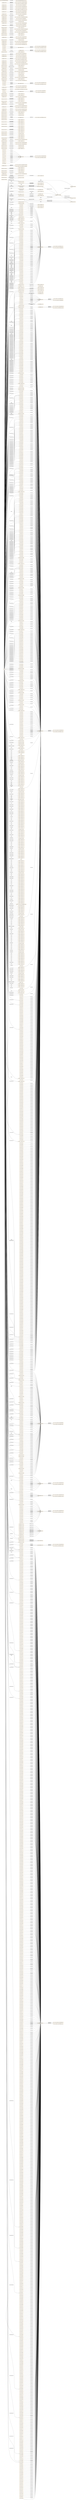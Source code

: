 digraph ar2dtool_diagram { 
rankdir=LR;
size="1501"
node [shape = rectangle, color="orange"]; "obo:VTO_9006426" "obo:VTO_0058578" "FishOntology:FO_0000201" "obo:VTO_9014040" "obo:VTO_9024631" "obo:VTO_9025493" "obo:VTO_9015688" "obo:TAXRANK_0000015" "obo:VTO_9033234" "obo:VTO_9011700" "obo:VTO_9046440" "obo:VTO_0033636" "obo:VTO_9031033" "obo:VTO_9025950" "obo:VTO_9013612" "obo:VTO_9046448" "obo:VTO_9008334" "obo:VTO_9024152" "obo:VTO_9015800" "obo:VTO_9012769" "obo:VTO_0059173" "FishOntology:FO_0000145" "obo:VTO_9033736" "obo:TAXRANK_0000051" "obo:VTO_9016174" "obo:VTO_9015808" "FishOntology:FO_0000446" "obo:VTO_9012732" "obo:VTO_9033425" "obo:VTO_0080726" "obo:VTO_0033616" "obo:VTO_0058608" "obo:VTO_0058585" "obo:VTO_9025918" "obo:VTO_9013301" "FishOntology:FO_0000501" "obo:VTO_9008314" "1cbbf967:15883c69993:-7b29" "obo:VTO_9014102" "obo:TAXRANK_0000022" "obo:VTO_9019399" "obo:VTO_9033093" "obo:VTO_9024168" "obo:VTO_0074316" "obo:VTO_9000430" "obo:VTO_9024795" "FishOntology:FO_0000022" "obo:VTO_9008350" "obo:VTO_9010470" "obo:VTO_9014009" "obo:VTO_9001511" "1cbbf967:15883c69993:-7b15" "obo:VTO_9019090" "obo:VTO_0080747" "obo:VTO_9033566" "FishOntology:FO_0000246" "obo:VTO_0033647" "obo:VTO_9002084" "obo:VTO_9014082" "obo:VTO_9013547" "obo:VTO_9016107" "obo:VTO_9025344" "obo:VTO_9011133" "obo:VTO_9024787" "obo:VTO_0000629" "obo:VTO_9025971" "obo:VTO_9011093" "obo:VTO_9015884" "obo:VTO_9013973" "obo:VTO_0046331" "obo:VTO_9025370" "obo:VTO_9025979" "FishOntology:FO_0000315" "FishOntology:FO_0000450" "FishOntology:FO_0000341" "obo:VTO_9004557" "obo:VTO_9025437" "obo:VTO_9011728" "obo:VTO_0000615" "obo:VTO_9015490" "FishOntology:FO_0000493" "obo:VTO_9015767" "obo:VTO_0049816" "obo:VTO_0033663" "obo:TAXRANK_0000043" "obo:VTO_9025467" "obo:VTO_9016138" "obo:VTO_0058731" "obo:VTO_9000342" "obo:VTO_9031011" "obo:VTO_9010286" "obo:VTO_9015692" "obo:VTO_9011708" "obo:VTO_9015841" "obo:VTO_9025309" "obo:VTO_9046426" "obo:VTO_0033634" "obo:VTO_0033640" "obo:VTO_9025936" "obo:VTO_9002206" "obo:VTO_9011701" "obo:VTO_9025945" "obo:VTO_9025331" "obo:VTO_9008736" "obo:VTO_0058702" "obo:VTO_9013586" "obo:VTO_9023374" "obo:VTO_9025339" "obo:VTO_9019103" "obo:VTO_9016111" "obo:VTO_9004732" "obo:VTO_9012836" "obo:VTO_9015724" "obo:VTO_9026560" "obo:VTO_0033620" "obo:VTO_9019082" "obo:TAXRANK_0000000" "obo:VTO_9015938" "obo:VTO_9025916" "obo:VTO_9014066" "obo:VTO_0046378" "obo:VTO_9024146" "obo:VTO_9024773" "obo:VTO_9024747" "obo:VTO_9013566" "obo:VTO_9010304" "obo:VTO_9013605" "obo:VTO_9004561" "obo:VTO_0034001" "obo:TAXRANK_0000049" "obo:VTO_9023366" "obo:VTO_9011269" "obo:VTO_9007697" "obo:VTO_9008743" "obo:VTO_9015915" "obo:VTO_9015802" "obo:VTO_9012173" "obo:VTO_0046349" "obo:VTO_9025362" "obo:VTO_9019005" "1cbbf967:15883c69993:-7b06" "obo:VTO_0058584" "obo:VTO_9023440" "obo:VTO_0046358" "obo:VTO_9019098" "obo:VTO_9046431" "obo:VTO_9033087" "obo:VTO_9012734" "obo:VTO_9019516" "obo:VTO_9010310" "FishOntology:FO_0000506" "FishOntology:FO_0000477" "obo:VTO_9018634" "obo:VTO_9046465" "obo:VTO_9046439" "obo:VTO_9011111" "obo:TAXRANK_0000035" "obo:VTO_9024153" "obo:VTO_0000607" "obo:VTO_9011712" "obo:VTO_9011119" "obo:VTO_0046329" "obo:VTO_0000742" "obo:VTO_9013959" "obo:VTO_9002035" "FishOntology:FO_0000279" "obo:VTO_9046445" "obo:VTO_9025491" "obo:VTO_0046365" "obo:VTO_9019480" "obo:VTO_9031581" "obo:VTO_0080422" "obo:VTO_9031031" "obo:VTO_9025288" "obo:VTO_9011630" "1cbbf967:15883c69993:-7bee" "obo:VTO_9024672" "obo:VTO_0074307" "obo:VTO_9002006" "obo:VTO_0058547" "obo:VTO_9011874" "obo:VTO_9030864" "obo:VTO_9014087" "obo:VTO_9003988" "obo:VTO_9029210" "1cbbf967:15883c69993:-7b56" "obo:VTO_0058556" "1cbbf967:15883c69993:-7af6" "obo:VTO_9000916" "obo:VTO_9007743" "obo:VTO_9013932" "obo:VTO_9019451" "obo:VTO_9011747" "obo:VTO_9024789" "obo:VTO_9025471" "obo:VTO_9008375" "FishOntology:FO_0000444" "obo:VTO_0033614" "obo:VTO_0058606" "obo:VTO_9015500" "obo:NCBITaxon_1365705" "obo:VTO_0000484" "obo:VTO_0000528" "obo:VTO_9012120" "FishOntology:FO_0000295" "obo:VTO_0033648" "obo:VTO_9019026" "FishOntology:FO_0000232" "obo:VTO_9025431" "1cbbf967:15883c69993:-7ae2" "obo:VTO_9019397" "obo:VTO_9025295" "obo:VTO_9008346" "obo:VTO_0000056" "obo:VTO_0074314" "obo:VTO_9015761" "obo:VTO_0074323" "obo:VTO_9022701" "FishOntology:FO_0000424" "obo:VTO_9014094" "obo:VTO_9016119" "1cbbf967:15883c69993:-7b63" "obo:VTO_9015769" "obo:VTO_0042306" "obo:VTO_9013594" "obo:VTO_9010968" "obo:VTO_9015811" "obo:VTO_9019477" "1cbbf967:15883c69993:-7bbb" "obo:VTO_9015732" "obo:NCBITaxon_1109016" "1cbbf967:15883c69993:-7b3e" "obo:NCBITaxon_1365672" "obo:VTO_9019042" "obo:VTO_0058715" "obo:VTO_9024180" "obo:VTO_9011091" "obo:VTO_9013971" "obo:VTO_9019407" "obo:VTO_9011786" "obo:VTO_9010742" "obo:VTO_9046417" "obo:VTO_9029316" "obo:VTO_9015726" "obo:VTO_9034371" "obo:VTO_9014060" "obo:VTO_9019493" "obo:VTO_0046372" "obo:VTO_9014106" "obo:VTO_9004529" "obo:VTO_9025922" "obo:VTO_0033659" "obo:VTO_9009646" "obo:VTO_9030992" "obo:VTO_9008737" "obo:VTO_9019443" "obo:VTO_9013559" "obo:VTO_0046300" "FishOntology:FO_0000085" "FishOntology:FO_0000491" "obo:VTO_9012768" "obo:VTO_0033661" "obo:VTO_9016173" "obo:VTO_9014031" "obo:VTO_9025465" "obo:VTO_9034177" "1cbbf967:15883c69993:-7b19" "obo:VTO_0000098" "obo:VTO_9018628" "obo:VTO_9019414" "obo:VTO_9015690" "obo:VTO_9011706" "obo:VTO_9029323" "FishOntology:FO_0000117" "obo:VTO_9031052" "obo:TAXRANK_0000021" "obo:VTO_9033131" "obo:VTO_9008734" "obo:VTO_9010729" "1cbbf967:15883c69993:-7ba6" "obo:VTO_9015888" "obo:VTO_9019089" "obo:VTO_9012283" "obo:VTO_0058570" "obo:VTO_9007866" "FishOntology:FO_0000442" "obo:VTO_9012834" "obo:VTO_9016180" "obo:VTO_9019080" "obo:VTO_9023540" "FishOntology:FO_0000101" "obo:VTO_9008383" "obo:VTO_9004738" "obo:VTO_9016152" "obo:VTO_9025273" "obo:VTO_9046451" "obo:VTO_9011944" "obo:VTO_0059172" "obo:VTO_9002000" "obo:VTO_9010466" "obo:VTO_9024677" "FishOntology:FO_0000497" "obo:VTO_9046459" "obo:VTO_0074309" "obo:TAXRANK_0000047" "obo:VTO_9030489" "obo:VTO_0058709" "obo:VTO_9015702" "obo:VTO_9008741" "1cbbf967:15883c69993:-7b6b" "obo:TAXRANK_0000056" "obo:VTO_9016179" "obo:VTO_9025364" "obo:VTO_9046422" "obo:VTO_0046356" "obo:VTO_0058600" "obo:VTO_9002202" "obo:VTO_9033085" "obo:VTO_9014052" "obo:VTO_9015845" "obo:VTO_9019514" "obo:VTO_9011605" "obo:VTO_9025941" "1cbbf967:15883c69993:-7b21" "obo:VTO_9024759" "obo:TAXRANK_0000027" "obo:VTO_9012146" "obo:VTO_9019391" "obo:VTO_9010316" "obo:VTO_9016043" "obo:VTO_9025949" "obo:VTO_0000747" "obo:VTO_0046390" "obo:VTO_0046392" "obo:VTO_9046472" "obo:VTO_9019557" "obo:VTO_0046327" "obo:VTO_9024684" "obo:VTO_9013957" "FishOntology:FO_0000306" "obo:VTO_9013966" "FishOntology:FO_0000164" "FishOntology:FO_0000190" "obo:VTO_9046443" "obo:VTO_9024743" "obo:TAXRANK_0000013" "obo:VTO_9031036" "obo:VTO_9031629" "FishOntology:FO_0000198" "obo:VTO_0080420" "obo:VTO_9010393" "obo:VTO_9024777" "obo:VTO_9029068" "obo:VTO_9024786" "obo:VTO_9033267" "obo:VTO_9015920" "obo:VTO_9015806" "obo:VTO_9028899" "obo:VTO_0000076" "obo:VTO_9015895" "obo:VTO_9008367" "obo:VTO_0033619" "obo:VTO_9015664" "obo:VTO_0058588" "obo:VTO_9013753" "obo:VTO_9023444" "obo:VTO_9013984" "obo:VTO_9033210" "obo:VTO_9011779" "obo:VTO_9019492" "obo:VTO_0052354" "obo:VTO_9046435" "obo:VTO_0058590" "FishOntology:FO_0000230" "obo:VTO_9018994" "obo:VTO_0074319" "obo:VTO_9014108" "obo:VTO_9024793" "obo:VTO_9008353" "obo:VTO_0074321" "obo:VTO_9031211" "FishOntology:FO_0000422" "obo:VTO_9026147" "obo:VTO_0058561" "obo:VTO_9015914" "obo:VTO_9013592" "obo:VTO_0000512" "obo:VTO_9014036" "obo:VTO_0033626" "FishOntology:FO_0000210" "obo:VTO_9011298" "obo:VTO_9013311" "obo:VTO_9015730" "obo:VTO_9033564" "obo:VTO_9019038" "obo:VTO_9033199" "obo:VTO_9008555" "obo:VTO_0033645" "obo:VTO_9019040" "obo:VTO_9011131" "obo:VTO_9013572" "obo:VTO_9015882" "obo:VTO_9000951" "obo:VTO_9011902" "obo:VTO_9026558" "obo:VTO_9025977" "obo:VTO_9015941" "obo:VTO_9018210" "obo:VTO_9019498" "obo:TAXRANK_0000005" "obo:TAXRANK_0000007" "obo:VTO_9023322" "obo:VTO_9012124" "obo:VTO_9033231" "obo:VTO_9025435" "obo:VTO_9009644" "obo:VTO_9011726" "obo:VTO_9000402" "obo:VTO_9015765" "obo:VTO_9008359" "obo:TAXRANK_0000041" "obo:VTO_9024170" "obo:VTO_0046341" "obo:VTO_9013598" "obo:VTO_9016136" "obo:VTO_9046421" "obo:VTO_0046350" "obo:VTO_9046429" "obo:VTO_9030294" "obo:VTO_9025264" "obo:VTO_9010284" "obo:VTO_9004533" "obo:VTO_9019637" "obo:VTO_9012145" "obo:VTO_9025934" "obo:VTO_9025334" "obo:VTO_9031050" "obo:VTO_9015847" "obo:VTO_9014078" "obo:VTO_9026351" "obo:VTO_9002086" "obo:VTO_9033741" "obo:VTO_0058700" "obo:VTO_9011723" "obo:VTO_9004735" "obo:VTO_9024184" "obo:VTO_9046413" "obo:VTO_9010091" "obo:VTO_9025982" "obo:VTO_9012116" "obo:VTO_9014038" "obo:VTO_9029191" "obo:VTO_9004525" "obo:VTO_9031030" "obo:VTO_9013278" "obo:VTO_9025271" "obo:VTO_0046376" "obo:VTO_9046456" "obo:VTO_9031029" "obo:VTO_9002005" "obo:VTO_9024745" "obo:VTO_9025326" "obo:VTO_9012764" "obo:VTO_0059170" "obo:VTO_9023369" "FishOntology:FO_0000495" "FishOntology:FO_0000489" "obo:VTO_9008746" "obo:VTO_9011739" "obo:VTO_0000624" "obo:VTO_9015805" "obo:VTO_9033975" "obo:VTO_9025369" "obo:TAXRANK_0000054" "obo:VTO_9016731" "obo:VTO_9019462" "obo:VTO_9025360" "obo:VTO_9010018" "obo:VTO_9004248" "obo:VTO_9008302" "FishOntology:FO_0000449" "1cbbf967:15883c69993:-7b0e" "obo:VTO_0000520" "FishOntology:FO_0000504" "obo:VTO_9018632" "obo:VTO_9016048" "1cbbf967:15883c69993:-7b3a" "obo:VTO_9046437" "obo:VTO_9024763" "obo:VTO_9046463" "obo:TAXRANK_0000025" "obo:VTO_9016041" "obo:VTO_9025947" "obo:VTO_9019555" "obo:VTO_9013558" "obo:VTO_0000067" "obo:VTO_0000631" "obo:VTO_9030876" "obo:VTO_9025910" "obo:VTO_9031213" "obo:VTO_9010748" "obo:VTO_0058612" "FishOntology:FO_0000456" "obo:TAXRANK_0000011" "obo:VTO_9010398" "obo:VTO_9019526" "obo:VTO_9008337" "obo:VTO_0074305" "obo:VTO_9030485" "obo:VTO_9026345" "obo:VTO_9029066" "obo:VTO_9014085" "1cbbf967:15883c69993:-7b6f" "obo:VTO_9010728" "obo:VTO_9024178" "obo:VTO_0000074" "obo:VTO_9008373" "obo:VTO_9013982" "obo:VTO_0033612" "obo:VTO_9014105" "obo:VTO_9024755" "obo:VTO_9010312" "obo:VTO_9003361" "1cbbf967:15883c69993:-7b25" "obo:VTO_9009598" "obo:TAXRANK_0000009" "obo:VTO_9019439" "obo:VTO_0000054" "obo:VTO_9001059" "obo:VTO_9024791" "FishOntology:FO_0000096" "obo:VTO_9013962" "obo:VTO_9025968" "obo:VTO_9007639" "obo:VTO_9014042" "1cbbf967:15883c69993:-7b11" "obo:VTO_0033593" "1cbbf967:15883c69993:-7bab" "obo:VTO_9027581" "obo:VTO_9000707" "obo:VTO_9046447" "obo:VTO_9012742" "obo:VTO_9010289" "obo:VTO_9033562" "obo:VTO_9014112" "obo:NCBITaxon_1365670" "obo:VTO_0033643" "obo:VTO_9014970" "obo:VTO_9011699" "obo:TAXRANK_0000032" "obo:VTO_9011741" "obo:VTO_9019100" "obo:VTO_9013570" "obo:VTO_0058705" "obo:VTO_9013589" "obo:VTO_9033408" "obo:VTO_9015880" "obo:VTO_0000011" "obo:VTO_9011784" "obo:VTO_9004737" "obo:VTO_9004479" "obo:VTO_9015681" "FishOntology:FO_0000453" "obo:VTO_9046415" "obo:VTO_9029314" "obo:VTO_9019496" "obo:TAXRANK_0000003" "obo:VTO_0033623" "obo:VTO_9014423" "obo:VTO_9016039" "obo:VTO_9015947" "obo:VTO_9025925" "obo:VTO_0000539" "obo:VTO_0046362" "obo:VTO_9015751" "obo:VTO_9004527" "obo:VTO_9025433" "obo:VTO_0033657" "obo:VTO_9030990" "obo:VTO_9013600" "obo:VTO_9012757" "obo:VTO_9015759" "obo:VTO_9008740" "obo:VTO_9008357" "obo:VTO_0000071" "obo:VTO_0074325" "obo:VTO_9016171" "obo:VTO_9025463" "obo:VTO_9016128" "obo:VTO_9030299" "obo:VTO_9034066" "obo:VTO_9023443" "obo:TAXRANK_0000019" "1cbbf967:15883c69993:-7b9d" "obo:VTO_9011704" "obo:VTO_9024762" "obo:VTO_0033630" "obo:VTO_9033243" "obo:VTO_9012245" "obo:TAXRANK_0000038" "obo:NCBITaxon_1405575" "obo:VTO_0046388" "obo:VTO_9046468" "obo:VTO_9026002" "obo:VTO_9025292" "1cbbf967:15883c69993:-7afa" "obo:VTO_9024182" "obo:VTO_9015886" "obo:VTO_9026036" "obo:VTO_9010493" "obo:VTO_9012832" "obo:VTO_9008539" "obo:VTO_9025912" "obo:VTO_9026337" "obo:VTO_0046368" "obo:VTO_9046454" "obo:VTO_9033235" "obo:VTO_9009648" "obo:VTO_9033947" "obo:VTO_9013940" "obo:VTO_9024675" "obo:VTO_9011108" "obo:VTO_9004566" "obo:VTO_9010464" "obo:VTO_0000622" "obo:VTO_0058707" "obo:VTO_9013948" "obo:VTO_9046425" "obo:VTO_0058580" "obo:VTO_9002205" "FishOntology:FO_0000447" "FishOntology:FO_0000189" "FishOntology:FO_0000338" "obo:VTO_9030507" "obo:VTO_9033435" "obo:VTO_9008299" "FishOntology:FO_0000502" "obo:VTO_9018630" "obo:VTO_9016046" "obo:VTO_9024757" "obo:VTO_0074311" "obo:VTO_0000603" "obo:VTO_9046470" "obo:VTO_9025298" "obo:VTO_0046325" "obo:VTO_9008349" "obo:VTO_9014091" "obo:VTO_0058560" "obo:VTO_0058579" "obo:VTO_9033406" "obo:VTO_9000330" "obo:VTO_9015689" "obo:VTO_0000517" "obo:VTO_9025258" "obo:VTO_0058610" "obo:VTO_9008385" "obo:VTO_0033637" "obo:VTO_9024741" "obo:VTO_9046441" "obo:VTO_9033222" "obo:VTO_9022900" "obo:VTO_9046449" "obo:VTO_9019533" "obo:VTO_9025306" "obo:VTO_9008335" "obo:VTO_9024749" "obo:VTO_9024775" "obo:VTO_9015801" "obo:VTO_0074303" "obo:VTO_0059174" "obo:VTO_9026341" "obo:VTO_9033737" "obo:VTO_9015809" "obo:VTO_9016108" "1cbbf967:15883c69993:-7b52" "obo:TAXRANK_0000058" "obo:VTO_0080727" "obo:VTO_9019079" "obo:VTO_0033617" "obo:VTO_9015662" "obo:VTO_9015893" "obo:VTO_9013302" "obo:VTO_0058602" "obo:VTO_9019490" "obo:VTO_0052352" "obo:VTO_0000524" "obo:VTO_9014103" "obo:VTO_9000833" "obo:VTO_9014054" "obo:VTO_9002213" "obo:VTO_9014063" "obo:VTO_0046375" "obo:VTO_9009596" "obo:VTO_0074317" "obo:VTO_0000614" "FishOntology:FO_0000494" "obo:VTO_9013602" "obo:VTO_0059190" "obo:VTO_9023420" "obo:VTO_9013960" "obo:VTO_9015912" "obo:VTO_0000510" "obo:VTO_0058725" "obo:VTO_9010964" "obo:VTO_9002042" "obo:VTO_0033624" "obo:VTO_9000120" "obo:VTO_9010295" "obo:VTO_9014110" "obo:VTO_9015693" "obo:VTO_9015850" "obo:VTO_9013548" "obo:VTO_9021506" "FishOntology:FO_0000074" "obo:VTO_9025345" "obo:VTO_0046382" "obo:VTO_9024788" "obo:VTO_9011844" "obo:VTO_0058711" "obo:VTO_0046332" "obo:VTO_0000630" "FishOntology:FO_0000316" "obo:VTO_9011782" "obo:VTO_9004475" "obo:VTO_0058599" "obo:VTO_9014913" "FishOntology:FO_0000451" "obo:VTO_0033621" "obo:VTO_9033692" "obo:VTO_0033655" "obo:VTO_9009642" "obo:VTO_9002092" "obo:VTO_0000058" "obo:TAXRANK_0000044" "FishOntology:FO_0000081" "FishOntology:FO_0000481" "obo:VTO_9015497" "obo:VTO_0080344" "1cbbf967:15883c69993:-7b5f" "obo:VTO_0000008" "obo:VTO_9033755" "obo:VTO_9025461" "obo:VTO_9033200" "obo:VTO_9008372" "obo:VTO_9046427" "obo:VTO_9025262" "obo:VTO_9023441" "obo:VTO_0046359" "obo:VTO_9016090" "FishOntology:FO_0000229" "obo:VTO_9033208" "obo:VTO_9002207" "obo:VTO_9011702" "obo:VTO_9016169" "obo:VTO_9011933" "obo:VTO_9012735" "obo:VTO_9011608" "obo:VTO_9010311" "obo:VTO_9016040" "FishOntology:FO_0000255" "obo:VTO_9032780" "obo:TAXRANK_0000036" "obo:VTO_9033038" "obo:VTO_9024681" "obo:VTO_9019394" "obo:VTO_9008343" "obo:VTO_9026000" "obo:VTO_9020645" "obo:VTO_9031203" "obo:VTO_9024790" "obo:VTO_9026034" "obo:VTO_9025980" "obo:VTO_9019083" "obo:VTO_9019085" "obo:VTO_9012345" "obo:VTO_9026301" "obo:VTO_9015943" "obo:VTO_9025921" "obo:VTO_9008537" "obo:VTO_9013130" "obo:VTO_9046419" "obo:TAXRANK_0000016" "obo:VTO_0046366" "obo:VTO_9033229" "obo:VTO_0080423" "obo:VTO_9025951" "obo:VTO_9000404" "obo:VTO_9024673" "obo:VTO_9008744" "obo:VTO_9000399" "obo:VTO_9015803" "obo:VTO_9014012" "obo:VTO_9013946" "obo:TAXRANK_0000052" "obo:VTO_9031075" "obo:VTO_9023415" "obo:VTO_9016175" "obo:VTO_9027295" "obo:VTO_0000518" "obo:VTO_9011774" "obo:VTO_9008300" "obo:VTO_9046432" "obo:VTO_9019517" "obo:VTO_9012326" "obo:VTO_9026327" "obo:VTO_9025919" "obo:VTO_9030505" "obo:VTO_9017584" "obo:VTO_0000608" "obo:TAXRANK_0000023" "obo:VTO_9028810" "FishOntology:FO_0000370" "obo:VTO_9031216" "FishOntology:FO_0000160" "obo:VTO_9019096" "obo:VTO_9016133" "obo:VTO_9025256" "obo:VTO_0033629" "obo:VTO_9031032" "obo:VTO_9019524" "obo:VTO_9046458" "obo:VTO_9008392" "obo:VTO_0074308" "obo:VTO_0058548" "obo:VTO_9015855" "obo:VTO_9026343" "FishOntology:FO_0000369" "obo:VTO_9033733" "obo:VTO_9013933" "obo:VTO_9016104" "obo:VTO_9011134" "obo:VTO_9014907" "obo:VTO_9031234" "obo:VTO_9019077" "obo:VTO_0080725" "obo:VTO_9026555" "obo:VTO_9008363" "obo:VTO_0033615" "obo:VTO_0058607" "FishOntology:FO_0000174" "obo:VTO_0058593" "obo:VTO_9019027" "obo:VTO_9024753" "obo:VTO_0000522" "obo:VTO_9014061" "obo:VTO_0074315" "obo:VTO_9015762" "obo:VTO_9008738" "obo:VTO_9009647" "obo:VTO_0074324" "obo:VTO_9011729" "obo:VTO_9013595" "obo:VTO_9028805" "obo:VTO_9026374" "obo:VTO_0058723" "obo:VTO_0080752" "obo:VTO_9014032" "obo:VTO_0046344" "obo:VTO_9033161" "obo:VTO_9015733" "obo:VTO_0058732" "obo:VTO_9025302" "obo:VTO_9012740" "obo:VTO_9010287" "obo:VTO_9015695" "obo:VTO_0046387" "obo:VTO_0033641" "obo:VTO_9025937" "obo:VTO_9015488" "obo:VTO_9046460" "obo:TAXRANK_0000030" "obo:VTO_9031053" "obo:VTO_9026354" "obo:VTO_9000425" "obo:NCBITaxon_1365756" "obo:VTO_9011092" "obo:VTO_9013587" "obo:VTO_0046330" "obo:VTO_9010089" "obo:VTO_9024187" "obo:VTO_9046418" "obo:VTO_9019401" "obo:VTO_9023536" "obo:VTO_9004473" "obo:VTO_9019494" "obo:VTO_9014107" "obo:TAXRANK_0000001" "obo:VTO_9019518" "obo:VTO_9015945" "obo:VTO_9025923" "FishOntology:FO_0000102" "obo:VTO_0046360" "obo:VTO_9015836" "obo:VTO_0046379" "obo:VTO_9020192" "obo:VTO_9009640" "FishOntology:FO_0000090" "obo:VTO_9024774" "obo:VTO_0033662" "obo:VTO_9012155" "obo:VTO_9015495" "FishOntology:FO_0000498" "obo:VTO_9025466" "FishOntology:FO_0000389" "obo:VTO_0000006" "obo:VTO_9034178" "obo:VTO_9015916" "obo:VTO_9011877" "obo:VTO_9031010" "obo:VTO_9030297" "obo:VTO_9011305" "obo:VTO_9030568" "obo:VTO_9025260" "FishOntology:FO_0000181" "obo:VTO_9011776" "obo:VTO_9024760" "obo:VTO_9033241" "FishOntology:FO_0000478" "obo:VTO_0001464" "obo:VTO_9031040" "FishOntology:FO_0000253" "obo:VTO_9008735" "obo:VTO_9024768" "obo:VTO_9046466" "obo:VTO_9008341" "obo:VTO_0046391" "1cbbf967:15883c69993:-7bb6" "obo:VTO_9025458" "obo:VTO_0046336" "obo:VTO_9004731" "obo:VTO_9019081" "obo:VTO_9008384" "obo:VTO_9015937" "obo:VTO_0000096" "obo:VTO_9024739" "obo:VTO_9025492" "1cbbf967:15883c69993:-7bf2" "obo:VTO_9046452" "obo:TAXRANK_0000014" "obo:VTO_9018998" "obo:VTO_9033233" "obo:VTO_9019529" "obo:VTO_9015753" "obo:VTO_9000409" "obo:VTO_9011106" "obo:VTO_0033668" "obo:TAXRANK_0000048" "FishOntology:FO_0000485" "obo:VTO_9008742" "obo:VTO_0000620" "obo:TAXRANK_0000057" "obo:VTO_9015921" "obo:TAXRANK_0000050" "obo:VTO_0058710" "obo:VTO_9046423" "obo:VTO_0058601" "obo:VTO_9017205" "obo:VTO_9031005" "1cbbf967:15883c69993:-7b0a" "FishOntology:FO_0000445" "obo:VTO_9023445" "obo:VTO_9019515" "obo:VTO_9013985" "obo:TAXRANK_0000028" "FishOntology:FO_0000500" "obo:VTO_9019436" "obo:VTO_0033649" "obo:VTO_9012774" "FishOntology:FO_0000165" "obo:VTO_9019409" "obo:VTO_9024744" "obo:VTO_9020203" "obo:VTO_9026339" "obo:VTO_0080746" "obo:VTO_9026348" "obo:VTO_9013285" "obo:VTO_9015473" "obo:VTO_9024151" "obo:VTO_9013942" "obo:VTO_9014081" "obo:VTO_9016106" "obo:VTO_9008368" "obo:VTO_9023419" "obo:VTO_9013972" "FishOntology:FO_0000172" "obo:VTO_9046436" "obo:VTO_0000527" "1cbbf967:15883c69993:-7b85" "obo:VTO_9025268" "obo:VTO_9025920" "1cbbf967:15883c69993:-7bce" "obo:VTO_9024515" "obo:VTO_9033437" "obo:VTO_9013557" "obo:VTO_9029208" "obo:VTO_9014109" "obo:VTO_9025436" "obo:VTO_0074322" "obo:VTO_0000612" "1cbbf967:15883c69993:-7ade" "obo:VTO_0000069" "obo:VTO_9013709" "FishOntology:FO_0000492" "obo:VTO_9002630" "obo:VTO_0058728" "obo:VTO_9001510" "obo:VTO_9009052" "obo:VTO_9002040" "obo:VTO_9015731" "FishOntology:FO_0000328" "obo:VTO_9025300" "obo:VTO_0046351" "obo:VTO_0033646" "obo:VTO_9015691" "obo:VTO_9011707" "obo:VTO_9011713" "obo:VTO_0046385" "FishOntology:FO_0000354" "obo:VTO_9025343" "obo:VTO_9015848" "obo:VTO_0000628" "obo:VTO_9019456" "obo:VTO_9025970" "obo:VTO_0058701" "obo:VTO_9025978" "obo:VTO_0000081" "obo:VTO_9013304" "obo:TAXRANK_0000008" "obo:VTO_0058597" "obo:VTO_9014911" "obo:VTO_9033232" "FishOntology:FO_0000479" "obo:VTO_9014065" "obo:VTO_0046377" "obo:VTO_9046457" "obo:VTO_9031039" "obo:VTO_9024772" "obo:VTO_9013565" "obo:TAXRANK_0000042" "obo:VTO_9029063" "FishOntology:FO_0000143" "obo:VTO_9013604" "obo:VTO_0000625" "obo:VTO_9007696" "obo:VTO_9013613" "obo:VTO_9033203" "obo:VTO_9018203" "obo:VTO_0000097" "obo:VTO_9007755" "obo:VTO_9015923" "obo:VTO_9019638" "obo:VTO_0058583" "obo:VTO_9030566" "obo:VTO_9019097" "FishOntology:FO_0000114" "obo:VTO_9023447" "obo:NCBITaxon_1077316" "obo:VTO_9014079" "1cbbf967:15883c69993:-7b48" "FishOntology:FO_0000476" "obo:VTO_9011724" "obo:VTO_9031631" "obo:TAXRANK_0000034" "obo:VTO_9046464" "obo:VTO_9016110" "obo:VTO_9011881" "obo:VTO_0046328" "obo:VTO_9046414" "obo:VTO_9014039" "1cbbf967:15883c69993:-7afe" "obo:VTO_9013958" "obo:VTO_9008382" "obo:VTO_9024746" "obo:VTO_0046364" "obo:VTO_9046444" "obo:VTO_9046450" "obo:VTO_9033227" "obo:VTO_9010303" "obo:VTO_9012765" "obo:VTO_9011849" "obo:VTO_0080421" "obo:NCBITaxon_150287" "obo:VTO_9008338" "obo:VTO_9014080" "FishOntology:FO_0000130" "FishOntology:FO_0000149" "obo:TAXRANK_0000055" "obo:VTO_9011873" "obo:VTO_9012172" "obo:VTO_9016178" "obo:VTO_9013944" "obo:VTO_9024679" "obo:VTO_9025361" "obo:VTO_9025363" "obo:VTO_9046430" "obo:VTO_9025470" "obo:VTO_9008374" "obo:VTO_0058589" "obo:VTO_0000521" "obo:VTO_9031228" "FishOntology:FO_0000443" "FishOntology:FO_0000334" "FishOntology:FO_0000505" "obo:VTO_9046438" "obo:TAXRANK_0000026" "FishOntology:FO_0000294" "obo:VTO_9011711" "obo:VTO_9019434" "obo:VTO_9016042" "obo:VTO_9012772" "obo:VTO_9025430" "obo:VTO_9009599" "FishOntology:FO_0000122" "obo:VTO_0000068" "obo:VTO_9025294" "obo:VTO_9009427" "obo:VTO_9025438" "obo:VTO_0058575" "obo:VTO_9016131" "obo:VTO_0000513" "obo:VTO_9019094" "FishOntology:FO_0000457" "obo:VTO_9014043" "obo:VTO_0033627" "obo:VTO_9008390" "obo:VTO_0074306" "obo:VTO_9033949" "obo:VTO_9015622" "obo:VTO_9011137" "obo:VTO_9004573" "obo:VTO_9024179" "obo:VTO_9001067" "obo:VTO_9033434" "obo:VTO_0058605" "obo:VTO_0033613" "obo:VTO_9024465" "obo:VTO_9025909" "1cbbf967:15883c69993:-7b1d" "FishOntology:FO_0000454" "FishOntology:FO_0000345" "obo:VTO_9029206" "obo:VTO_0046371" "obo:VTO_9013550" "obo:VTO_0000055" "obo:VTO_0074313" "obo:VTO_9004554" "obo:VTO_0033658" "obo:VTO_9022700" "obo:VTO_9030991" "obo:VTO_9014093" "obo:VTO_0000610" "obo:VTO_9004124" "obo:VTO_9007749" "FishOntology:FO_0000490" "obo:VTO_9000396" "obo:VTO_9025969" "obo:VTO_9033157" "obo:VTO_9026372" "obo:VTO_9002045" "obo:VTO_0046342" "obo:VTO_9033205" "obo:VTO_9012743" "FishOntology:FO_0000068" "obo:VTO_9033100" "obo:VTO_9018627" "obo:TAXRANK_0000033" "obo:VTO_9015486" "obo:VTO_9011742" "obo:VTO_9031051" "obo:VTO_0058559" "obo:VTO_9013571" "obo:VTO_0058706" "obo:NCBITaxon_1405574" "obo:VTO_9009652" "obo:VTO_9011894" "obo:VTO_9015940" "obo:VTO_0052340" "obo:VTO_9046416" "obo:TAXRANK_0000004" "obo:VTO_9019088" "obo:VTO_9012123" "FishOntology:FO_0000441" "1cbbf967:15883c69993:-7b8a" "obo:VTO_9034370" "obo:VTO_0046363" "FishOntology:FO_0000100" "obo:VTO_9025913" "obo:VTO_9013279" "obo:VTO_9025272" "obo:VTO_9013601" "obo:VTO_9010308" "obo:VTO_9025329" "obo:VTO_9015911" "obo:VTO_0059171" "obo:TAXRANK_0000040" "obo:VTO_0033660" "obo:VTO_9013609" "FishOntology:FO_0000401" "obo:VTO_9025429" "obo:VTO_9019059" "FishOntology:FO_0000496" "obo:VTO_9015919" "obo:VTO_9016172" "obo:VTO_9016129" "obo:VTO_9013949" "obo:VTO_9011875" "obo:VTO_9000948" "obo:VTO_0046355" "obo:VTO_0033631" "obo:TAXRANK_0000020" "obo:VTO_9046469" "obo:TAXRANK_0000039" "obo:VTO_0001462" "obo:VTO_0046389" "obo:VTO_9025940" "obo:NCBITaxon_86204" "obo:VTO_9019045" "obo:VTO_9026003" "obo:VTO_9017128" "obo:VTO_9024758" "obo:VTO_9025948" "obo:VTO_0000746" "obo:VTO_9046471" "obo:VTO_9015887" "obo:VTO_9014037" "obo:VTO_9026884" "obo:VTO_9013965" "obo:VTO_9026943" "obo:VTO_9033236" "obo:VTO_9046442" "obo:VTO_9031035" "obo:VTO_9019527" "obo:VTO_9024149" "obo:VTO_9024676" "FishOntology:FO_0000488" "obo:TAXRANK_0000046" "obo:VTO_9024776" "obo:VTO_0058708" "obo:VTO_9024785" "obo:VTO_9033097" "obo:VTO_9012170" "obo:VTO_9008360" "1cbbf967:15883c69993:-7aea" "obo:VTO_9008041" "FishOntology:FO_0000448" "obo:VTO_0080728" "obo:VTO_0033618" "obo:VTO_0058587" "obo:VTO_9013983" "1cbbf967:15883c69993:-7b96" "FishOntology:FO_0000503" "FishOntology:FO_0000127" "obo:VTO_0000604" "1cbbf967:15883c69993:-7ae6" "obo:VTO_9025299" "obo:VTO_9011114" "obo:VTO_9031420" "obo:VTO_9003991" "obo:VTO_9024683" "obo:VTO_0074318" "obo:VTO_0000061" "obo:VTO_9011750" "FishOntology:FO_0000379" "obo:VTO_9024792" "1cbbf967:15883c69993:-7b67" "FishOntology:FO_0000421" "obo:VTO_9000331" "obo:VTO_9033395" "obo:VTO_9024742" "1cbbf967:15883c69993:-7bbf" "obo:VTO_0000511" "obo:VTO_9000339" "obo:VTO_9021132" "obo:VTO_9008395" "obo:VTO_9019412" "obo:VTO_0033625" "obo:VTO_9017891" "obo:VTO_0074304" "obo:VTO_9024486" "obo:VTO_9008554" "obo:VTO_9018629" "obo:VTO_9004649" "obo:VTO_9006475" "obo:VTO_9015851" "obo:VTO_9016109" "obo:VTO_0058553" "obo:VTO_9013584" "obo:VTO_9011744" "obo:VTO_9019467" "obo:VTO_9012325" "obo:VTO_9008366" "obo:VTO_9019101" "obo:VTO_9008597" "obo:VTO_0058712" "obo:VTO_0046333" "obo:VTO_0058603" "obo:VTO_9015722" "obo:VTO_0052353" "obo:VTO_9046434" "obo:VTO_9016143" "obo:VTO_9025266" "obo:VTO_9000834" "obo:VTO_9019404" "FishOntology:FO_0000509" "obo:VTO_9019497" "obo:VTO_9014064" "obo:VTO_9025926" "obo:VTO_9015839" "obo:VTO_9019447" "obo:VTO_9025434" "obo:VTO_9015492" "obo:VTO_0074320" "obo:VTO_9013603" "obo:VTO_9026004" "obo:VTO_9026377" "obo:VTO_9008570" "obo:VTO_9008358" "obo:VTO_9033155" "obo:VTO_0000072" "obo:VTO_9013591" "obo:VTO_0058726" "obo:VTO_9014035" "obo:VTO_0046347" "obo:VTO_0000009" "obo:VTO_0033592" "obo:VTO_9019483" "obo:VTO_0046340" "obo:VTO_9046420" "obo:VTO_9015694" "obo:VTO_0033902" "obo:VTO_9010283" "obo:VTO_9046428" "obo:VTO_9007263" "obo:VTO_9002208" "obo:VTO_9008600" "obo:VTO_9015484" "obo:VTO_9012771" "obo:VTO_0046339" "obo:VTO_9024183" "1cbbf967:15883c69993:-7b8f" "obo:VTO_9028815" "obo:TAXRANK_0000006" "obo:VTO_9019084" "obo:VTO_0033622" "obo:VTO_9012346" "obo:VTO_9016156" "obo:VTO_9032758" "1cbbf967:15883c69993:-7bdf" "obo:VTO_9010391" "obo:VTO_9013277" "obo:VTO_9002689" "obo:VTO_9025270" "obo:VTO_9011101" "1cbbf967:15883c69993:-7bf5" "obo:VTO_9046455" "obo:VTO_9013568" "obo:VTO_9015756" "obo:VTO_9031037" "obo:VTO_9024770" "obo:VTO_9009649" "obo:VTO_9011872" "obo:VTO_9015878" "obo:VTO_9004567" "obo:VTO_9019184" "obo:VTO_9011300" "obo:VTO_9025359" "obo:VTO_0000623" "obo:VTO_9011738" "obo:VTO_9024778" "obo:VTO_9016170" "obo:VTO_9011266" "obo:VTO_9015799" "obo:VTO_9025368" "1cbbf967:15883c69993:-7bc6" "obo:VTO_9030293" "obo:VTO_0000519" "obo:VTO_9012845" "obo:VTO_9008301" "obo:VTO_9033089" "obo:VTO_9011609" "FishOntology:FO_0000339" "obo:VTO_9015506" "obo:VTO_9014949" "obo:TAXRANK_0000037" "obo:VTO_0059168" "obo:VTO_9046462" "obo:VTO_9011722" "obo:VTO_9034263" "obo:VTO_9026001" "obo:VTO_9020117" "obo:VTO_0074312" "obo:NCBITaxon_166759" "obo:VTO_9025946" "obo:VTO_0000748" "obo:VTO_9015885" "obo:VTO_9014092" "1cbbf967:15883c69993:-7bb2" "obo:VTO_9025981" "1cbbf967:15883c69993:-7b7c" "obo:VTO_9015944" "obo:VTO_9013131" "obo:VTO_9004524" "obo:TAXRANK_0000017" "FishOntology:FO_0000237" "obo:VTO_0058611" "obo:VTO_9025325" "obo:VTO_0033638" "obo:TAXRANK_0000010" "obo:VTO_0080424" "obo:VTO_9010397" "obo:VTO_9011847" "obo:VTO_9024674" "obo:VTO_9008336" "obo:VTO_0033664" "obo:TAXRANK_0000053" "obo:VTO_9024783" "obo:VTO_9007345" "obo:VTO_9016176" "obo:VTO_9025468" "obo:TAXRANK_0000024" "obo:VTO_9014104" "obo:VTO_9024754" "FishOntology:FO_0000510" "obo:VTO_9019432" "obo:VTO_9025297" "obo:VTO_9009597" "obo:VTO_9009425" "obo:VTO_9011129" "obo:VTO_9013961" "obo:VTO_9010747" "obo:VTO_9028806" "obo:VTO_9032420" "obo:VTO_9012291" "obo:VTO_9015939" "obo:VTO_9024740" "obo:VTO_9013969" "obo:VTO_9014041" "1cbbf967:15883c69993:-7bd3" "obo:VTO_0080753" "obo:VTO_9008393" "obo:VTO_9028900" "obo:VTO_9015734" "obo:VTO_9024748" "obo:VTO_9046446" "obo:VTO_9029321" "obo:VTO_9013281" "obo:VTO_9014111" "obo:VTO_9019044" "FishOntology:FO_0000363" "obo:VTO_9025346" "obo:VTO_9011135" "obo:VTO_9024177" "obo:VTO_0000073" "obo:VTO_9019459" "obo:VTO_9019078" "1cbbf967:15883c69993:-7aee" "obo:VTO_9015720" "obo:VTO_9018214" "obo:VTO_9010744" "obo:VTO_0052351" "obo:VTO_0000010" "obo:VTO_9016141" "obo:VTO_9025489" "obo:VTO_9011783" "obo:VTO_9004736" "obo:VTO_9015728" "FishOntology:FO_0000452" "obo:VTO_9019495" "obo:VTO_9014062" "obo:VTO_0046374" "obo:VTO_9012117" "obo:VTO_9013553" "1cbbf967:15883c69993:-7b31" "obo:VTO_9025924" "obo:VTO_9008739" "obo:VTO_9015750" "obo:VTO_9025432" "obo:VTO_0033656" "obo:VTO_9014007" "obo:NCBITaxon_166763" "obo:TAXRANK_0000045" "obo:VTO_9011865" "obo:VTO_9007747" "obo:VTO_0000070" "obo:VTO_0058724" "1cbbf967:15883c69993:-7b02" "obo:VTO_9012319" "obo:VTO_0058733" "obo:VTO_9012741" "obo:VTO_9010288" "obo:VTO_9019416" "obo:VTO_9015843" "obo:VTO_9022887" "1cbbf967:15883c69993:-7b2d" "obo:TAXRANK_0000018" "obo:VTO_0033642" "obo:VTO_9025938" "obo:VTO_9011703" "obo:VTO_9024761" "obo:VTO_9012257" "obo:TAXRANK_0000031" "obo:VTO_9046461" "obo:VTO_9033242" "obo:VTO_9011740" "obo:VTO_0058557" "obo:VTO_0058704" "1cbbf967:15883c69993:-7b4c" "obo:VTO_9024769" "obo:VTO_9013588" "obo:VTO_0046337" "obo:VTO_9031197" "obo:VTO_9024181" "obo:VTO_9026035" "obo:TAXRANK_0000002" "obo:VTO_9003596" "obo:NCBITaxon_497678" "obo:VTO_0046361" "obo:VTO_9025911" "obo:VTO_9000410" "obo:VTO_0059169" "obo:VTO_9026336" "obo:VTO_9046453" "obo:VTO_0000057" "obo:VTO_9010306" "FishOntology:FO_0000480" "obo:VTO_9015518" "obo:VTO_9013607" "FishOntology:FO_0000499" "1cbbf967:15883c69993:-7af2" "obo:VTO_9015917" "obo:VTO_9011878" "obo:VTO_9025366" "obo:VTO_9019007" "obo:VTO_9030285" "obo:VTO_9046424" "obo:VTO_9014049" "obo:VTO_9046433" "obo:VTO_9002204" "obo:VTO_0080751" "obo:VTO_9025943" "obo:VTO_9014947" "obo:VTO_9046467" "obo:TAXRANK_0000029" "obo:VTO_9025337" "obo:VTO_9016045" "obo:VTO_9024756" "obo:VTO_0074310" "obo:VTO_9025459" "obo:VTO_9033410" "FishOntology:FO_0000208" "FishOntology:FO_0000371" ; /*classes style*/
	"FishOntology:FO_0000401" -> "obo:TAXRANK_0000004" [ label = "vto:has_rank" ];
	"obo:VTO_9014112" -> "obo:TAXRANK_0000005" [ label = "vto:has_rank" ];
	"obo:VTO_9000916" -> "obo:TAXRANK_0000004" [ label = "vto:has_rank" ];
	"obo:VTO_9013550" -> "obo:TAXRANK_0000005" [ label = "vto:has_rank" ];
	"obo:VTO_9032780" -> "obo:TAXRANK_0000006" [ label = "vto:has_rank" ];
	"obo:VTO_0058556" -> "obo:TAXRANK_0000005" [ label = "vto:has_rank" ];
	"obo:VTO_9025978" -> "obo:TAXRANK_0000005" [ label = "vto:has_rank" ];
	"obo:VTO_9025266" -> "obo:TAXRANK_0000005" [ label = "vto:has_rank" ];
	"obo:VTO_9046461" -> "obo:TAXRANK_0000006" [ label = "vto:has_rank" ];
	"obo:VTO_9008555" -> "obo:TAXRANK_0000004" [ label = "vto:has_rank" ];
	"obo:VTO_0058610" -> "obo:TAXRANK_0000006" [ label = "vto:has_rank" ];
	"obo:VTO_9008302" -> "obo:TAXRANK_0000005" [ label = "vto:has_rank" ];
	"obo:VTO_9008390" -> "obo:TAXRANK_0000005" [ label = "vto:has_rank" ];
	"obo:VTO_9019443" -> "obo:TAXRANK_0000006" [ label = "vto:has_rank" ];
	"obo:VTO_0000511" -> "obo:TAXRANK_0000005" [ label = "vto:has_rank" ];
	"obo:VTO_9013589" -> "obo:TAXRANK_0000005" [ label = "vto:has_rank" ];
	"obo:VTO_9012774" -> "obo:TAXRANK_0000005" [ label = "vto:has_rank" ];
	"obo:VTO_9019456" -> "obo:TAXRANK_0000006" [ label = "vto:has_rank" ];
	"obo:VTO_9002208" -> "obo:TAXRANK_0000006" [ label = "vto:has_rank" ];
	"FishOntology:FO_0000022" -> "1cbbf967:15883c69993:-7bdf" [ label = "owl:equivalentClass" ];
	"FishOntology:FO_0000022" -> "1cbbf967:15883c69993:-7bf2" [ label = "owl:equivalentClass" ];
	"obo:VTO_9010303" -> "obo:TAXRANK_0000006" [ label = "vto:has_rank" ];
	"obo:VTO_0000524" -> "obo:TAXRANK_0000006" [ label = "vto:has_rank" ];
	"obo:VTO_9016129" -> "obo:TAXRANK_0000006" [ label = "vto:has_rank" ];
	"obo:VTO_0052351" -> "obo:TAXRANK_0000005" [ label = "vto:has_rank" ];
	"obo:VTO_9010391" -> "obo:TAXRANK_0000006" [ label = "vto:has_rank" ];
	"obo:VTO_9033435" -> "obo:TAXRANK_0000005" [ label = "vto:has_rank" ];
	"obo:VTO_9010316" -> "obo:TAXRANK_0000006" [ label = "vto:has_rank" ];
	"obo:VTO_9025346" -> "obo:TAXRANK_0000005" [ label = "vto:has_rank" ];
	"obo:VTO_9014040" -> "obo:TAXRANK_0000005" [ label = "vto:has_rank" ];
	"obo:VTO_9031052" -> "obo:TAXRANK_0000024" [ label = "vto:has_rank" ];
	"obo:VTO_9025359" -> "obo:TAXRANK_0000005" [ label = "vto:has_rank" ];
	"obo:VTO_9015887" -> "obo:TAXRANK_0000005" [ label = "vto:has_rank" ];
	"obo:VTO_0033619" -> "obo:TAXRANK_0000005" [ label = "vto:has_rank" ];
	"obo:VTO_9033755" -> "obo:TAXRANK_0000014" [ label = "vto:has_rank" ];
	"obo:VTO_9033208" -> "obo:TAXRANK_0000006" [ label = "vto:has_rank" ];
	"obo:VTO_9014066" -> "obo:TAXRANK_0000005" [ label = "vto:has_rank" ];
	"FishOntology:FO_0000102" -> "obo:TAXRANK_0000003" [ label = "vto:has_rank" ];
	"obo:VTO_0000604" -> "obo:TAXRANK_0000005" [ label = "vto:has_rank" ];
	"obo:VTO_9019077" -> "obo:TAXRANK_0000006" [ label = "vto:has_rank" ];
	"FishOntology:FO_0000190" -> "FishOntology:FO_0000246" [ label = "owl:equivalentClass" ];
	"obo:VTO_9015941" -> "obo:TAXRANK_0000005" [ label = "vto:has_rank" ];
	"obo:VTO_9014079" -> "obo:TAXRANK_0000005" [ label = "vto:has_rank" ];
	"obo:VTO_9012155" -> "obo:TAXRANK_0000005" [ label = "vto:has_rank" ];
	"obo:VTO_9015495" -> "obo:TAXRANK_0000005" [ label = "vto:has_rank" ];
	"obo:VTO_9024152" -> "obo:TAXRANK_0000005" [ label = "vto:has_rank" ];
	"obo:VTO_9013277" -> "obo:TAXRANK_0000005" [ label = "vto:has_rank" ];
	"obo:VTO_9034178" -> "obo:TAXRANK_0000005" [ label = "vto:has_rank" ];
	"obo:VTO_0046327" -> "obo:TAXRANK_0000006" [ label = "vto:has_rank" ];
	"obo:VTO_9013571" -> "obo:TAXRANK_0000006" [ label = "vto:has_rank" ];
	"obo:VTO_9019397" -> "obo:TAXRANK_0000006" [ label = "vto:has_rank" ];
	"obo:VTO_0080344" -> "obo:TAXRANK_0000003" [ label = "vto:has_rank" ];
	"obo:VTO_9016111" -> "obo:TAXRANK_0000004" [ label = "vto:has_rank" ];
	"obo:VTO_9013584" -> "obo:TAXRANK_0000005" [ label = "vto:has_rank" ];
	"obo:VTO_9019451" -> "obo:TAXRANK_0000006" [ label = "vto:has_rank" ];
	"obo:VTO_9024178" -> "obo:TAXRANK_0000005" [ label = "vto:has_rank" ];
	"obo:VTO_9010729" -> "obo:TAXRANK_0000006" [ label = "vto:has_rank" ];
	"obo:VTO_9010311" -> "obo:TAXRANK_0000006" [ label = "vto:has_rank" ];
	"obo:VTO_9008336" -> "obo:TAXRANK_0000005" [ label = "vto:has_rank" ];
	"FishOntology:FO_0000208" -> "1cbbf967:15883c69993:-7b9d" [ label = "owl:equivalentClass" ];
	"FishOntology:FO_0000502" -> "1cbbf967:15883c69993:-7aee" [ label = "owl:equivalentClass" ];
	"obo:VTO_0000073" -> "obo:TAXRANK_0000006" [ label = "vto:has_rank" ];
	"obo:VTO_9019477" -> "obo:TAXRANK_0000006" [ label = "vto:has_rank" ];
	"obo:VTO_0080424" -> "obo:TAXRANK_0000006" [ label = "vto:has_rank" ];
	"obo:VTO_9008349" -> "obo:TAXRANK_0000005" [ label = "vto:has_rank" ];
	"obo:VTO_9024792" -> "obo:TAXRANK_0000005" [ label = "vto:has_rank" ];
	"obo:VTO_9015882" -> "obo:TAXRANK_0000005" [ label = "vto:has_rank" ];
	"NULL" -> "obo:VTO_0000610" [ label = "owl:annotatedSource" ];
	"NULL" -> "obo:VTO_0000622" [ label = "owl:annotatedSource" ];
	"NULL" -> "FishOntology:FO_0000201" [ label = "owl:someValuesFrom" ];
	"NULL" -> "obo:VTO_0000057" [ label = "owl:someValuesFrom" ];
	"NULL" -> "FishOntology:FO_0000389" [ label = "owl:someValuesFrom" ];
	"NULL" -> "obo:VTO_0046355" [ label = "owl:annotatedSource" ];
	"NULL" -> "obo:VTO_0059171" [ label = "owl:annotatedSource" ];
	"NULL" -> "FishOntology:FO_0000022" [ label = "owl:someValuesFrom" ];
	"NULL" -> "obo:VTO_0080344" [ label = "owl:someValuesFrom" ];
	"NULL" -> "obo:VTO_9046455" [ label = "owl:annotatedSource" ];
	"NULL" -> "1cbbf967:15883c69993:-7ad8" [ label = "rdf:rest" ];
	"NULL" -> "obo:VTO_0058590" [ label = "owl:annotatedSource" ];
	"NULL" -> "obo:VTO_0033615" [ label = "rdf:first" ];
	"NULL" -> "vto:COMMONNAME" [ label = "oboInOwl:hasSynonymType" ];
	"NULL" -> "obo:VTO_0033661" [ label = "owl:annotatedSource" ];
	"NULL" -> "FishOntology:FO_0000306" [ label = "owl:allValuesFrom" ];
	"NULL" -> "obo:VTO_0080751" [ label = "owl:annotatedSource" ];
	"NULL" -> "FishOntology:FO_0000230" [ label = "owl:allValuesFrom" ];
	"NULL" -> "1cbbf967:15883c69993:-7b22" [ label = "rdf:rest" ];
	"NULL" -> "1cbbf967:15883c69993:-7bea" [ label = "rdf:rest" ];
	"NULL" -> "obo:VTO_0000067" [ label = "owl:annotatedSource" ];
	"NULL" -> "1cbbf967:15883c69993:-7ba6" [ label = "owl:someValuesFrom" ];
	"NULL" -> "obo:VTO_0033619" [ label = "owl:someValuesFrom" ];
	"NULL" -> "obo:VTO_0033641" [ label = "owl:annotatedSource" ];
	"NULL" -> "obo:VTO_0046368" [ label = "owl:annotatedSource" ];
	"NULL" -> "obo:VTO_0046376" [ label = "owl:annotatedSource" ];
	"NULL" -> "obo:VTO_0000746" [ label = "owl:annotatedSource" ];
	"NULL" -> "obo:VTO_9002042" [ label = "rdf:first" ];
	"NULL" -> "1cbbf967:15883c69993:-7aff" [ label = "rdf:rest" ];
	"NULL" -> "rdf:nil" [ label = "rdf:rest" ];
	"NULL" -> "FishOntology:FO_0000369" [ label = "owl:someValuesFrom" ];
	"NULL" -> "1cbbf967:15883c69993:-7b43" [ label = "rdf:rest" ];
	"NULL" -> "1cbbf967:15883c69993:-7bb2" [ label = "owl:someValuesFrom" ];
	"NULL" -> "obo:VTO_0046371" [ label = "owl:annotatedSource" ];
	"NULL" -> "obo:VTO_0033624" [ label = "rdf:first" ];
	"NULL" -> "1cbbf967:15883c69993:-7be1" [ label = "rdf:rest" ];
	"NULL" -> "obo:VTO_0046347" [ label = "owl:annotatedSource" ];
	"NULL" -> "obo:VTO_0000098" [ label = "owl:annotatedSource" ];
	"NULL" -> "1cbbf967:15883c69993:-7b64" [ label = "rdf:rest" ];
	"NULL" -> "obo:VTO_0033620" [ label = "owl:someValuesFrom" ];
	"NULL" -> "obo:VTO_0000607" [ label = "owl:annotatedSource" ];
	"NULL" -> "obo:VTO_0046336" [ label = "owl:annotatedSource" ];
	"NULL" -> "FishOntology:FO_0000097" [ label = "owl:onProperty" ];
	"NULL" -> "obo:VTO_0000522" [ label = "owl:annotatedSource" ];
	"NULL" -> "obo:VTO_0000081" [ label = "owl:annotatedSource" ];
	"NULL" -> "obo:VTO_9046439" [ label = "owl:annotatedSource" ];
	"NULL" -> "1cbbf967:15883c69993:-7ae9" [ label = "owl:intersectionOf" ];
	"NULL" -> "obo:VTO_0052353" [ label = "owl:annotatedSource" ];
	"NULL" -> "obo:VTO_9031420" [ label = "owl:annotatedSource" ];
	"NULL" -> "FishOntology:FO_0000473" [ label = "owl:onProperty" ];
	"NULL" -> "obo:VTO_9033733" [ label = "owl:annotatedSource" ];
	"NULL" -> "obo:VTO_0000057" [ label = "owl:annotatedSource" ];
	"NULL" -> "obo:VTO_0033902" [ label = "owl:someValuesFrom" ];
	"NULL" -> "1cbbf967:15883c69993:-7b34" [ label = "rdf:rest" ];
	"NULL" -> "obo:VTO_0080725" [ label = "owl:annotatedSource" ];
	"NULL" -> "obo:VTO_0074308" [ label = "owl:annotatedSource" ];
	"NULL" -> "obo:VTO_0000520" [ label = "owl:annotatedSource" ];
	"NULL" -> "1cbbf967:15883c69993:-7bde" [ label = "owl:intersectionOf" ];
	"NULL" -> "obo:VTO_9046447" [ label = "owl:annotatedSource" ];
	"NULL" -> "obo:VTO_0000055" [ label = "owl:annotatedSource" ];
	"NULL" -> "obo:VTO_0046385" [ label = "owl:annotatedSource" ];
	"NULL" -> "obo:VTO_0046333" [ label = "owl:annotatedSource" ];
	"NULL" -> "obo:VTO_0058578" [ label = "owl:annotatedSource" ];
	"NULL" -> "1cbbf967:15883c69993:-7ae7" [ label = "rdf:rest" ];
	"NULL" -> "1cbbf967:15883c69993:-7bcc" [ label = "rdf:rest" ];
	"NULL" -> "FishOntology:FO_0000240" [ label = "owl:onProperty" ];
	"NULL" -> "1cbbf967:15883c69993:-7af5" [ label = "owl:intersectionOf" ];
	"NULL" -> "obo:VTO_9046451" [ label = "owl:annotatedSource" ];
	"NULL" -> "obo:VTO_0034001" [ label = "owl:annotatedSource" ];
	"NULL" -> "obo:VTO_0046331" [ label = "owl:annotatedSource" ];
	"NULL" -> "obo:VTO_0033645" [ label = "owl:someValuesFrom" ];
	"NULL" -> "1cbbf967:15883c69993:-7b3d" [ label = "owl:intersectionOf" ];
	"NULL" -> "FishOntology:FO_0000458" [ label = "owl:onProperty" ];
	"NULL" -> "FishOntology:FO_0000480" [ label = "owl:someValuesFrom" ];
	"NULL" -> "1cbbf967:15883c69993:-7bf3" [ label = "rdf:rest" ];
	"NULL" -> "1cbbf967:15883c69993:-7b48" [ label = "owl:someValuesFrom" ];
	"NULL" -> "obo:VTO_0042306" [ label = "owl:annotatedSource" ];
	"NULL" -> "obo:VTO_0046379" [ label = "owl:annotatedSource" ];
	"NULL" -> "1cbbf967:15883c69993:-7ae1" [ label = "owl:intersectionOf" ];
	"NULL" -> "1cbbf967:15883c69993:-7b51" [ label = "owl:intersectionOf" ];
	"NULL" -> "obo:VTO_0000631" [ label = "owl:annotatedSource" ];
	"NULL" -> "obo:VTO_0033637" [ label = "owl:annotatedSource" ];
	"NULL" -> "FishOntology:FO_0000476" [ label = "owl:someValuesFrom" ];
	"NULL" -> "obo:VTO_0046364" [ label = "owl:annotatedSource" ];
	"NULL" -> "1cbbf967:15883c69993:-7b11" [ label = "owl:someValuesFrom" ];
	"NULL" -> "1cbbf967:15883c69993:-7bc3" [ label = "rdf:rest" ];
	"NULL" -> "obo:VTO_0046328" [ label = "owl:annotatedSource" ];
	"NULL" -> "FishOntology:FO_0000090" [ label = "owl:someValuesFrom" ];
	"NULL" -> "1cbbf967:15883c69993:-7b46" [ label = "rdf:rest" ];
	"NULL" -> "obo:VTO_0058704" [ label = "owl:annotatedSource" ];
	"NULL" -> "obo:VTO_9046449" [ label = "owl:annotatedSource" ];
	"NULL" -> "FishOntology:FO_0000279" [ label = "owl:someValuesFrom" ];
	"NULL" -> "obo:VTO_0058602" [ label = "owl:annotatedSource" ];
	"NULL" -> "obo:VTO_0058701" [ label = "owl:annotatedSource" ];
	"NULL" -> "FishOntology:FO_0000479" [ label = "owl:someValuesFrom" ];
	"NULL" -> "1cbbf967:15883c69993:-7be4" [ label = "rdf:rest" ];
	"NULL" -> "obo:VTO_0074325" [ label = "owl:annotatedSource" ];
	"NULL" -> "obo:VTO_0000747" [ label = "owl:someValuesFrom" ];
	"NULL" -> "FishOntology:FO_0000171" [ label = "owl:onProperty" ];
	"NULL" -> "1cbbf967:15883c69993:-7b16" [ label = "rdf:rest" ];
	"NULL" -> "1cbbf967:15883c69993:-7b4b" [ label = "owl:intersectionOf" ];
	"NULL" -> "FishOntology:FO_0000483" [ label = "owl:onProperty" ];
	"NULL" -> "obo:VTO_0058600" [ label = "owl:annotatedSource" ];
	"NULL" -> "obo:VTO_0000528" [ label = "owl:annotatedSource" ];
	"NULL" -> "obo:VTO_0000603" [ label = "owl:annotatedSource" ];
	"NULL" -> "obo:VTO_0000098" [ label = "rdf:first" ];
	"NULL" -> "1cbbf967:15883c69993:-7b60" [ label = "rdf:rest" ];
	"NULL" -> "obo:VTO_0000096" [ label = "owl:annotatedSource" ];
	"NULL" -> "obo:VTO_0074305" [ label = "owl:annotatedSource" ];
	"NULL" -> "obo:VTO_9046463" [ label = "owl:annotatedSource" ];
	"NULL" -> "obo:VTO_0000614" [ label = "owl:annotatedSource" ];
	"NULL" -> "obo:VTO_0074323" [ label = "owl:annotatedSource" ];
	"NULL" -> "obo:VTO_0059170" [ label = "owl:annotatedSource" ];
	"NULL" -> "obo:NCBITaxon_1405575" [ label = "rdf:first" ];
	"NULL" -> "1cbbf967:15883c69993:-7bf1" [ label = "owl:intersectionOf" ];
	"NULL" -> "obo:VTO_9012117" [ label = "owl:annotatedSource" ];
	"NULL" -> "obo:VTO_9046460" [ label = "owl:annotatedSource" ];
	"NULL" -> "obo:VTO_9046472" [ label = "owl:annotatedSource" ];
	"NULL" -> "obo:VTO_0000615" [ label = "owl:annotatedSource" ];
	"NULL" -> "1cbbf967:15883c69993:-7b37" [ label = "rdf:rest" ];
	"NULL" -> "1cbbf967:15883c69993:-7ad3" [ label = "rdf:rest" ];
	"NULL" -> "FishOntology:FO_0000235" [ label = "owl:onProperty" ];
	"NULL" -> "1cbbf967:15883c69993:-7bae" [ label = "rdf:rest" ];
	"NULL" -> "obo:VTO_0080728" [ label = "owl:annotatedSource" ];
	"NULL" -> "obo:VTO_9033737" [ label = "owl:annotatedSource" ];
	"NULL" -> "obo:VTO_0058700" [ label = "owl:someValuesFrom" ];
	"NULL" -> "obo:VTO_0074304" [ label = "owl:annotatedSource" ];
	"NULL" -> "1cbbf967:15883c69993:-7baa" [ label = "owl:intersectionOf" ];
	"NULL" -> "obo:VTO_0000510" [ label = "owl:annotatedSource" ];
	"NULL" -> "FishOntology:FO_0000456" [ label = "owl:annotatedSource" ];
	"NULL" -> "obo:VTO_9000404" [ label = "rdf:first" ];
	"NULL" -> "1cbbf967:15883c69993:-7b07" [ label = "rdf:rest" ];
	"NULL" -> "obo:VTO_0001464" [ label = "owl:someValuesFrom" ];
	"NULL" -> "1cbbf967:15883c69993:-7bce" [ label = "owl:someValuesFrom" ];
	"NULL" -> "obo:VTO_9033437" [ label = "owl:annotatedSource" ];
	"NULL" -> "1cbbf967:15883c69993:-7ba5" [ label = "owl:intersectionOf" ];
	"NULL" -> "obo:VTO_0058561" [ label = "owl:someValuesFrom" ];
	"NULL" -> "1cbbf967:15883c69993:-7af9" [ label = "owl:intersectionOf" ];
	"NULL" -> "obo:VTO_9000410" [ label = "rdf:first" ];
	"NULL" -> "FishOntology:FO_0000232" [ label = "rdf:first" ];
	"NULL" -> "obo:VTO_0046377" [ label = "owl:annotatedSource" ];
	"NULL" -> "1cbbf967:15883c69993:-7b79" [ label = "rdf:rest" ];
	"NULL" -> "obo:VTO_0058612" [ label = "owl:annotatedSource" ];
	"NULL" -> "obo:NCBITaxon_1405574" [ label = "owl:annotatedSource" ];
	"NULL" -> "1cbbf967:15883c69993:-7bc5" [ label = "owl:intersectionOf" ];
	"NULL" -> "obo:VTO_0052352" [ label = "owl:someValuesFrom" ];
	"NULL" -> "obo:VTO_0074317" [ label = "owl:annotatedSource" ];
	"NULL" -> "1cbbf967:15883c69993:-7b2e" [ label = "rdf:rest" ];
	"NULL" -> "obo:NCBITaxon_1405575" [ label = "owl:annotatedSource" ];
	"NULL" -> "FishOntology:FO_0000328" [ label = "rdf:first" ];
	"NULL" -> "obo:VTO_0046375" [ label = "owl:annotatedSource" ];
	"NULL" -> "1cbbf967:15883c69993:-7ae5" [ label = "owl:intersectionOf" ];
	"NULL" -> "1cbbf967:15883c69993:-7b55" [ label = "owl:intersectionOf" ];
	"NULL" -> "1cbbf967:15883c69993:-7b49" [ label = "rdf:rest" ];
	"NULL" -> "obo:VTO_0058608" [ label = "owl:annotatedSource" ];
	"NULL" -> "obo:VTO_9046432" [ label = "owl:annotatedSource" ];
	"NULL" -> "obo:VTO_9000331" [ label = "owl:annotatedSource" ];
	"NULL" -> "obo:VTO_0000061" [ label = "owl:someValuesFrom" ];
	"NULL" -> "1cbbf967:15883c69993:-7bed" [ label = "owl:unionOf" ];
	"NULL" -> "1cbbf967:15883c69993:-7aeb" [ label = "rdf:rest" ];
	"NULL" -> "1cbbf967:15883c69993:-7b4f" [ label = "rdf:rest" ];
	"NULL" -> "1cbbf967:15883c69993:-7b24" [ label = "owl:intersectionOf" ];
	"NULL" -> "obo:VTO_9046427" [ label = "owl:annotatedSource" ];
	"NULL" -> "1cbbf967:15883c69993:-7b93" [ label = "rdf:rest" ];
	"NULL" -> "obo:VTO_9000330" [ label = "rdf:first" ];
	"NULL" -> "obo:VTO_9002084" [ label = "owl:someValuesFrom" ];
	"NULL" -> "obo:VTO_9046468" [ label = "owl:annotatedSource" ];
	"NULL" -> "obo:VTO_0033612" [ label = "owl:someValuesFrom" ];
	"NULL" -> "1cbbf967:15883c69993:-7be7" [ label = "rdf:rest" ];
	"NULL" -> "obo:VTO_0000623" [ label = "owl:annotatedSource" ];
	"NULL" -> "obo:VTO_0046337" [ label = "owl:annotatedSource" ];
	"NULL" -> "obo:VTO_9012326" [ label = "rdf:first" ];
	"NULL" -> "obo:VTO_0058561" [ label = "owl:annotatedSource" ];
	"NULL" -> "obo:VTO_0052354" [ label = "owl:annotatedSource" ];
	"NULL" -> "FishOntology:FO_0000100" [ label = "owl:someValuesFrom" ];
	"NULL" -> "obo:VTO_0000524" [ label = "owl:annotatedSource" ];
	"NULL" -> "obo:VTO_0058583" [ label = "owl:annotatedSource" ];
	"NULL" -> "obo:VTO_0033657" [ label = "owl:annotatedSource" ];
	"NULL" -> "1cbbf967:15883c69993:-7bf4" [ label = "owl:intersectionOf" ];
	"NULL" -> "obo:VTO_9012740" [ label = "owl:annotatedSource" ];
	"NULL" -> "1cbbf967:15883c69993:-7b10" [ label = "owl:unionOf" ];
	"NULL" -> "obo:VTO_0046389" [ label = "owl:annotatedSource" ];
	"NULL" -> "obo:TAXRANK_0000006" [ label = "owl:someValuesFrom" ];
	"NULL" -> "FishOntology:FO_0000189" [ label = "owl:allValuesFrom" ];
	"NULL" -> "FishOntology:FO_0000437" [ label = "rdf:first" ];
	"NULL" -> "obo:VTO_0000056" [ label = "owl:annotatedSource" ];
	"NULL" -> "obo:VTO_0000612" [ label = "rdf:first" ];
	"NULL" -> "obo:VTO_0046330" [ label = "owl:annotatedSource" ];
	"NULL" -> "obo:VTO_9033157" [ label = "rdf:first" ];
	"NULL" -> "obo:VTO_0000072" [ label = "owl:annotatedSource" ];
	"NULL" -> "obo:VTO_0046387" [ label = "owl:annotatedSource" ];
	"NULL" -> "1cbbf967:15883c69993:-7b62" [ label = "owl:intersectionOf" ];
	"NULL" -> "obo:VTO_0058610" [ label = "owl:annotatedSource" ];
	"NULL" -> "obo:VTO_9025922" [ label = "owl:annotatedSource" ];
	"NULL" -> "1cbbf967:15883c69993:-7ba8" [ label = "rdf:rest" ];
	"NULL" -> "obo:VTO_9046459" [ label = "owl:annotatedSource" ];
	"NULL" -> "obo:VTO_0033624" [ label = "owl:someValuesFrom" ];
	"NULL" -> "FishOntology:FO_0000097" [ label = "rdf:first" ];
	"NULL" -> "FishOntology:FO_0000122" [ label = "owl:someValuesFrom" ];
	"NULL" -> "1cbbf967:15883c69993:-7b41" [ label = "rdf:rest" ];
	"NULL" -> "obo:VTO_0046349" [ label = "owl:annotatedSource" ];
	"NULL" -> "obo:VTO_0046361" [ label = "owl:annotatedSource" ];
	"NULL" -> "1cbbf967:15883c69993:-7b0d" [ label = "owl:intersectionOf" ];
	"NULL" -> "obo:VTO_0046325" [ label = "owl:annotatedSource" ];
	"NULL" -> "obo:VTO_0058709" [ label = "owl:annotatedSource" ];
	"NULL" -> "obo:VTO_9000396" [ label = "owl:annotatedSource" ];
	"NULL" -> "obo:VTO_0058606" [ label = "owl:annotatedSource" ];
	"NULL" -> "1cbbf967:15883c69993:-7bc9" [ label = "rdf:rest" ];
	"NULL" -> "obo:VTO_0074313" [ label = "owl:annotatedSource" ];
	"NULL" -> "FishOntology:FO_0000505" [ label = "owl:someValuesFrom" ];
	"NULL" -> "obo:VTO_0000630" [ label = "owl:annotatedSource" ];
	"NULL" -> "obo:VTO_0074310" [ label = "owl:annotatedSource" ];
	"NULL" -> "obo:VTO_0033902" [ label = "owl:annotatedSource" ];
	"NULL" -> "obo:VTO_0074322" [ label = "owl:annotatedSource" ];
	"NULL" -> "FishOntology:FO_0000337" [ label = "owl:onProperty" ];
	"NULL" -> "obo:VTO_9033100" [ label = "rdf:first" ];
	"NULL" -> "1cbbf967:15883c69993:-7bb5" [ label = "owl:intersectionOf" ];
	"NULL" -> "obo:VTO_0033649" [ label = "owl:someValuesFrom" ];
	"NULL" -> "obo:VTO_0000612" [ label = "owl:someValuesFrom" ];
	"NULL" -> "obo:VTO_0000073" [ label = "owl:annotatedSource" ];
	"NULL" -> "1cbbf967:15883c69993:-7b28" [ label = "owl:intersectionOf" ];
	"NULL" -> "1cbbf967:15883c69993:-7b32" [ label = "rdf:rest" ];
	"NULL" -> "obo:VTO_0074320" [ label = "owl:annotatedSource" ];
	"NULL" -> "obo:VTO_0080752" [ label = "owl:annotatedSource" ];
	"NULL" -> "obo:VTO_9046464" [ label = "owl:annotatedSource" ];
	"NULL" -> "obo:VTO_0052351" [ label = "owl:someValuesFrom" ];
	"NULL" -> "FishOntology:FO_0000477" [ label = "owl:someValuesFrom" ];
	"NULL" -> "obo:VTO_0033592" [ label = "owl:annotatedSource" ];
	"NULL" -> "obo:VTO_0059172" [ label = "owl:annotatedSource" ];
	"NULL" -> "1cbbf967:15883c69993:-7b53" [ label = "rdf:rest" ];
	"NULL" -> "1cbbf967:15883c69993:-7bd0" [ label = "rdf:rest" ];
	"NULL" -> "1cbbf967:15883c69993:-7b14" [ label = "owl:intersectionOf" ];
	"NULL" -> "obo:VTO_0000069" [ label = "owl:annotatedSource" ];
	"NULL" -> "obo:VTO_0033649" [ label = "owl:annotatedSource" ];
	"NULL" -> "obo:VTO_0058723" [ label = "owl:annotatedSource" ];
	"NULL" -> "obo:VTO_9046456" [ label = "owl:annotatedSource" ];
	"NULL" -> "FishOntology:FO_0000049" [ label = "owl:onProperty" ];
	"NULL" -> "obo:VTO_9000404" [ label = "owl:annotatedSource" ];
	"NULL" -> "obo:VTO_0000070" [ label = "owl:annotatedSource" ];
	"NULL" -> "obo:VTO_0000511" [ label = "owl:annotatedSource" ];
	"NULL" -> "1cbbf967:15883c69993:-7adf" [ label = "rdf:rest" ];
	"NULL" -> "obo:VTO_9033425" [ label = "owl:annotatedSource" ];
	"NULL" -> "obo:VTO_0033662" [ label = "owl:annotatedSource" ];
	"NULL" -> "obo:VTO_0059168" [ label = "owl:annotatedSource" ];
	"NULL" -> "obo:VTO_9012117" [ label = "rdf:first" ];
	"NULL" -> "obo:VTO_0058733" [ label = "owl:annotatedSource" ];
	"NULL" -> "obo:VTO_9000402" [ label = "owl:annotatedSource" ];
	"NULL" -> "obo:VTO_0000068" [ label = "owl:annotatedSource" ];
	"NULL" -> "1cbbf967:15883c69993:-7beb" [ label = "rdf:rest" ];
	"NULL" -> "obo:VTO_0033642" [ label = "owl:annotatedSource" ];
	"NULL" -> "1cbbf967:15883c69993:-7b84" [ label = "owl:intersectionOf" ];
	"NULL" -> "1cbbf967:15883c69993:-7b66" [ label = "owl:intersectionOf" ];
	"NULL" -> "FishOntology:FO_0000130" [ label = "owl:someValuesFrom" ];
	"NULL" -> "obo:VTO_0046374" [ label = "owl:annotatedSource" ];
	"NULL" -> "1cbbf967:15883c69993:-7b20" [ label = "owl:intersectionOf" ];
	"NULL" -> "1cbbf967:15883c69993:-7b44" [ label = "rdf:rest" ];
	"NULL" -> "obo:VTO_0074318" [ label = "owl:annotatedSource" ];
	"NULL" -> "obo:VTO_0052340" [ label = "owl:annotatedSource" ];
	"NULL" -> "FishOntology:FO_0000171" [ label = "rdf:first" ];
	"NULL" -> "obo:def" [ label = "owl:annotatedProperty" ];
	"NULL" -> "1cbbf967:15883c69993:-7be2" [ label = "rdf:rest" ];
	"NULL" -> "obo:VTO_0074316" [ label = "owl:annotatedSource" ];
	"NULL" -> "1cbbf967:15883c69993:-7af7" [ label = "rdf:rest" ];
	"NULL" -> "1cbbf967:15883c69993:-7bdc" [ label = "rdf:rest" ];
	"NULL" -> "FishOntology:FO_0000422" [ label = "rdf:first" ];
	"NULL" -> "obo:VTO_0000608" [ label = "owl:annotatedSource" ];
	"NULL" -> "obo:VTO_0058548" [ label = "rdf:first" ];
	"NULL" -> "obo:VTO_0000620" [ label = "owl:annotatedSource" ];
	"NULL" -> "1cbbf967:15883c69993:-7b1a" [ label = "rdf:rest" ];
	"NULL" -> "1cbbf967:15883c69993:-7ad5" [ label = "owl:members" ];
	"NULL" -> "1cbbf967:15883c69993:-7b6a" [ label = "owl:intersectionOf" ];
	"NULL" -> "obo:VTO_0059169" [ label = "owl:annotatedSource" ];
	"NULL" -> "1cbbf967:15883c69993:-7b35" [ label = "rdf:rest" ];
	"NULL" -> "obo:VTO_0058587" [ label = "owl:annotatedSource" ];
	"NULL" -> "obo:VTO_9046426" [ label = "owl:annotatedSource" ];
	"NULL" -> "1cbbf967:15883c69993:-7bac" [ label = "rdf:rest" ];
	"NULL" -> "obo:VTO_0000521" [ label = "owl:annotatedSource" ];
	"NULL" -> "obo:VTO_0046339" [ label = "owl:annotatedSource" ];
	"NULL" -> "obo:VTO_0058599" [ label = "owl:annotatedSource" ];
	"NULL" -> "obo:VTO_0033658" [ label = "owl:annotatedSource" ];
	"NULL" -> "FishOntology:FO_0000425" [ label = "owl:onProperty" ];
	"NULL" -> "obo:VTO_9046454" [ label = "owl:annotatedSource" ];
	"NULL" -> "1cbbf967:15883c69993:-7bf5" [ label = "owl:someValuesFrom" ];
	"NULL" -> "1cbbf967:15883c69993:-7b3b" [ label = "rdf:rest" ];
	"NULL" -> "1cbbf967:15883c69993:-7b8c" [ label = "rdf:rest" ];
	"NULL" -> "obo:VTO_0033634" [ label = "owl:annotatedSource" ];
	"NULL" -> "obo:VTO_0058579" [ label = "owl:annotatedSource" ];
	"NULL" -> "1cbbf967:15883c69993:-7bca" [ label = "owl:intersectionOf" ];
	"NULL" -> "obo:VTO_0000517" [ label = "owl:annotatedSource" ];
	"NULL" -> "obo:VTO_9010316" [ label = "owl:annotatedSource" ];
	"NULL" -> "1cbbf967:15883c69993:-7b18" [ label = "owl:intersectionOf" ];
	"NULL" -> "obo:VTO_9000331" [ label = "rdf:first" ];
	"NULL" -> "obo:VTO_9046444" [ label = "owl:annotatedSource" ];
	"NULL" -> "1cbbf967:15883c69993:-7b0b" [ label = "rdf:rest" ];
	"NULL" -> "obo:VTO_0058731" [ label = "owl:annotatedSource" ];
	"NULL" -> "1cbbf967:15883c69993:-7b5c" [ label = "rdf:rest" ];
	"NULL" -> "1cbbf967:15883c69993:-7b26" [ label = "rdf:rest" ];
	"NULL" -> "obo:VTO_0033640" [ label = "owl:annotatedSource" ];
	"NULL" -> "obo:VTO_0000484" [ label = "owl:someValuesFrom" ];
	"NULL" -> "1cbbf967:15883c69993:-7b9a" [ label = "rdf:rest" ];
	"NULL" -> "obo:VTO_9030876" [ label = "owl:someValuesFrom" ];
	"NULL" -> "obo:VTO_0058711" [ label = "owl:annotatedSource" ];
	"NULL" -> "1cbbf967:15883c69993:-7b01" [ label = "owl:intersectionOf" ];
	"NULL" -> "obo:VTO_0046365" [ label = "owl:annotatedSource" ];
	"NULL" -> "obo:NCBITaxon_497678" [ label = "owl:someValuesFrom" ];
	"NULL" -> "obo:VTO_0058702" [ label = "rdf:first" ];
	"NULL" -> "obo:VTO_0046329" [ label = "owl:annotatedSource" ];
	"NULL" -> "obo:VTO_0046362" [ label = "owl:annotatedSource" ];
	"NULL" -> "obo:VTO_0080424" [ label = "owl:annotatedSource" ];
	"NULL" -> "obo:VTO_0058603" [ label = "owl:annotatedSource" ];
	"NULL" -> "obo:VTO_0058702" [ label = "owl:annotatedSource" ];
	"NULL" -> "obo:VTO_0074314" [ label = "owl:annotatedSource" ];
	"NULL" -> "FishOntology:FO_0000164" [ label = "rdf:first" ];
	"NULL" -> "1cbbf967:15883c69993:-7be5" [ label = "rdf:rest" ];
	"NULL" -> "obo:VTO_0000484" [ label = "owl:annotatedSource" ];
	"NULL" -> "1cbbf967:15883c69993:-7b68" [ label = "rdf:rest" ];
	"NULL" -> "obo:VTO_0058601" [ label = "owl:annotatedSource" ];
	"NULL" -> "obo:VTO_0074312" [ label = "owl:annotatedSource" ];
	"NULL" -> "1cbbf967:15883c69993:-7add" [ label = "owl:intersectionOf" ];
	"NULL" -> "obo:VTO_0000518" [ label = "owl:annotatedSource" ];
	"NULL" -> "obo:VTO_0074306" [ label = "owl:annotatedSource" ];
	"NULL" -> "FishOntology:FO_0000457" [ label = "owl:someValuesFrom" ];
	"NULL" -> "obo:VTO_0074324" [ label = "owl:annotatedSource" ];
	"NULL" -> "obo:VTO_0000604" [ label = "owl:annotatedSource" ];
	"NULL" -> "obo:VTO_0000074" [ label = "owl:annotatedSource" ];
	"NULL" -> "obo:VTO_0000011" [ label = "owl:annotatedSource" ];
	"NULL" -> "obo:VTO_9046461" [ label = "owl:annotatedSource" ];
	"NULL" -> "obo:VTO_0080753" [ label = "owl:annotatedSource" ];
	"NULL" -> "FishOntology:FO_0000424" [ label = "owl:someValuesFrom" ];
	"NULL" -> "1cbbf967:15883c69993:-7b30" [ label = "owl:intersectionOf" ];
	"NULL" -> "1cbbf967:15883c69993:-7b38" [ label = "rdf:rest" ];
	"NULL" -> "1cbbf967:15883c69993:-7ad4" [ label = "rdf:rest" ];
	"NULL" -> "1cbbf967:15883c69993:-7afd" [ label = "owl:intersectionOf" ];
	"NULL" -> "1cbbf967:15883c69993:-7baf" [ label = "rdf:rest" ];
	"NULL" -> "1cbbf967:15883c69993:-7ad9" [ label = "owl:members" ];
	"NULL" -> "1cbbf967:15883c69993:-7b6e" [ label = "owl:intersectionOf" ];
	"NULL" -> "obo:VTO_0000517" [ label = "owl:someValuesFrom" ];
	"NULL" -> "FishOntology:FO_0000354" [ label = "owl:annotatedSource" ];
	"NULL" -> "1cbbf967:15883c69993:-7b82" [ label = "rdf:rest" ];
	"NULL" -> "http://purl.obolibrary.org/obo/TAXRANK#_curator" [ label = "oboInOWL:xref" ];
	"NULL" -> "oboInOwl:hasRelatedSynonym" [ label = "owl:annotatedProperty" ];
	"NULL" -> "obo:VTO_9012740" [ label = "rdf:first" ];
	"NULL" -> "obo:VTO_0058553" [ label = "owl:annotatedSource" ];
	"NULL" -> "1cbbf967:15883c69993:-7b9c" [ label = "owl:intersectionOf" ];
	"NULL" -> "obo:VTO_0000057" [ label = "rdf:first" ];
	"NULL" -> "obo:VTO_0058725" [ label = "owl:annotatedSource" ];
	"NULL" -> "1cbbf967:15883c69993:-7b8e" [ label = "owl:intersectionOf" ];
	"NULL" -> "obo:VTO_0058575" [ label = "owl:annotatedSource" ];
	"NULL" -> "FishOntology:FO_0000371" [ label = "owl:someValuesFrom" ];
	"NULL" -> "1cbbf967:15883c69993:-7afb" [ label = "rdf:rest" ];
	"NULL" -> "obo:VTO_0000513" [ label = "owl:annotatedSource" ];
	"NULL" -> "1cbbf967:15883c69993:-7af1" [ label = "owl:intersectionOf" ];
	"NULL" -> "FishOntology:FO_0000316" [ label = "owl:someValuesFrom" ];
	"NULL" -> "obo:VTO_0033646" [ label = "owl:annotatedSource" ];
	"NULL" -> "FishOntology:FO_0000280" [ label = "owl:onProperty" ];
	"NULL" -> "obo:VTO_0033643" [ label = "owl:annotatedSource" ];
	"NULL" -> "obo:VTO_0046378" [ label = "owl:annotatedSource" ];
	"NULL" -> "obo:VTO_0000748" [ label = "owl:annotatedSource" ];
	"NULL" -> "obo:VTO_0000512" [ label = "owl:someValuesFrom" ];
	"NULL" -> "FishOntology:FO_0000160" [ label = "owl:someValuesFrom" ];
	"NULL" -> "1cbbf967:15883c69993:-7bd2" [ label = "owl:intersectionOf" ];
	"NULL" -> "obo:VTO_9011944" [ label = "rdf:first" ];
	"NULL" -> "1cbbf967:15883c69993:-7b05" [ label = "owl:intersectionOf" ];
	"NULL" -> "obo:VTO_9046421" [ label = "owl:annotatedSource" ];
	"NULL" -> "1cbbf967:15883c69993:-7bcd" [ label = "owl:unionOf" ];
	"NULL" -> "obo:VTO_0046340" [ label = "owl:annotatedSource" ];
	"NULL" -> "obo:VTO_0000527" [ label = "owl:annotatedSource" ];
	"NULL" -> "1cbbf967:15883c69993:-7be8" [ label = "rdf:rest" ];
	"NULL" -> "obo:VTO_0080420" [ label = "owl:annotatedSource" ];
	"NULL" -> "obo:VTO_9046469" [ label = "owl:annotatedSource" ];
	"NULL" -> "obo:VTO_0000612" [ label = "owl:annotatedSource" ];
	"NULL" -> "obo:VTO_0080746" [ label = "owl:annotatedSource" ];
	"NULL" -> "obo:NCBITaxon_497678" [ label = "rdf:first" ];
	"NULL" -> "obo:VTO_0000624" [ label = "owl:annotatedSource" ];
	"NULL" -> "obo:VTO_9046458" [ label = "owl:annotatedSource" ];
	"NULL" -> "obo:VTO_0000058" [ label = "owl:annotatedSource" ];
	"NULL" -> "obo:VTO_9030507" [ label = "rdf:first" ];
	"NULL" -> "obo:VTO_9046470" [ label = "owl:annotatedSource" ];
	"NULL" -> "obo:VTO_0046350" [ label = "owl:annotatedSource" ];
	"NULL" -> "FishOntology:FO_0000343" [ label = "owl:onProperty" ];
	"NULL" -> "obo:VTO_0058584" [ label = "owl:annotatedSource" ];
	"NULL" -> "obo:VTO_0058548" [ label = "owl:annotatedSource" ];
	"NULL" -> "1cbbf967:15883c69993:-7bb8" [ label = "rdf:rest" ];
	"NULL" -> "obo:VTO_9012741" [ label = "owl:annotatedSource" ];
	"NULL" -> "obo:VTO_9000409" [ label = "owl:annotatedSource" ];
	"NULL" -> "1cbbf967:15883c69993:-7ae3" [ label = "rdf:rest" ];
	"NULL" -> "obo:VTO_0033655" [ label = "owl:annotatedSource" ];
	"NULL" -> "obo:VTO_0058560" [ label = "owl:annotatedSource" ];
	"NULL" -> "1cbbf967:15883c69993:-7ad7" [ label = "rdf:rest" ];
	"NULL" -> "obo:VTO_0046390" [ label = "owl:annotatedSource" ];
	"NULL" -> "1cbbf967:15883c69993:-7b3a" [ label = "owl:someValuesFrom" ];
	"NULL" -> "obo:VTO_0033620" [ label = "rdf:first" ];
	"NULL" -> "FishOntology:FO_0000379" [ label = "owl:someValuesFrom" ];
	"NULL" -> "obo:VTO_0033631" [ label = "owl:annotatedSource" ];
	"NULL" -> "FishOntology:FO_0000506" [ label = "rdf:first" ];
	"NULL" -> "obo:VTO_9033241" [ label = "rdf:first" ];
	"NULL" -> "obo:VTO_0000098" [ label = "owl:someValuesFrom" ];
	"NULL" -> "obo:VTO_0058556" [ label = "owl:annotatedSource" ];
	"NULL" -> "obo:VTO_9046453" [ label = "owl:annotatedSource" ];
	"NULL" -> "ncbitaxon:misspelling" [ label = "oboInOwl:hasSynonymType" ];
	"NULL" -> "FishOntology:FO_0000279" [ label = "rdf:first" ];
	"NULL" -> "1cbbf967:15883c69993:-7bee" [ label = "owl:someValuesFrom" ];
	"NULL" -> "obo:VTO_0033638" [ label = "owl:annotatedSource" ];
	"NULL" -> "obo:VTO_0058712" [ label = "owl:annotatedSource" ];
	"NULL" -> "1cbbf967:15883c69993:-7b42" [ label = "rdf:rest" ];
	"NULL" -> "FishOntology:FO_0000263" [ label = "owl:onProperty" ];
	"NULL" -> "obo:VTO_0058553" [ label = "owl:someValuesFrom" ];
	"NULL" -> "obo:VTO_0046366" [ label = "owl:annotatedSource" ];
	"NULL" -> "obo:VTO_9024631" [ label = "owl:annotatedSource" ];
	"NULL" -> "obo:VTO_0049816" [ label = "owl:annotatedSource" ];
	"NULL" -> "obo:VTO_0033621" [ label = "rdf:first" ];
	"NULL" -> "obo:VTO_0058710" [ label = "owl:annotatedSource" ];
	"NULL" -> "obo:VTO_0058607" [ label = "owl:annotatedSource" ];
	"NULL" -> "obo:VTO_0058706" [ label = "owl:annotatedSource" ];
	"NULL" -> "1cbbf967:15883c69993:-7be0" [ label = "rdf:rest" ];
	"NULL" -> "1cbbf967:15883c69993:-7b12" [ label = "rdf:rest" ];
	"NULL" -> "obo:VTO_9002005" [ label = "rdf:first" ];
	"NULL" -> "obo:VTO_0074311" [ label = "owl:annotatedSource" ];
	"NULL" -> "obo:VTO_0046358" [ label = "owl:annotatedSource" ];
	"NULL" -> "FishOntology:FO_0000424" [ label = "rdf:first" ];
	"NULL" -> "1cbbf967:15883c69993:-7b09" [ label = "owl:intersectionOf" ];
	"NULL" -> "1cbbf967:15883c69993:-7aef" [ label = "rdf:rest" ];
	"NULL" -> "FishOntology:FO_0000328" [ label = "owl:someValuesFrom" ];
	"NULL" -> "obo:VTO_0058605" [ label = "owl:annotatedSource" ];
	"NULL" -> "FishOntology:FO_0000235" [ label = "rdf:first" ];
	"NULL" -> "obo:VTO_0052352" [ label = "owl:annotatedSource" ];
	"NULL" -> "1cbbf967:15883c69993:-7bb0" [ label = "rdf:rest" ];
	"NULL" -> "obo:VTO_0046300" [ label = "owl:annotatedSource" ];
	"NULL" -> "1cbbf967:15883c69993:-7b33" [ label = "rdf:rest" ];
	"NULL" -> "obo:VTO_0000519" [ label = "owl:annotatedSource" ];
	"NULL" -> "obo:VTO_0058593" [ label = "owl:annotatedSource" ];
	"NULL" -> "obo:TAXRANK_0000000" [ label = "owl:annotatedSource" ];
	"NULL" -> "obo:VTO_0074307" [ label = "owl:annotatedSource" ];
	"NULL" -> "obo:VTO_9046465" [ label = "owl:annotatedSource" ];
	"NULL" -> "obo:VTO_0058557" [ label = "owl:annotatedSource" ];
	"NULL" -> "obo:VTO_0033664" [ label = "owl:annotatedSource" ];
	"NULL" -> "obo:VTO_0000054" [ label = "owl:annotatedSource" ];
	"NULL" -> "FishOntology:FO_0000117" [ label = "owl:someValuesFrom" ];
	"NULL" -> "obo:VTO_0000076" [ label = "owl:annotatedSource" ];
	"NULL" -> "1cbbf967:15883c69993:-7b03" [ label = "rdf:rest" ];
	"NULL" -> "obo:VTO_0058724" [ label = "owl:annotatedSource" ];
	"NULL" -> "obo:VTO_0058580" [ label = "owl:annotatedSource" ];
	"NULL" -> "obo:VTO_9024151" [ label = "rdf:first" ];
	"NULL" -> "obo:VTO_9046417" [ label = "owl:annotatedSource" ];
	"NULL" -> "FishOntology:FO_0000165" [ label = "rdf:first" ];
	"NULL" -> "obo:VTO_0046382" [ label = "owl:annotatedSource" ];
	"NULL" -> "obo:VTO_0000512" [ label = "owl:annotatedSource" ];
	"NULL" -> "obo:VTO_0000071" [ label = "owl:annotatedSource" ];
	"NULL" -> "obo:VTO_0000069" [ label = "owl:someValuesFrom" ];
	"NULL" -> "obo:VTO_0001462" [ label = "owl:someValuesFrom" ];
	"NULL" -> "obo:VTO_0080344" [ label = "owl:annotatedSource" ];
	"NULL" -> "1cbbf967:15883c69993:-7bec" [ label = "rdf:rest" ];
	"NULL" -> "obo:VTO_9046425" [ label = "owl:annotatedSource" ];
	"NULL" -> "obo:VTO_9002040" [ label = "rdf:first" ];
	"NULL" -> "obo:VTO_0033647" [ label = "owl:annotatedSource" ];
	"NULL" -> "FishOntology:FO_0000459" [ label = "owl:onProperty" ];
	"NULL" -> "obo:VTO_0033636" [ label = "owl:annotatedSource" ];
	"NULL" -> "1cbbf967:15883c69993:-7b2a" [ label = "rdf:rest" ];
	"NULL" -> "obo:VTO_0033623" [ label = "owl:annotatedSource" ];
	"NULL" -> "FishOntology:FO_0000114" [ label = "owl:someValuesFrom" ];
	"NULL" -> "obo:VTO_0074309" [ label = "owl:annotatedSource" ];
	"NULL" -> "obo:VTO_0058707" [ label = "owl:annotatedSource" ];
	"NULL" -> "1cbbf967:15883c69993:-7b45" [ label = "rdf:rest" ];
	"NULL" -> "1cbbf967:15883c69993:-7bbc" [ label = "rdf:rest" ];
	"NULL" -> "obo:VTO_0000628" [ label = "owl:annotatedSource" ];
	"NULL" -> "FishOntology:FO_0000174" [ label = "rdf:first" ];
	"NULL" -> "FishOntology:FO_0000253" [ label = "rdf:first" ];
	"NULL" -> "1cbbf967:15883c69993:-7be3" [ label = "rdf:rest" ];
	"NULL" -> "obo:VTO_0046344" [ label = "owl:annotatedSource" ];
	"NULL" -> "obo:VTO_9030864" [ label = "owl:someValuesFrom" ];
	"NULL" -> "obo:VTO_0058589" [ label = "owl:annotatedSource" ];
	"NULL" -> "obo:VTO_9000402" [ label = "rdf:first" ];
	"NULL" -> "obo:VTO_0046356" [ label = "owl:annotatedSource" ];
	"NULL" -> "FishOntology:FO_0000158" [ label = "owl:onProperty" ];
	"NULL" -> "obo:VTO_0033902" [ label = "rdf:first" ];
	"NULL" -> "obo:VTO_9033235" [ label = "rdf:first" ];
	"NULL" -> "obo:VTO_0000539" [ label = "owl:annotatedSource" ];
	"NULL" -> "FishOntology:FO_0000432" [ label = "owl:onProperty" ];
	"NULL" -> "obo:VTO_9046462" [ label = "owl:annotatedSource" ];
	"NULL" -> "obo:VTO_0046342" [ label = "owl:annotatedSource" ];
	"NULL" -> "obo:VTO_0000625" [ label = "owl:annotatedSource" ];
	"NULL" -> "1cbbf967:15883c69993:-7b6c" [ label = "rdf:rest" ];
	"NULL" -> "1cbbf967:15883c69993:-7bb3" [ label = "rdf:rest" ];
	"NULL" -> "1cbbf967:15883c69993:-7b36" [ label = "rdf:rest" ];
	"NULL" -> "obo:VTO_0058588" [ label = "owl:annotatedSource" ];
	"NULL" -> "obo:VTO_0046351" [ label = "owl:annotatedSource" ];
	"NULL" -> "1cbbf967:15883c69993:-7bad" [ label = "rdf:rest" ];
	"NULL" -> "1cbbf967:15883c69993:-7b87" [ label = "rdf:rest" ];
	"NULL" -> "obo:VTO_0033659" [ label = "owl:annotatedSource" ];
	"NULL" -> "obo:VTO_0074303" [ label = "owl:annotatedSource" ];
	"NULL" -> "obo:VTO_0033648" [ label = "owl:annotatedSource" ];
	"NULL" -> "obo:VTO_0046391" [ label = "owl:annotatedSource" ];
	"NULL" -> "obo:VTO_0033660" [ label = "owl:annotatedSource" ];
	"NULL" -> "obo:VTO_0033624" [ label = "owl:annotatedSource" ];
	"NULL" -> "obo:VTO_0033655" [ label = "rdf:first" ];
	"NULL" -> "obo:VTO_0046392" [ label = "owl:annotatedSource" ];
	"NULL" -> "FishOntology:FO_0000363" [ label = "owl:someValuesFrom" ];
	"NULL" -> "obo:VTO_9046445" [ label = "owl:annotatedSource" ];
	"NULL" -> "obo:VTO_9046434" [ label = "owl:annotatedSource" ];
	"NULL" -> "1cbbf967:15883c69993:-7ba4" [ label = "rdf:rest" ];
	"NULL" -> "obo:VTO_0046372" [ label = "owl:annotatedSource" ];
	"NULL" -> "obo:VTO_0000742" [ label = "owl:annotatedSource" ];
	"NULL" -> "1cbbf967:15883c69993:-7b39" [ label = "owl:intersectionOf" ];
	"NULL" -> "obo:VTO_0058611" [ label = "owl:annotatedSource" ];
	"NULL" -> "1cbbf967:15883c69993:-7bef" [ label = "rdf:rest" ];
	"NULL" -> "1cbbf967:15883c69993:-7bb1" [ label = "owl:unionOf" ];
	"NULL" -> "1cbbf967:15883c69993:-7bbe" [ label = "owl:intersectionOf" ];
	"NULL" -> "1cbbf967:15883c69993:-7b89" [ label = "owl:intersectionOf" ];
	"NULL" -> "obo:VTO_0046363" [ label = "owl:annotatedSource" ];
	"NULL" -> "obo:VTO_0046327" [ label = "owl:annotatedSource" ];
	"NULL" -> "obo:VTO_9000330" [ label = "owl:annotatedSource" ];
	"NULL" -> "obo:VTO_9002006" [ label = "rdf:first" ];
	"NULL" -> "FishOntology:FO_0000237" [ label = "owl:allValuesFrom" ];
	"NULL" -> "obo:VTO_0074315" [ label = "owl:annotatedSource" ];
	"NULL" -> "1cbbf967:15883c69993:-7b1c" [ label = "owl:intersectionOf" ];
	"NULL" -> "FishOntology:FO_0000433" [ label = "owl:onProperty" ];
	"NULL" -> "1cbbf967:15883c69993:-7be6" [ label = "rdf:rest" ];
	"NULL" -> "FishOntology:FO_0000438" [ label = "owl:onProperty" ];
	"NULL" -> "obo:VTO_0046359" [ label = "owl:annotatedSource" ];
	"NULL" -> "obo:VTO_0058585" [ label = "owl:annotatedSource" ];
	"NULL" -> "1cbbf967:15883c69993:-7b7b" [ label = "owl:intersectionOf" ];
	"NULL" -> "obo:VTO_0058597" [ label = "owl:annotatedSource" ];
	"NULL" -> "1cbbf967:15883c69993:-7b95" [ label = "owl:intersectionOf" ];
	"NULL" -> "1cbbf967:15883c69993:-7b1e" [ label = "rdf:rest" ];
	"NULL" -> "obo:VTO_0033668" [ label = "owl:annotatedSource" ];
	"NULL" -> "obo:VTO_0046332" [ label = "owl:annotatedSource" ];
	"NULL" -> "obo:VTO_0046388" [ label = "owl:annotatedSource" ];
	"NULL" -> "obo:VTO_0000747" [ label = "rdf:first" ];
	"NULL" -> "obo:VTO_0000069" [ label = "rdf:first" ];
	"NULL" -> "obo:VTO_0033629" [ label = "owl:annotatedSource" ];
	"NULL" -> "1cbbf967:15883c69993:-7adb" [ label = "rdf:rest" ];
	"NULL" -> "ncbitaxon:synonym" [ label = "oboInOwl:hasSynonymType" ];
	"NULL" -> "1cbbf967:15883c69993:-7b47" [ label = "owl:intersectionOf" ];
	"NULL" -> "1cbbf967:15883c69993:-7b3f" [ label = "rdf:rest" ];
	"NULL" -> "obo:VTO_0033615" [ label = "owl:someValuesFrom" ];
	"NULL" -> "obo:VTO_0033663" [ label = "owl:annotatedSource" ];
	"NULL" -> "obo:VTO_0058726" [ label = "owl:annotatedSource" ];
	"NULL" -> "obo:VTO_0033627" [ label = "owl:annotatedSource" ];
	"NULL" -> "FishOntology:FO_0000379" [ label = "rdf:first" ];
	"NULL" -> "obo:VTO_9046443" [ label = "owl:annotatedSource" ];
	"NULL" -> "obo:VTO_0000009" [ label = "owl:someValuesFrom" ];
	"NULL" -> "1cbbf967:15883c69993:-7b0f" [ label = "rdf:rest" ];
	"NULL" -> "obo:VTO_9046441" [ label = "owl:annotatedSource" ];
	"NULL" -> "FishOntology:FO_0000310" [ label = "owl:onProperty" ];
	"NULL" -> "1cbbf967:15883c69993:-7b40" [ label = "rdf:rest" ];
	"NULL" -> "obo:VTO_0000512" [ label = "rdf:first" ];
	"NULL" -> "obo:VTO_0046360" [ label = "owl:annotatedSource" ];
	"NULL" -> "obo:VTO_0080422" [ label = "owl:annotatedSource" ];
	"NULL" -> "obo:VTO_9012325" [ label = "owl:annotatedSource" ];
	"NULL" -> "obo:VTO_9000396" [ label = "rdf:first" ];
	"NULL" -> "obo:NCBITaxon_1077316" [ label = "owl:annotatedSource" ];
	"NULL" -> "oboInOWL:hasExactSynonym" [ label = "owl:annotatedProperty" ];
	"NULL" -> "obo:VTO_0000629" [ label = "owl:annotatedSource" ];
	"NULL" -> "1cbbf967:15883c69993:-7b2c" [ label = "owl:intersectionOf" ];
	"NULL" -> "1cbbf967:15883c69993:-7af3" [ label = "rdf:rest" ];
	"NULL" -> "1cbbf967:15883c69993:-7bba" [ label = "owl:intersectionOf" ];
	"NULL" -> "1cbbf967:15883c69993:-7aed" [ label = "owl:intersectionOf" ];
	"NULL" -> "obo:VTO_0046341" [ label = "owl:annotatedSource" ];
	"NULL" -> "obo:VTO_0074321" [ label = "owl:annotatedSource" ];
	"NULL" -> "obo:NCBITaxon_86204" [ label = "owl:annotatedSource" ];
	"NULL" -> "obo:VTO_0033649" [ label = "rdf:first" ];
	"NULL" -> "1cbbf967:15883c69993:-7b5e" [ label = "owl:intersectionOf" ];
	"NULL" -> "1cbbf967:15883c69993:-7be9" [ label = "rdf:rest" ];
	"NULL" -> "FishOntology:FO_0000481" [ label = "owl:someValuesFrom" ];
	"obo:VTO_9028900" -> "obo:TAXRANK_0000006" [ label = "vto:has_rank" ];
	"obo:VTO_0033614" -> "obo:TAXRANK_0000005" [ label = "vto:has_rank" ];
	"obo:VTO_9011699" -> "obo:TAXRANK_0000005" [ label = "vto:has_rank" ];
	"obo:VTO_0074307" -> "obo:TAXRANK_0000006" [ label = "vto:has_rank" ];
	"obo:VTO_9033203" -> "obo:TAXRANK_0000006" [ label = "vto:has_rank" ];
	"obo:VTO_9011740" -> "obo:TAXRANK_0000005" [ label = "vto:has_rank" ];
	"obo:VTO_9014061" -> "obo:TAXRANK_0000005" [ label = "vto:has_rank" ];
	"obo:VTO_9015895" -> "obo:TAXRANK_0000005" [ label = "vto:has_rank" ];
	"obo:VTO_0058711" -> "obo:TAXRANK_0000006" [ label = "vto:has_rank" ];
	"obo:VTO_9023443" -> "obo:TAXRANK_0000006" [ label = "vto:has_rank" ];
	"obo:VTO_0033627" -> "obo:TAXRANK_0000006" [ label = "vto:has_rank" ];
	"obo:VTO_9013971" -> "obo:TAXRANK_0000005" [ label = "vto:has_rank" ];
	"obo:VTO_0058724" -> "obo:TAXRANK_0000006" [ label = "vto:has_rank" ];
	"obo:VTO_0000612" -> "obo:TAXRANK_0000005" [ label = "vto:has_rank" ];
	"obo:VTO_9019085" -> "obo:TAXRANK_0000006" [ label = "vto:has_rank" ];
	"obo:TAXRANK_0000006" -> "http://rs.tdwg.org/ontology/voc/TaxonRank#Species" [ label = "oboInOWL:xref" ];
	"obo:TAXRANK_0000006" -> "http://purl.obolibrary.org/obo/NCBITaxon#_species" [ label = "oboInOWL:xref" ];
	"obo:VTO_9013984" -> "obo:TAXRANK_0000005" [ label = "vto:has_rank" ];
	"obo:VTO_9033229" -> "obo:TAXRANK_0000006" [ label = "vto:has_rank" ];
	"obo:VTO_9004527" -> "obo:TAXRANK_0000006" [ label = "vto:has_rank" ];
	"obo:VTO_9029323" -> "obo:TAXRANK_0000006" [ label = "vto:has_rank" ];
	"obo:VTO_9014087" -> "obo:TAXRANK_0000005" [ label = "vto:has_rank" ];
	"obo:VTO_9019557" -> "obo:TAXRANK_0000006" [ label = "vto:has_rank" ];
	"obo:VTO_9015490" -> "obo:TAXRANK_0000005" [ label = "vto:has_rank" ];
	"obo:VTO_0000625" -> "obo:TAXRANK_0000006" [ label = "vto:has_rank" ];
	"obo:VTO_9025434" -> "obo:TAXRANK_0000005" [ label = "vto:has_rank" ];
	"obo:VTO_9025981" -> "obo:TAXRANK_0000005" [ label = "vto:has_rank" ];
	"obo:VTO_9019098" -> "obo:TAXRANK_0000006" [ label = "vto:has_rank" ];
	"obo:TAXRANK_0000019" -> "http://rs.tdwg.org/ontology/voc/TaxonRank#Infraclass" [ label = "oboInOWL:xref" ];
	"obo:TAXRANK_0000019" -> "http://purl.obolibrary.org/obo/NCBITaxon#_infraclass" [ label = "oboInOWL:xref" ];
	"obo:VTO_9011779" -> "obo:TAXRANK_0000024" [ label = "vto:has_rank" ];
	"FishOntology:FO_0000389" -> "1cbbf967:15883c69993:-7b7c" [ label = "owl:equivalentClass" ];
	"obo:VTO_9010964" -> "obo:TAXRANK_0000005" [ label = "vto:has_rank" ];
	"obo:VTO_9013285" -> "obo:TAXRANK_0000005" [ label = "vto:has_rank" ];
	"obo:VTO_9008736" -> "obo:TAXRANK_0000005" [ label = "vto:has_rank" ];
	"obo:VTO_9015722" -> "obo:TAXRANK_0000005" [ label = "vto:has_rank" ];
	"obo:VTO_9030297" -> "obo:TAXRANK_0000005" [ label = "vto:has_rank" ];
	"obo:VTO_9025919" -> "obo:TAXRANK_0000005" [ label = "vto:has_rank" ];
	"obo:VTO_0058585" -> "obo:TAXRANK_0000006" [ label = "vto:has_rank" ];
	"FishOntology:FO_0000149" -> "obo:TAXRANK_0000004" [ label = "vto:has_rank" ];
	"FishOntology:FO_0000443" -> "FishOntology:FO_0000450" [ label = "owl:equivalentClass" ];
	"obo:VTO_9013592" -> "obo:TAXRANK_0000005" [ label = "vto:has_rank" ];
	"obo:VTO_9023536" -> "obo:TAXRANK_0000004" [ label = "vto:has_rank" ];
	"obo:VTO_9033131" -> "obo:TAXRANK_0000005" [ label = "vto:has_rank" ];
	"obo:VTO_9025295" -> "obo:TAXRANK_0000005" [ label = "vto:has_rank" ];
	"obo:VTO_9019637" -> "obo:TAXRANK_0000006" [ label = "vto:has_rank" ];
	"obo:VTO_9046415" -> "obo:TAXRANK_0000006" [ label = "vto:has_rank" ];
	"obo:VTO_9011134" -> "obo:TAXRANK_0000005" [ label = "vto:has_rank" ];
	"obo:VTO_9008597" -> "obo:TAXRANK_0000006" [ label = "vto:has_rank" ];
	"FishOntology:FO_0000510" -> "1cbbf967:15883c69993:-7ade" [ label = "owl:equivalentClass" ];
	"obo:VTO_9046428" -> "obo:TAXRANK_0000006" [ label = "vto:has_rank" ];
	"obo:VTO_9033157" -> "obo:TAXRANK_0000007" [ label = "vto:has_rank" ];
	"obo:VTO_0000081" -> "obo:TAXRANK_0000003" [ label = "vto:has_rank" ];
	"obo:VTO_9015802" -> "obo:TAXRANK_0000005" [ label = "vto:has_rank" ];
	"obo:VTO_0000006" -> "obo:TAXRANK_0000008" [ label = "vto:has_rank" ];
	"obo:VTO_9025362" -> "obo:TAXRANK_0000005" [ label = "vto:has_rank" ];
	"obo:VTO_9008357" -> "obo:TAXRANK_0000005" [ label = "vto:has_rank" ];
	"FishOntology:FO_0000229" -> "1cbbf967:15883c69993:-7b96" [ label = "owl:equivalentClass" ];
	"obo:VTO_9026943" -> "obo:TAXRANK_0000006" [ label = "vto:has_rank" ];
	"obo:VTO_0033622" -> "obo:TAXRANK_0000002" [ label = "vto:has_rank" ];
	"obo:VTO_0074315" -> "obo:TAXRANK_0000006" [ label = "vto:has_rank" ];
	"obo:VTO_9019498" -> "obo:TAXRANK_0000006" [ label = "vto:has_rank" ];
	"obo:VTO_9019080" -> "obo:TAXRANK_0000006" [ label = "vto:has_rank" ];
	"obo:TAXRANK_0000001" -> "http://rs.tdwg.org/ontology/voc/TaxonRank#Phylum" [ label = "oboInOWL:xref" ];
	"obo:TAXRANK_0000001" -> "http://purl.obolibrary.org/obo/NCBITaxon#_phylum" [ label = "oboInOWL:xref" ];
	"obo:VTO_0080752" -> "obo:TAXRANK_0000006" [ label = "vto:has_rank" ];
	"obo:VTO_9030991" -> "obo:TAXRANK_0000004" [ label = "vto:has_rank" ];
	"obo:VTO_9019005" -> "obo:TAXRANK_0000006" [ label = "vto:has_rank" ];
	"FishOntology:FO_0000371" -> "obo:TAXRANK_0000013" [ label = "vto:has_rank" ];
	"obo:VTO_9014082" -> "obo:TAXRANK_0000005" [ label = "vto:has_rank" ];
	"obo:VTO_9000339" -> "obo:TAXRANK_0000014" [ label = "vto:has_rank" ];
	"obo:VTO_9033949" -> "obo:TAXRANK_0000005" [ label = "vto:has_rank" ];
	"obo:VTO_0058732" -> "obo:TAXRANK_0000005" [ label = "vto:has_rank" ];
	"obo:VTO_0000620" -> "obo:TAXRANK_0000006" [ label = "vto:has_rank" ];
	"obo:VTO_0033648" -> "obo:TAXRANK_0000005" [ label = "vto:has_rank" ];
	"obo:VTO_9014007" -> "obo:TAXRANK_0000005" [ label = "vto:has_rank" ];
	"obo:TAXRANK_0000014" -> "http://rs.tdwg.org/ontology/voc/TaxonRank#Suborder" [ label = "oboInOWL:xref" ];
	"obo:TAXRANK_0000014" -> "http://purl.obolibrary.org/obo/NCBITaxon#_suborder" [ label = "oboInOWL:xref" ];
	"obo:VTO_9011774" -> "obo:TAXRANK_0000025" [ label = "vto:has_rank" ];
	"obo:VTO_9026004" -> "obo:TAXRANK_0000005" [ label = "vto:has_rank" ];
	"obo:VTO_9018203" -> "obo:TAXRANK_0000005" [ label = "vto:has_rank" ];
	"obo:VTO_0046330" -> "obo:TAXRANK_0000006" [ label = "vto:has_rank" ];
	"obo:TAXRANK_0000027" -> "http://rs.tdwg.org/ontology/voc/TaxonRank#Superphylum" [ label = "oboInOWL:xref" ];
	"obo:TAXRANK_0000027" -> "http://purl.obolibrary.org/obo/NCBITaxon#_superphylum" [ label = "oboInOWL:xref" ];
	"obo:VTO_0058580" -> "obo:TAXRANK_0000006" [ label = "vto:has_rank" ];
	"obo:VTO_9015689" -> "obo:TAXRANK_0000005" [ label = "vto:has_rank" ];
	"obo:VTO_9033085" -> "obo:TAXRANK_0000005" [ label = "vto:has_rank" ];
	"obo:VTO_9008744" -> "obo:TAXRANK_0000005" [ label = "vto:has_rank" ];
	"obo:VTO_9015730" -> "obo:TAXRANK_0000005" [ label = "vto:has_rank" ];
	"obo:VTO_0058593" -> "obo:TAXRANK_0000006" [ label = "vto:has_rank" ];
	"obo:VTO_9024181" -> "obo:TAXRANK_0000005" [ label = "vto:has_rank" ];
	"obo:VTO_9025468" -> "obo:TAXRANK_0000005" [ label = "vto:has_rank" ];
	"obo:VTO_0046356" -> "obo:TAXRANK_0000006" [ label = "vto:has_rank" ];
	"obo:VTO_0059168" -> "obo:TAXRANK_0000006" [ label = "vto:has_rank" ];
	"obo:VTO_9026884" -> "obo:TAXRANK_0000005" [ label = "vto:has_rank" ];
	"obo:VTO_9026337" -> "obo:TAXRANK_0000006" [ label = "vto:has_rank" ];
	"obo:VTO_9010286" -> "obo:TAXRANK_0000014" [ label = "vto:has_rank" ];
	"obo:VTO_9046423" -> "obo:TAXRANK_0000006" [ label = "vto:has_rank" ];
	"obo:VTO_9015756" -> "obo:TAXRANK_0000005" [ label = "vto:has_rank" ];
	"obo:VTO_9019480" -> "obo:TAXRANK_0000006" [ label = "vto:has_rank" ];
	"FishOntology:FO_0000477" -> "1cbbf967:15883c69993:-7b67" [ label = "owl:equivalentClass" ];
	"obo:VTO_9024679" -> "obo:TAXRANK_0000005" [ label = "vto:has_rank" ];
	"obo:VTO_9046436" -> "obo:TAXRANK_0000006" [ label = "vto:has_rank" ];
	"obo:VTO_9015769" -> "obo:TAXRANK_0000005" [ label = "vto:has_rank" ];
	"obo:VTO_0074310" -> "obo:TAXRANK_0000006" [ label = "vto:has_rank" ];
	"obo:VTO_9019493" -> "obo:TAXRANK_0000006" [ label = "vto:has_rank" ];
	"obo:VTO_9025370" -> "obo:TAXRANK_0000005" [ label = "vto:has_rank" ];
	"obo:VTO_9046449" -> "obo:TAXRANK_0000006" [ label = "vto:has_rank" ];
	"obo:VTO_0033630" -> "obo:TAXRANK_0000006" [ label = "vto:has_rank" ];
	"obo:VTO_0074323" -> "obo:TAXRANK_0000006" [ label = "vto:has_rank" ];
	"obo:VTO_9002005" -> "obo:TAXRANK_0000003" [ label = "vto:has_rank" ];
	"obo:VTO_9016179" -> "obo:TAXRANK_0000006" [ label = "vto:has_rank" ];
	"obo:VTO_9013605" -> "obo:TAXRANK_0000005" [ label = "vto:has_rank" ];
	"obo:VTO_0033643" -> "obo:TAXRANK_0000006" [ label = "vto:has_rank" ];
	"obo:VTO_9024746" -> "obo:TAXRANK_0000005" [ label = "vto:has_rank" ];
	"FishOntology:FO_0000085" -> "1cbbf967:15883c69993:-7bd3" [ label = "owl:equivalentClass" ];
	"obo:VTO_9015836" -> "obo:TAXRANK_0000005" [ label = "vto:has_rank" ];
	"obo:VTO_9033232" -> "obo:TAXRANK_0000006" [ label = "vto:has_rank" ];
	"obo:VTO_0033656" -> "obo:TAXRANK_0000005" [ label = "vto:has_rank" ];
	"obo:VTO_9018629" -> "obo:TAXRANK_0000006" [ label = "vto:has_rank" ];
	"obo:VTO_9024759" -> "obo:TAXRANK_0000005" [ label = "vto:has_rank" ];
	"obo:TAXRANK_0000022" -> "http://rs.tdwg.org/ontology/voc/TaxonRank#Superkingdom" [ label = "oboInOWL:xref" ];
	"obo:TAXRANK_0000022" -> "http://purl.obolibrary.org/obo/NCBITaxon#_superkingdom" [ label = "oboInOWL:xref" ];
	"obo:VTO_9011782" -> "obo:TAXRANK_0000024" [ label = "vto:has_rank" ];
	"obo:VTO_9019026" -> "obo:TAXRANK_0000006" [ label = "vto:has_rank" ];
	"obo:VTO_9011707" -> "obo:TAXRANK_0000005" [ label = "vto:has_rank" ];
	"obo:VTO_9001510" -> "obo:TAXRANK_0000006" [ label = "vto:has_rank" ];
	"obo:TAXRANK_0000035" -> "http://rs.tdwg.org/ontology/voc/TaxonRank#Cultivar-group" [ label = "oboInOWL:xref" ];
	"obo:VTO_9025922" -> "obo:TAXRANK_0000005" [ label = "vto:has_rank" ];
	"obo:VTO_9025463" -> "obo:TAXRANK_0000005" [ label = "vto:has_rank" ];
	"obo:VTO_0046351" -> "obo:TAXRANK_0000006" [ label = "vto:has_rank" ];
	"obo:VTO_9033093" -> "obo:TAXRANK_0000005" [ label = "vto:has_rank" ];
	"obo:TAXRANK_0000048" -> "http://rs.tdwg.org/ontology/voc/TaxonRank#patho-variety" [ label = "oboInOWL:xref" ];
	"obo:VTO_9012117" -> "obo:TAXRANK_0000003" [ label = "vto:has_rank" ];
	"obo:VTO_9015916" -> "obo:TAXRANK_0000005" [ label = "vto:has_rank" ];
	"obo:VTO_0046364" -> "obo:TAXRANK_0000006" [ label = "vto:has_rank" ];
	"obo:VTO_9017128" -> "obo:TAXRANK_0000006" [ label = "vto:has_rank" ];
	"obo:VTO_9025948" -> "obo:TAXRANK_0000005" [ label = "vto:has_rank" ];
	"obo:VTO_9015751" -> "obo:TAXRANK_0000005" [ label = "vto:has_rank" ];
	"obo:NCBITaxon_1365756" -> "obo:NCBITaxon_genus" [ label = "ncbitaxon:has_rank" ];
	"obo:VTO_9025489" -> "obo:TAXRANK_0000005" [ label = "vto:has_rank" ];
	"obo:VTO_0046377" -> "obo:TAXRANK_0000006" [ label = "vto:has_rank" ];
	"obo:VTO_9026345" -> "obo:TAXRANK_0000006" [ label = "vto:has_rank" ];
	"obo:VTO_9024674" -> "obo:TAXRANK_0000005" [ label = "vto:has_rank" ];
	"obo:VTO_9046431" -> "obo:TAXRANK_0000006" [ label = "vto:has_rank" ];
	"obo:VTO_9014108" -> "obo:TAXRANK_0000005" [ label = "vto:has_rank" ];
	"obo:VTO_9011875" -> "obo:TAXRANK_0000005" [ label = "vto:has_rank" ];
	"FishOntology:FO_0000485" -> "1cbbf967:15883c69993:-7b52" [ label = "owl:equivalentClass" ];
	"FishOntology:FO_0000485" -> "1cbbf967:15883c69993:-7b56" [ label = "owl:equivalentClass" ];
	"obo:VTO_9008360" -> "obo:TAXRANK_0000005" [ label = "vto:has_rank" ];
	"obo:VTO_9009647" -> "obo:TAXRANK_0000006" [ label = "vto:has_rank" ];
	"obo:VTO_9046444" -> "obo:TAXRANK_0000006" [ label = "vto:has_rank" ];
	"obo:VTO_9013559" -> "obo:TAXRANK_0000005" [ label = "vto:has_rank" ];
	"obo:VTO_9004649" -> "obo:TAXRANK_0000005" [ label = "vto:has_rank" ];
	"FishOntology:FO_0000498" -> "1cbbf967:15883c69993:-7afe" [ label = "owl:equivalentClass" ];
	"obo:VTO_9002000" -> "obo:TAXRANK_0000003" [ label = "vto:has_rank" ];
	"obo:VTO_9016174" -> "obo:TAXRANK_0000005" [ label = "vto:has_rank" ];
	"obo:VTO_9013600" -> "obo:TAXRANK_0000005" [ label = "vto:has_rank" ];
	"obo:VTO_9008373" -> "obo:TAXRANK_0000005" [ label = "vto:has_rank" ];
	"obo:VTO_0000747" -> "obo:TAXRANK_0000005" [ label = "vto:has_rank" ];
	"obo:VTO_9046457" -> "obo:TAXRANK_0000006" [ label = "vto:has_rank" ];
	"obo:VTO_0058606" -> "obo:TAXRANK_0000006" [ label = "vto:has_rank" ];
	"obo:VTO_9024741" -> "obo:TAXRANK_0000005" [ label = "vto:has_rank" ];
	"obo:VTO_9012757" -> "obo:TAXRANK_0000005" [ label = "vto:has_rank" ];
	"obo:VTO_9013613" -> "obo:TAXRANK_0000005" [ label = "vto:has_rank" ];
	"obo:VTO_9000342" -> "obo:TAXRANK_0000014" [ label = "vto:has_rank" ];
	"obo:VTO_9019439" -> "obo:TAXRANK_0000006" [ label = "vto:has_rank" ];
	"obo:VTO_9033199" -> "obo:TAXRANK_0000004" [ label = "vto:has_rank" ];
	"obo:VTO_9024754" -> "obo:TAXRANK_0000005" [ label = "vto:has_rank" ];
	"obo:VTO_9007749" -> "obo:TAXRANK_0000014" [ label = "vto:has_rank" ];
	"obo:VTO_0033664" -> "obo:TAXRANK_0000006" [ label = "vto:has_rank" ];
	"FishOntology:FO_0000018" -> "owl:topObjectProperty" [ label = "rdfs:subPropertyOf" ];
	"obo:VTO_9025329" -> "obo:TAXRANK_0000005" [ label = "vto:has_rank" ];
	"obo:VTO_9011702" -> "obo:TAXRANK_0000005" [ label = "vto:has_rank" ];
	"obo:VTO_9006475" -> "obo:TAXRANK_0000005" [ label = "vto:has_rank" ];
	"obo:TAXRANK_0000030" -> "http://rs.tdwg.org/ontology/voc/TaxonRank#Section" [ label = "oboInOWL:xref" ];
	"obo:VTO_0001464" -> "obo:PaleoDBTaxon_213251" [ label = "oboInOwl:hasRelatedSynonym" ];
	"obo:VTO_0001464" -> "obo:TAXRANK_0000002" [ label = "vto:has_rank" ];
	"obo:VTO_9031035" -> "obo:TAXRANK_0000006" [ label = "vto:has_rank" ];
	"obo:VTO_9013933" -> "obo:TAXRANK_0000004" [ label = "vto:has_rank" ];
	"obo:VTO_9015692" -> "obo:TAXRANK_0000005" [ label = "vto:has_rank" ];
	"obo:VTO_9014036" -> "obo:TAXRANK_0000005" [ label = "vto:has_rank" ];
	"obo:TAXRANK_0000043" -> "http://rs.tdwg.org/ontology/voc/TaxonRank#Infragenus" [ label = "oboInOWL:xref" ];
	"obo:VTO_9029066" -> "obo:TAXRANK_0000006" [ label = "vto:has_rank" ];
	"FishOntology:FO_0000160" -> "1cbbf967:15883c69993:-7bab" [ label = "owl:equivalentClass" ];
	"FishOntology:FO_0000160" -> "1cbbf967:15883c69993:-7bb6" [ label = "owl:equivalentClass" ];
	"obo:VTO_9015911" -> "obo:TAXRANK_0000005" [ label = "vto:has_rank" ];
	"obo:VTO_9013946" -> "obo:TAXRANK_0000005" [ label = "vto:has_rank" ];
	"obo:VTO_9025471" -> "obo:TAXRANK_0000005" [ label = "vto:has_rank" ];
	"obo:VTO_9011728" -> "obo:TAXRANK_0000005" [ label = "vto:has_rank" ];
	"obo:VTO_9014049" -> "obo:TAXRANK_0000005" [ label = "vto:has_rank" ];
	"obo:VTO_9011091" -> "obo:TAXRANK_0000005" [ label = "vto:has_rank" ];
	"obo:TAXRANK_0000056" -> "http://rs.tdwg.org/ontology/voc/TaxonRank#Subsubform" [ label = "oboInOWL:xref" ];
	"obo:VTO_0059171" -> "obo:TAXRANK_0000006" [ label = "vto:has_rank" ];
	"obo:VTO_9011269" -> "obo:TAXRANK_0000004" [ label = "vto:has_rank" ];
	"obo:VTO_9025943" -> "obo:TAXRANK_0000005" [ label = "vto:has_rank" ];
	"obo:VTO_9013959" -> "obo:TAXRANK_0000005" [ label = "vto:has_rank" ];
	"obo:VTO_0046372" -> "obo:TAXRANK_0000006" [ label = "vto:has_rank" ];
	"obo:VTO_9019101" -> "obo:TAXRANK_0000006" [ label = "vto:has_rank" ];
	"obo:VTO_9014103" -> "obo:TAXRANK_0000005" [ label = "vto:has_rank" ];
	"obo:VTO_9015937" -> "obo:TAXRANK_0000005" [ label = "vto:has_rank" ];
	"obo:VTO_0058547" -> "obo:TAXRANK_0000007" [ label = "vto:has_rank" ];
	"obo:VTO_0046385" -> "obo:TAXRANK_0000006" [ label = "vto:has_rank" ];
	"obo:VTO_9009642" -> "obo:TAXRANK_0000005" [ label = "vto:has_rank" ];
	"obo:VTO_9025969" -> "obo:TAXRANK_0000005" [ label = "vto:has_rank" ];
	"obo:VTO_9013301" -> "obo:TAXRANK_0000005" [ label = "vto:has_rank" ];
	"FishOntology:FO_0000493" -> "1cbbf967:15883c69993:-7b15" [ label = "owl:equivalentClass" ];
	"obo:VTO_9011630" -> "obo:TAXRANK_0000005" [ label = "vto:has_rank" ];
	"obo:VTO_0033592" -> "obo:TAXRANK_0000019" [ label = "vto:has_rank" ];
	"obo:VTO_9030566" -> "obo:TAXRANK_0000006" [ label = "vto:has_rank" ];
	"obo:VTO_0000742" -> "obo:TAXRANK_0000003" [ label = "vto:has_rank" ];
	"obo:VTO_9046452" -> "obo:TAXRANK_0000006" [ label = "vto:has_rank" ];
	"obo:VTO_0058601" -> "obo:TAXRANK_0000006" [ label = "vto:has_rank" ];
	"obo:VTO_9014423" -> "obo:TAXRANK_0000003" [ label = "vto:has_rank" ];
	"obo:VTO_9014970" -> "obo:TAXRANK_0000014" [ label = "vto:has_rank" ];
	"obo:VTO_9019434" -> "obo:TAXRANK_0000006" [ label = "vto:has_rank" ];
	"obo:VTO_9046465" -> "obo:TAXRANK_0000006" [ label = "vto:has_rank" ];
	"obo:VTO_9016107" -> "obo:TAXRANK_0000005" [ label = "vto:has_rank" ];
	"obo:VTO_9008600" -> "obo:TAXRANK_0000005" [ label = "vto:has_rank" ];
	"obo:VTO_9012765" -> "obo:TAXRANK_0000005" [ label = "vto:has_rank" ];
	"obo:VTO_9019447" -> "obo:TAXRANK_0000006" [ label = "vto:has_rank" ];
	"obo:VTO_9018632" -> "obo:TAXRANK_0000006" [ label = "vto:has_rank" ];
	"obo:VTO_9024762" -> "obo:TAXRANK_0000005" [ label = "vto:has_rank" ];
	"obo:VTO_0000056" -> "obo:TAXRANK_0000006" [ label = "vto:has_rank" ];
	"obo:VTO_9031030" -> "obo:TAXRANK_0000006" [ label = "vto:has_rank" ];
	"obo:VTO_0000528" -> "obo:TAXRANK_0000006" [ label = "vto:has_rank" ];
	"obo:VTO_9025337" -> "obo:TAXRANK_0000005" [ label = "vto:has_rank" ];
	"obo:VTO_9014031" -> "obo:TAXRANK_0000005" [ label = "vto:has_rank" ];
	"obo:VTO_9024775" -> "obo:TAXRANK_0000005" [ label = "vto:has_rank" ];
	"obo:VTO_9034370" -> "obo:TAXRANK_0000018" [ label = "vto:has_rank" ];
	"obo:VTO_0000069" -> "obo:TAXRANK_0000005" [ label = "vto:has_rank" ];
	"obo:VTO_9019042" -> "obo:TAXRANK_0000006" [ label = "vto:has_rank" ];
	"obo:VTO_9004737" -> "obo:TAXRANK_0000004" [ label = "vto:has_rank" ];
	"obo:VTO_9012832" -> "obo:TAXRANK_0000005" [ label = "vto:has_rank" ];
	"obo:VTO_9033733" -> "obo:TAXRANK_0000004" [ label = "vto:has_rank" ];
	"obo:VTO_9011723" -> "obo:TAXRANK_0000005" [ label = "vto:has_rank" ];
	"obo:VTO_9019514" -> "obo:TAXRANK_0000006" [ label = "vto:has_rank" ];
	"obo:VTO_9024788" -> "obo:TAXRANK_0000005" [ label = "vto:has_rank" ];
	"obo:TAXRANK_0000051" -> "http://rs.tdwg.org/ontology/voc/TaxonRank#Sub-Variety" [ label = "oboInOWL:xref" ];
	"obo:VTO_9015878" -> "obo:TAXRANK_0000005" [ label = "vto:has_rank" ];
	"obo:VTO_9012120" -> "obo:TAXRANK_0000005" [ label = "vto:has_rank" ];
	"obo:VTO_9012845" -> "obo:TAXRANK_0000005" [ label = "vto:has_rank" ];
	"obo:VTO_0080727" -> "obo:TAXRANK_0000006" [ label = "vto:has_rank" ];
	"obo:VTO_9000430" -> "obo:TAXRANK_0000004" [ label = "vto:has_rank" ];
	"obo:VTO_9019527" -> "obo:TAXRANK_0000006" [ label = "vto:has_rank" ];
	"obo:VTO_0058707" -> "obo:TAXRANK_0000006" [ label = "vto:has_rank" ];
	"obo:VTO_9025951" -> "obo:TAXRANK_0000005" [ label = "vto:has_rank" ];
	"FishOntology:FO_0000181" -> "obo:TAXRANK_0000014" [ label = "vto:has_rank" ];
	"obo:VTO_9009596" -> "obo:TAXRANK_0000006" [ label = "vto:has_rank" ];
	"obo:VTO_9025492" -> "obo:TAXRANK_0000005" [ label = "vto:has_rank" ];
	"obo:VTO_9015473" -> "obo:TAXRANK_0000005" [ label = "vto:has_rank" ];
	"obo:VTO_0000608" -> "obo:TAXRANK_0000006" [ label = "vto:has_rank" ];
	"obo:VTO_9014111" -> "obo:TAXRANK_0000005" [ label = "vto:has_rank" ];
	"obo:VTO_9012146" -> "obo:TAXRANK_0000005" [ label = "vto:has_rank" ];
	"obo:VTO_9015945" -> "obo:TAXRANK_0000005" [ label = "vto:has_rank" ];
	"obo:VTO_0049816" -> "obo:TAXRANK_0000004" [ label = "vto:has_rank" ];
	"obo:VTO_9016048" -> "obo:TAXRANK_0000005" [ label = "vto:has_rank" ];
	"obo:VTO_9015486" -> "obo:TAXRANK_0000005" [ label = "vto:has_rank" ];
	"obo:VTO_9025977" -> "obo:TAXRANK_0000005" [ label = "vto:has_rank" ];
	"obo:VTO_9026374" -> "obo:TAXRANK_0000006" [ label = "vto:has_rank" ];
	"obo:VTO_9046460" -> "obo:TAXRANK_0000006" [ label = "vto:has_rank" ];
	"obo:VTO_9008554" -> "obo:TAXRANK_0000024" [ label = "vto:has_rank" ];
	"obo:VTO_9008301" -> "obo:TAXRANK_0000006" [ label = "vto:has_rank" ];
	"obo:VTO_0000510" -> "obo:TAXRANK_0000004" [ label = "vto:has_rank" ];
	"obo:VTO_9013588" -> "obo:TAXRANK_0000005" [ label = "vto:has_rank" ];
	"obo:VTO_9008314" -> "obo:TAXRANK_0000005" [ label = "vto:has_rank" ];
	"obo:VTO_9026147" -> "obo:TAXRANK_0000006" [ label = "vto:has_rank" ];
	"obo:VTO_9002207" -> "obo:TAXRANK_0000006" [ label = "vto:has_rank" ];
	"obo:VTO_9031203" -> "obo:TAXRANK_0000006" [ label = "vto:has_rank" ];
	"obo:VTO_9016128" -> "obo:TAXRANK_0000006" [ label = "vto:has_rank" ];
	"obo:VTO_9024770" -> "obo:TAXRANK_0000005" [ label = "vto:has_rank" ];
	"obo:VTO_9002042" -> "obo:TAXRANK_0000003" [ label = "vto:has_rank" ];
	"obo:VTO_9033434" -> "obo:TAXRANK_0000006" [ label = "vto:has_rank" ];
	"obo:VTO_9004732" -> "obo:TAXRANK_0000004" [ label = "vto:has_rank" ];
	"obo:VTO_9031216" -> "obo:TAXRANK_0000006" [ label = "vto:has_rank" ];
	"obo:VTO_9025345" -> "obo:TAXRANK_0000005" [ label = "vto:has_rank" ];
	"obo:VTO_9024783" -> "obo:TAXRANK_0000005" [ label = "vto:has_rank" ];
	"obo:VTO_9031051" -> "obo:TAXRANK_0000004" [ label = "vto:has_rank" ];
	"obo:VTO_9033741" -> "obo:TAXRANK_0000019" [ label = "vto:has_rank" ];
	"FishOntology:FO_0000341" -> "obo:TAXRANK_0000004" [ label = "vto:has_rank" ];
	"obo:VTO_9014052" -> "obo:TAXRANK_0000005" [ label = "vto:has_rank" ];
	"obo:VTO_9015886" -> "obo:TAXRANK_0000005" [ label = "vto:has_rank" ];
	"obo:VTO_0058702" -> "obo:TAXRANK_0000004" [ label = "vto:has_rank" ];
	"obo:VTO_0033618" -> "obo:TAXRANK_0000004" [ label = "vto:has_rank" ];
	"obo:VTO_9013962" -> "obo:TAXRANK_0000005" [ label = "vto:has_rank" ];
	"obo:VTO_9011744" -> "obo:TAXRANK_0000005" [ label = "vto:has_rank" ];
	"obo:VTO_9014065" -> "obo:TAXRANK_0000005" [ label = "vto:has_rank" ];
	"FishOntology:FO_0000101" -> "FishOntology:FO_0000127" [ label = "owl:disjointWith" ];
	"obo:VTO_0058715" -> "obo:TAXRANK_0000005" [ label = "vto:has_rank" ];
	"obo:VTO_9023447" -> "obo:TAXRANK_0000004" [ label = "vto:has_rank" ];
	"obo:VTO_0000603" -> "obo:TAXRANK_0000004" [ label = "vto:has_rank" ];
	"obo:VTO_0046300" -> "obo:TAXRANK_0000004" [ label = "vto:has_rank" ];
	"obo:VTO_9010470" -> "obo:TAXRANK_0000024" [ label = "vto:has_rank" ];
	"obo:VTO_9015940" -> "obo:TAXRANK_0000005" [ label = "vto:has_rank" ];
	"obo:VTO_9012319" -> "obo:TAXRANK_0000005" [ label = "vto:has_rank" ];
	"obo:VTO_9029314" -> "obo:TAXRANK_0000006" [ label = "vto:has_rank" ];
	"obo:VTO_9014078" -> "obo:TAXRANK_0000005" [ label = "vto:has_rank" ];
	"obo:VTO_9016043" -> "obo:TAXRANK_0000005" [ label = "vto:has_rank" ];
	"FishOntology:FO_0000114" -> "1cbbf967:15883c69993:-7bc6" [ label = "owl:equivalentClass" ];
	"obo:VTO_0058728" -> "obo:TAXRANK_0000006" [ label = "vto:has_rank" ];
	"obo:VTO_9011298" -> "obo:TAXRANK_0000005" [ label = "vto:has_rank" ];
	"obo:VTO_9019089" -> "obo:TAXRANK_0000005" [ label = "vto:has_rank" ];
	"obo:NCBITaxon_1365705" -> "obo:NCBITaxon_genus" [ label = "ncbitaxon:has_rank" ];
	"obo:VTO_9025260" -> "obo:TAXRANK_0000005" [ label = "vto:has_rank" ];
	"obo:VTO_9024151" -> "obo:TAXRANK_0000002" [ label = "vto:has_rank" ];
	"FishOntology:FO_0000421" -> "obo:TAXRANK_0000021" [ label = "vto:has_rank" ];
	"obo:VTO_0000629" -> "obo:TAXRANK_0000006" [ label = "vto:has_rank" ];
	"obo:VTO_9025438" -> "obo:TAXRANK_0000005" [ label = "vto:has_rank" ];
	"obo:VTO_9034177" -> "obo:TAXRANK_0000006" [ label = "vto:has_rank" ];
	"obo:VTO_9013570" -> "obo:TAXRANK_0000005" [ label = "vto:has_rank" ];
	"obo:VTO_9025273" -> "obo:TAXRANK_0000005" [ label = "vto:has_rank" ];
	"obo:VTO_9010968" -> "obo:TAXRANK_0000003" [ label = "vto:has_rank" ];
	"obo:VTO_9016110" -> "obo:TAXRANK_0000005" [ label = "vto:has_rank" ];
	"obo:VTO_0046339" -> "obo:TAXRANK_0000006" [ label = "vto:has_rank" ];
	"obo:VTO_9030507" -> "obo:TAXRANK_0000015" [ label = "vto:has_rank" ];
	"obo:VTO_9015726" -> "obo:TAXRANK_0000005" [ label = "vto:has_rank" ];
	"obo:VTO_0058589" -> "obo:TAXRANK_0000006" [ label = "vto:has_rank" ];
	"obo:VTO_9024177" -> "obo:TAXRANK_0000005" [ label = "vto:has_rank" ];
	"obo:VTO_9002202" -> "obo:TAXRANK_0000006" [ label = "vto:has_rank" ];
	"obo:VTO_9014911" -> "obo:TAXRANK_0000005" [ label = "vto:has_rank" ];
	"FishOntology:FO_0000447" -> "FishOntology:FO_0000454" [ label = "owl:equivalentClass" ];
	"obo:VTO_9010728" -> "obo:TAXRANK_0000006" [ label = "vto:has_rank" ];
	"obo:VTO_9031629" -> "obo:TAXRANK_0000005" [ label = "vto:has_rank" ];
	"obo:VTO_9010091" -> "obo:TAXRANK_0000006" [ label = "vto:has_rank" ];
	"obo:VTO_9025299" -> "obo:TAXRANK_0000005" [ label = "vto:has_rank" ];
	"obo:VTO_9010310" -> "obo:TAXRANK_0000005" [ label = "vto:has_rank" ];
	"obo:VTO_9031211" -> "obo:TAXRANK_0000006" [ label = "vto:has_rank" ];
	"obo:VTO_9016136" -> "obo:TAXRANK_0000004" [ label = "vto:has_rank" ];
	"obo:VTO_9008335" -> "obo:TAXRANK_0000005" [ label = "vto:has_rank" ];
	"FishOntology:FO_0000501" -> "1cbbf967:15883c69993:-7af2" [ label = "owl:equivalentClass" ];
	"obo:VTO_9046419" -> "obo:TAXRANK_0000006" [ label = "vto:has_rank" ];
	"obo:VTO_0000072" -> "obo:TAXRANK_0000006" [ label = "vto:has_rank" ];
	"FishOntology:FO_0000295" -> "obo:TAXRANK_0000004" [ label = "vto:has_rank" ];
	"obo:VTO_0080423" -> "obo:TAXRANK_0000006" [ label = "vto:has_rank" ];
	"obo:VTO_9024791" -> "obo:TAXRANK_0000005" [ label = "vto:has_rank" ];
	"obo:VTO_0033613" -> "obo:TAXRANK_0000004" [ label = "vto:has_rank" ];
	"obo:VTO_0074306" -> "obo:TAXRANK_0000006" [ label = "vto:has_rank" ];
	"obo:VTO_9015806" -> "obo:TAXRANK_0000005" [ label = "vto:has_rank" ];
	"obo:VTO_9025366" -> "obo:TAXRANK_0000005" [ label = "vto:has_rank" ];
	"obo:VTO_9014060" -> "obo:TAXRANK_0000005" [ label = "vto:has_rank" ];
	"obo:VTO_0058710" -> "obo:TAXRANK_0000006" [ label = "vto:has_rank" ];
	"obo:VTO_0000098" -> "obo:TAXRANK_0000006" [ label = "vto:has_rank" ];
	"obo:VTO_0033626" -> "obo:TAXRANK_0000006" [ label = "vto:has_rank" ];
	"obo:VTO_0074319" -> "obo:TAXRANK_0000006" [ label = "vto:has_rank" ];
	"FishOntology:FO_0000068" -> "FishOntology:FO_0000122" [ label = "owl:disjointWith" ];
	"obo:VTO_9009052" -> "obo:TAXRANK_0000006" [ label = "vto:has_rank" ];
	"obo:VTO_9022887" -> "obo:TAXRANK_0000019" [ label = "vto:has_rank" ];
	"obo:VTO_0058723" -> "obo:TAXRANK_0000005" [ label = "vto:has_rank" ];
	"obo:VTO_9019084" -> "obo:TAXRANK_0000005" [ label = "vto:has_rank" ];
	"obo:TAXRANK_0000005" -> "http://rs.tdwg.org/ontology/voc/TaxonRank#Genus" [ label = "oboInOWL:xref" ];
	"obo:TAXRANK_0000005" -> "http://purl.obolibrary.org/obo/NCBITaxon#_genus" [ label = "oboInOWL:xref" ];
	"obo:VTO_9013983" -> "obo:TAXRANK_0000005" [ label = "vto:has_rank" ];
	"obo:VTO_9018994" -> "obo:TAXRANK_0000006" [ label = "vto:has_rank" ];
	"FishOntology:FO_0000122" -> "1cbbf967:15883c69993:-7bbf" [ label = "owl:equivalentClass" ];
	"obo:VTO_9025980" -> "obo:TAXRANK_0000005" [ label = "vto:has_rank" ];
	"obo:VTO_0000624" -> "obo:TAXRANK_0000006" [ label = "vto:has_rank" ];
	"obo:VTO_9025433" -> "obo:TAXRANK_0000005" [ label = "vto:has_rank" ];
	"obo:VTO_9019097" -> "obo:TAXRANK_0000006" [ label = "vto:has_rank" ];
	"obo:VTO_9007866" -> "obo:TAXRANK_0000014" [ label = "vto:has_rank" ];
	"obo:TAXRANK_0000018" -> "http://rs.tdwg.org/ontology/voc/TaxonRank#Superfamily" [ label = "oboInOWL:xref" ];
	"obo:TAXRANK_0000018" -> "http://purl.obolibrary.org/obo/NCBITaxon#_superfamily" [ label = "oboInOWL:xref" ];
	"obo:VTO_9019391" -> "obo:TAXRANK_0000006" [ label = "vto:has_rank" ];
	"obo:VTO_9026555" -> "obo:TAXRANK_0000005" [ label = "vto:has_rank" ];
	"obo:VTO_9022701" -> "obo:TAXRANK_0000006" [ label = "vto:has_rank" ];
	"obo:VTO_9008735" -> "obo:TAXRANK_0000005" [ label = "vto:has_rank" ];
	"obo:VTO_9024631" -> "obo:TAXRANK_0000006" [ label = "vto:has_rank" ];
	"obo:VTO_9025918" -> "obo:TAXRANK_0000005" [ label = "vto:has_rank" ];
	"obo:VTO_0058584" -> "obo:TAXRANK_0000006" [ label = "vto:has_rank" ];
	"obo:VTO_9008570" -> "obo:TAXRANK_0000006" [ label = "vto:has_rank" ];
	"obo:VTO_9025459" -> "obo:TAXRANK_0000005" [ label = "vto:has_rank" ];
	"FishOntology:FO_0000442" -> "FishOntology:FO_0000449" [ label = "owl:equivalentClass" ];
	"obo:VTO_0046347" -> "obo:TAXRANK_0000006" [ label = "vto:has_rank" ];
	"obo:VTO_9033089" -> "obo:TAXRANK_0000005" [ label = "vto:has_rank" ];
	"obo:VTO_9013591" -> "obo:TAXRANK_0000005" [ label = "vto:has_rank" ];
	"obo:VTO_9007639" -> "obo:TAXRANK_0000004" [ label = "vto:has_rank" ];
	"obo:VTO_9015734" -> "obo:TAXRANK_0000005" [ label = "vto:has_rank" ];
	"obo:VTO_0058597" -> "obo:TAXRANK_0000006" [ label = "vto:has_rank" ];
	"obo:VTO_9025294" -> "obo:TAXRANK_0000005" [ label = "vto:has_rank" ];
	"obo:VTO_9016131" -> "obo:TAXRANK_0000006" [ label = "vto:has_rank" ];
	"obo:VTO_9046414" -> "obo:TAXRANK_0000006" [ label = "vto:has_rank" ];
	"obo:VTO_9011133" -> "obo:TAXRANK_0000005" [ label = "vto:has_rank" ];
	"obo:VTO_9011605" -> "obo:TAXRANK_0000006" [ label = "vto:has_rank" ];
	"obo:VTO_9008343" -> "obo:TAXRANK_0000005" [ label = "vto:has_rank" ];
	"obo:VTO_9046427" -> "obo:TAXRANK_0000006" [ label = "vto:has_rank" ];
	"obo:VTO_9015801" -> "obo:TAXRANK_0000005" [ label = "vto:has_rank" ];
	"obo:VTO_9025361" -> "obo:TAXRANK_0000005" [ label = "vto:has_rank" ];
	"obo:VTO_9019409" -> "obo:TAXRANK_0000006" [ label = "vto:has_rank" ];
	"obo:VTO_0033621" -> "obo:TAXRANK_0000006" [ label = "vto:has_rank" ];
	"obo:VTO_0074314" -> "obo:TAXRANK_0000006" [ label = "vto:has_rank" ];
	"obo:VTO_9019497" -> "obo:TAXRANK_0000006" [ label = "vto:has_rank" ];
	"obo:VTO_9020192" -> "obo:TAXRANK_0000006" [ label = "vto:has_rank" ];
	"obo:VTO_9033210" -> "obo:TAXRANK_0000004" [ label = "vto:has_rank" ];
	"obo:VTO_9020117" -> "obo:TAXRANK_0000006" [ label = "vto:has_rank" ];
	"obo:VTO_9002084" -> "obo:TAXRANK_0000002" [ label = "vto:has_rank" ];
	"obo:VTO_0033634" -> "obo:TAXRANK_0000006" [ label = "vto:has_rank" ];
	"obo:VTO_9014081" -> "obo:TAXRANK_0000005" [ label = "vto:has_rank" ];
	"FishOntology:FO_0000370" -> "obo:TAXRANK_0000021" [ label = "vto:has_rank" ];
	"obo:VTO_0080751" -> "obo:TAXRANK_0000006" [ label = "vto:has_rank" ];
	"obo:VTO_9013609" -> "obo:TAXRANK_0000005" [ label = "vto:has_rank" ];
	"obo:VTO_9031005" -> "obo:TAXRANK_0000006" [ label = "vto:has_rank" ];
	"obo:VTO_9030990" -> "obo:TAXRANK_0000006" [ label = "vto:has_rank" ];
	"obo:VTO_0058731" -> "obo:TAXRANK_0000006" [ label = "vto:has_rank" ];
	"obo:VTO_0033647" -> "obo:TAXRANK_0000004" [ label = "vto:has_rank" ];
	"obo:VTO_9015662" -> "obo:TAXRANK_0000005" [ label = "vto:has_rank" ];
	"obo:TAXRANK_0000013" -> "http://rs.tdwg.org/ontology/voc/TaxonRank#Infraorder" [ label = "oboInOWL:xref" ];
	"obo:TAXRANK_0000013" -> "http://purl.obolibrary.org/obo/NCBITaxon#_infraorder" [ label = "oboInOWL:xref" ];
	"obo:VTO_9033236" -> "obo:TAXRANK_0000006" [ label = "vto:has_rank" ];
	"obo:VTO_9014094" -> "obo:TAXRANK_0000005" [ label = "vto:has_rank" ];
	"FishOntology:FO_0000130" -> "1cbbf967:15883c69993:-7bbb" [ label = "owl:equivalentClass" ];
	"obo:VTO_9026003" -> "obo:TAXRANK_0000005" [ label = "vto:has_rank" ];
	"obo:VTO_9012170" -> "obo:TAXRANK_0000005" [ label = "vto:has_rank" ];
	"obo:TAXRANK_0000026" -> "http://rs.tdwg.org/ontology/voc/TaxonRank#Form" [ label = "oboInOWL:xref" ];
	"obo:TAXRANK_0000026" -> "http://purl.obolibrary.org/obo/NCBITaxon#_forma" [ label = "oboInOWL:xref" ];
	"obo:VTO_9025913" -> "obo:TAXRANK_0000005" [ label = "vto:has_rank" ];
	"obo:VTO_9011786" -> "obo:TAXRANK_0000024" [ label = "vto:has_rank" ];
	"obo:VTO_9015688" -> "obo:TAXRANK_0000005" [ label = "vto:has_rank" ];
	"obo:VTO_0046342" -> "obo:TAXRANK_0000006" [ label = "vto:has_rank" ];
	"obo:TAXRANK_0000039" -> "http://rs.tdwg.org/ontology/voc/TaxonRank#Grex" [ label = "oboInOWL:xref" ];
	"obo:VTO_9008743" -> "obo:TAXRANK_0000006" [ label = "vto:has_rank" ];
	"obo:VTO_9025926" -> "obo:TAXRANK_0000005" [ label = "vto:has_rank" ];
	"obo:VTO_9024180" -> "obo:TAXRANK_0000005" [ label = "vto:has_rank" ];
	"obo:VTO_9025467" -> "obo:TAXRANK_0000005" [ label = "vto:has_rank" ];
	"obo:VTO_0046355" -> "obo:TAXRANK_0000006" [ label = "vto:has_rank" ];
	"obo:VTO_9033097" -> "obo:TAXRANK_0000005" [ label = "vto:has_rank" ];
	"obo:VTO_9029191" -> "obo:TAXRANK_0000006" [ label = "vto:has_rank" ];
	"obo:VTO_9026336" -> "obo:TAXRANK_0000006" [ label = "vto:has_rank" ];
	"obo:VTO_9010744" -> "obo:TAXRANK_0000006" [ label = "vto:has_rank" ];
	"obo:VTO_0046368" -> "obo:TAXRANK_0000006" [ label = "vto:has_rank" ];
	"FishOntology:FO_0000210" -> "obo:TAXRANK_0000004" [ label = "vto:has_rank" ];
	"obo:VTO_9046422" -> "obo:TAXRANK_0000006" [ label = "vto:has_rank" ];
	"FishOntology:FO_0000476" -> "1cbbf967:15883c69993:-7b6b" [ label = "owl:equivalentClass" ];
	"FishOntology:FO_0000476" -> "1cbbf967:15883c69993:-7b6f" [ label = "owl:equivalentClass" ];
	"obo:VTO_9016152" -> "obo:TAXRANK_0000005" [ label = "vto:has_rank" ];
	"obo:VTO_9019404" -> "obo:TAXRANK_0000006" [ label = "vto:has_rank" ];
	"obo:VTO_9046435" -> "obo:TAXRANK_0000006" [ label = "vto:has_rank" ];
	"obo:VTO_9019492" -> "obo:TAXRANK_0000006" [ label = "vto:has_rank" ];
	"obo:VTO_9012735" -> "obo:TAXRANK_0000005" [ label = "vto:has_rank" ];
	"FishOntology:FO_0000489" -> "1cbbf967:15883c69993:-7b2d" [ label = "owl:equivalentClass" ];
	"FishOntology:FO_0000489" -> "1cbbf967:15883c69993:-7b31" [ label = "owl:equivalentClass" ];
	"obo:VTO_9046448" -> "obo:TAXRANK_0000006" [ label = "vto:has_rank" ];
	"obo:VTO_9004475" -> "obo:TAXRANK_0000005" [ label = "vto:has_rank" ];
	"obo:VTO_0074322" -> "obo:TAXRANK_0000006" [ label = "vto:has_rank" ];
	"obo:VTO_9016178" -> "obo:TAXRANK_0000005" [ label = "vto:has_rank" ];
	"obo:VTO_9013604" -> "obo:TAXRANK_0000005" [ label = "vto:has_rank" ];
	"obo:VTO_9011933" -> "obo:TAXRANK_0000006" [ label = "vto:has_rank" ];
	"obo:VTO_9002092" -> "obo:TAXRANK_0000015" [ label = "vto:has_rank" ];
	"obo:VTO_0033642" -> "obo:TAXRANK_0000005" [ label = "vto:has_rank" ];
	"obo:VTO_9024745" -> "obo:TAXRANK_0000005" [ label = "vto:has_rank" ];
	"obo:VTO_9033231" -> "obo:TAXRANK_0000006" [ label = "vto:has_rank" ];
	"obo:VTO_0042306" -> "obo:TAXRANK_0000003" [ label = "vto:has_rank" ];
	"obo:VTO_0033655" -> "obo:TAXRANK_0000004" [ label = "vto:has_rank" ];
	"obo:VTO_9018628" -> "obo:TAXRANK_0000006" [ label = "vto:has_rank" ];
	"obo:VTO_9024758" -> "obo:TAXRANK_0000005" [ label = "vto:has_rank" ];
	"obo:TAXRANK_0000021" -> "http://purl.obolibrary.org/obo/NCBITaxon#_parvorder" [ label = "oboInOWL:xref" ];
	"obo:VTO_9004248" -> "obo:TAXRANK_0000006" [ label = "vto:has_rank" ];
	"obo:VTO_9015848" -> "obo:TAXRANK_0000005" [ label = "vto:has_rank" ];
	"obo:VTO_9018210" -> "obo:TAXRANK_0000006" [ label = "vto:has_rank" ];
	"obo:VTO_9011706" -> "obo:TAXRANK_0000005" [ label = "vto:has_rank" ];
	"obo:VTO_0033668" -> "obo:TAXRANK_0000003" [ label = "vto:has_rank" ];
	"FishOntology:FO_0000316" -> "1cbbf967:15883c69993:-7b8f" [ label = "owl:equivalentClass" ];
	"obo:TAXRANK_0000034" -> "http://rs.tdwg.org/ontology/voc/TaxonRank#Cultivar" [ label = "oboInOWL:xref" ];
	"obo:VTO_9025921" -> "obo:TAXRANK_0000005" [ label = "vto:has_rank" ];
	"obo:VTO_9019038" -> "obo:TAXRANK_0000006" [ label = "vto:has_rank" ];
	"obo:VTO_9031039" -> "obo:TAXRANK_0000006" [ label = "vto:has_rank" ];
	"obo:VTO_0046350" -> "obo:TAXRANK_0000006" [ label = "vto:has_rank" ];
	"obo:TAXRANK_0000047" -> "http://rs.tdwg.org/ontology/voc/TaxonRank#Infratribe" [ label = "oboInOWL:xref" ];
	"obo:VTO_9025934" -> "obo:TAXRANK_0000005" [ label = "vto:has_rank" ];
	"obo:VTO_9012116" -> "obo:TAXRANK_0000005" [ label = "vto:has_rank" ];
	"obo:VTO_9033564" -> "obo:TAXRANK_0000005" [ label = "vto:has_rank" ];
	"obo:VTO_9015915" -> "obo:TAXRANK_0000005" [ label = "vto:has_rank" ];
	"obo:VTO_0046363" -> "obo:TAXRANK_0000006" [ label = "vto:has_rank" ];
	"obo:VTO_9025947" -> "obo:TAXRANK_0000005" [ label = "vto:has_rank" ];
	"obo:VTO_9015750" -> "obo:TAXRANK_0000005" [ label = "vto:has_rank" ];
	"obo:VTO_0046376" -> "obo:TAXRANK_0000006" [ label = "vto:has_rank" ];
	"obo:VTO_9024673" -> "obo:TAXRANK_0000005" [ label = "vto:has_rank" ];
	"obo:VTO_9046430" -> "obo:TAXRANK_0000006" [ label = "vto:has_rank" ];
	"obo:VTO_9014107" -> "obo:TAXRANK_0000005" [ label = "vto:has_rank" ];
	"obo:VTO_9011874" -> "obo:TAXRANK_0000006" [ label = "vto:has_rank" ];
	"obo:VTO_0046389" -> "obo:TAXRANK_0000006" [ label = "vto:has_rank" ];
	"obo:VTO_9019412" -> "obo:TAXRANK_0000006" [ label = "vto:has_rank" ];
	"obo:VTO_9009646" -> "obo:TAXRANK_0000006" [ label = "vto:has_rank" ];
	"obo:VTO_9046443" -> "obo:TAXRANK_0000006" [ label = "vto:has_rank" ];
	"obo:VTO_9008537" -> "obo:TAXRANK_0000003" [ label = "vto:has_rank" ];
	"obo:VTO_9003361" -> "obo:TAXRANK_0000007" [ label = "vto:has_rank" ];
	"obo:VTO_9013558" -> "obo:TAXRANK_0000005" [ label = "vto:has_rank" ];
	"obo:VTO_9012743" -> "obo:TAXRANK_0000005" [ label = "vto:has_rank" ];
	"FishOntology:FO_0000497" -> "1cbbf967:15883c69993:-7b02" [ label = "owl:equivalentClass" ];
	"obo:VTO_9016173" -> "obo:TAXRANK_0000006" [ label = "vto:has_rank" ];
	"obo:VTO_9008372" -> "obo:TAXRANK_0000005" [ label = "vto:has_rank" ];
	"obo:VTO_9007263" -> "obo:TAXRANK_0000005" [ label = "vto:has_rank" ];
	"obo:VTO_9030864" -> "obo:TAXRANK_0000006" [ label = "vto:has_rank" ];
	"obo:VTO_0000746" -> "obo:TAXRANK_0000004" [ label = "vto:has_rank" ];
	"obo:VTO_9046456" -> "obo:TAXRANK_0000006" [ label = "vto:has_rank" ];
	"obo:VTO_0058605" -> "obo:TAXRANK_0000005" [ label = "vto:has_rank" ];
	"obo:VTO_9025302" -> "obo:TAXRANK_0000005" [ label = "vto:has_rank" ];
	"obo:VTO_9024740" -> "obo:TAXRANK_0000005" [ label = "vto:has_rank" ];
	"obo:VTO_9013612" -> "obo:TAXRANK_0000005" [ label = "vto:has_rank" ];
	"obo:VTO_9008385" -> "obo:TAXRANK_0000005" [ label = "vto:has_rank" ];
	"obo:VTO_9046469" -> "obo:TAXRANK_0000006" [ label = "vto:has_rank" ];
	"obo:NCBITaxon_1365670" -> "obo:NCBITaxon_genus" [ label = "ncbitaxon:has_rank" ];
	"obo:VTO_9024753" -> "obo:TAXRANK_0000005" [ label = "vto:has_rank" ];
	"obo:VTO_9015843" -> "obo:TAXRANK_0000005" [ label = "vto:has_rank" ];
	"obo:VTO_9012769" -> "obo:TAXRANK_0000005" [ label = "vto:has_rank" ];
	"obo:VTO_9011701" -> "obo:TAXRANK_0000005" [ label = "vto:has_rank" ];
	"obo:VTO_0033663" -> "obo:TAXRANK_0000006" [ label = "vto:has_rank" ];
	"obo:VTO_0000519" -> "obo:TAXRANK_0000006" [ label = "vto:has_rank" ];
	"obo:VTO_9031581" -> "obo:TAXRANK_0000005" [ label = "vto:has_rank" ];
	"obo:VTO_9013932" -> "obo:TAXRANK_0000005" [ label = "vto:has_rank" ];
	"obo:VTO_9015691" -> "obo:TAXRANK_0000005" [ label = "vto:has_rank" ];
	"obo:VTO_9014035" -> "obo:TAXRANK_0000005" [ label = "vto:has_rank" ];
	"obo:TAXRANK_0000042" -> "http://rs.tdwg.org/ontology/voc/TaxonRank#InfragenericTaxon" [ label = "oboInOWL:xref" ];
	"obo:VTO_9030485" -> "obo:TAXRANK_0000005" [ label = "vto:has_rank" ];
	"obo:VTO_9033737" -> "obo:TAXRANK_0000003" [ label = "vto:has_rank" ];
	"obo:VTO_9012836" -> "obo:TAXRANK_0000005" [ label = "vto:has_rank" ];
	"obo:VTO_9025470" -> "obo:TAXRANK_0000005" [ label = "vto:has_rank" ];
	"obo:VTO_9019518" -> "obo:TAXRANK_0000006" [ label = "vto:has_rank" ];
	"obo:TAXRANK_0000055" -> "http://rs.tdwg.org/ontology/voc/TaxonRank#SubspecificAggregate" [ label = "oboInOWL:xref" ];
	"obo:VTO_0059170" -> "obo:TAXRANK_0000006" [ label = "vto:has_rank" ];
	"obo:VTO_9012124" -> "obo:TAXRANK_0000005" [ label = "vto:has_rank" ];
	"obo:VTO_9019059" -> "obo:TAXRANK_0000006" [ label = "vto:has_rank" ];
	"obo:VTO_9013958" -> "obo:TAXRANK_0000005" [ label = "vto:has_rank" ];
	"obo:VTO_9015923" -> "obo:TAXRANK_0000005" [ label = "vto:has_rank" ];
	"obo:VTO_0046371" -> "obo:TAXRANK_0000006" [ label = "vto:has_rank" ];
	"obo:VTO_9019100" -> "obo:TAXRANK_0000006" [ label = "vto:has_rank" ];
	"obo:VTO_9014102" -> "obo:TAXRANK_0000005" [ label = "vto:has_rank" ];
	"obo:VTO_9033038" -> "obo:TAXRANK_0000006" [ label = "vto:has_rank" ];
	"obo:VTO_9010466" -> "obo:TAXRANK_0000005" [ label = "vto:has_rank" ];
	"obo:VTO_9016039" -> "obo:TAXRANK_0000005" [ label = "vto:has_rank" ];
	"obo:VTO_9024681" -> "obo:TAXRANK_0000005" [ label = "vto:has_rank" ];
	"obo:VTO_9025968" -> "obo:TAXRANK_0000005" [ label = "vto:has_rank" ];
	"obo:VTO_9013553" -> "obo:TAXRANK_0000005" [ label = "vto:has_rank" ];
	"FishOntology:FO_0000198" -> "FishOntology:FO_0000338" [ label = "owl:equivalentClass" ];
	"FishOntology:FO_0000492" -> "1cbbf967:15883c69993:-7b19" [ label = "owl:equivalentClass" ];
	"obo:VTO_0058559" -> "obo:TAXRANK_0000005" [ label = "vto:has_rank" ];
	"obo:VTO_9025256" -> "obo:TAXRANK_0000005" [ label = "vto:has_rank" ];
	"obo:VTO_9046451" -> "obo:TAXRANK_0000006" [ label = "vto:has_rank" ];
	"obo:VTO_0058600" -> "obo:TAXRANK_0000006" [ label = "vto:has_rank" ];
	"obo:NCBITaxon_1405575" -> "obo:NCBITaxon_species" [ label = "ncbitaxon:has_rank" ];
	"obo:VTO_9013566" -> "obo:TAXRANK_0000006" [ label = "vto:has_rank" ];
	"obo:VTO_9046464" -> "obo:TAXRANK_0000006" [ label = "vto:has_rank" ];
	"obo:VTO_9016106" -> "obo:TAXRANK_0000006" [ label = "vto:has_rank" ];
	"obo:VTO_9028815" -> "obo:TAXRANK_0000006" [ label = "vto:has_rank" ];
	"obo:VTO_9007743" -> "obo:TAXRANK_0000004" [ label = "vto:has_rank" ];
	"obo:VTO_9012764" -> "obo:TAXRANK_0000005" [ label = "vto:has_rank" ];
	"obo:VTO_9011108" -> "obo:TAXRANK_0000005" [ label = "vto:has_rank" ];
	"obo:VTO_9008393" -> "obo:TAXRANK_0000005" [ label = "vto:has_rank" ];
	"obo:VTO_9014907" -> "obo:TAXRANK_0000006" [ label = "vto:has_rank" ];
	"obo:VTO_9016119" -> "obo:TAXRANK_0000005" [ label = "vto:has_rank" ];
	"obo:VTO_9009427" -> "obo:TAXRANK_0000006" [ label = "vto:has_rank" ];
	"obo:VTO_9024761" -> "obo:TAXRANK_0000005" [ label = "vto:has_rank" ];
	"obo:VTO_9015851" -> "obo:TAXRANK_0000005" [ label = "vto:has_rank" ];
	"obo:VTO_0000055" -> "obo:TAXRANK_0000005" [ label = "vto:has_rank" ];
	"obo:VTO_9033425" -> "obo:TAXRANK_0000003" [ label = "vto:has_rank" ];
	"obo:VTO_9019459" -> "obo:TAXRANK_0000006" [ label = "vto:has_rank" ];
	"obo:VTO_9010306" -> "obo:TAXRANK_0000005" [ label = "vto:has_rank" ];
	"obo:VTO_0000527" -> "obo:TAXRANK_0000004" [ label = "vto:has_rank" ];
	"obo:VTO_9024774" -> "obo:TAXRANK_0000005" [ label = "vto:has_rank" ];
	"obo:VTO_9000834" -> "obo:TAXRANK_0000006" [ label = "vto:has_rank" ];
	"obo:VTO_0052354" -> "obo:TAXRANK_0000006" [ label = "vto:has_rank" ];
	"obo:VTO_0000068" -> "obo:TAXRANK_0000004" [ label = "vto:has_rank" ];
	"obo:VTO_9013940" -> "obo:TAXRANK_0000005" [ label = "vto:has_rank" ];
	"obo:VTO_9004736" -> "obo:TAXRANK_0000004" [ label = "vto:has_rank" ];
	"obo:VTO_9011722" -> "obo:TAXRANK_0000005" [ label = "vto:has_rank" ];
	"obo:VTO_9024787" -> "obo:TAXRANK_0000005" [ label = "vto:has_rank" ];
	"obo:VTO_9014043" -> "obo:TAXRANK_0000005" [ label = "vto:has_rank" ];
	"obo:TAXRANK_0000050" -> "http://rs.tdwg.org/ontology/voc/TaxonRank#SpeciesAggregate" [ label = "oboInOWL:xref" ];
	"obo:VTO_0080726" -> "obo:TAXRANK_0000006" [ label = "vto:has_rank" ];
	"FishOntology:FO_0000345" -> "1cbbf967:15883c69993:-7b85" [ label = "owl:equivalentClass" ];
	"obo:VTO_9019526" -> "obo:TAXRANK_0000006" [ label = "vto:has_rank" ];
	"obo:VTO_0058706" -> "obo:TAXRANK_0000006" [ label = "vto:has_rank" ];
	"obo:VTO_9025950" -> "obo:TAXRANK_0000005" [ label = "vto:has_rank" ];
	"obo:NCBITaxon_1077316" -> "obo:NCBITaxon_family" [ label = "ncbitaxon:has_rank" ];
	"obo:VTO_9013966" -> "obo:TAXRANK_0000005" [ label = "vto:has_rank" ];
	"obo:VTO_9025491" -> "obo:TAXRANK_0000005" [ label = "vto:has_rank" ];
	"obo:VTO_0000607" -> "obo:TAXRANK_0000006" [ label = "vto:has_rank" ];
	"obo:VTO_9014110" -> "obo:TAXRANK_0000005" [ label = "vto:has_rank" ];
	"obo:VTO_9012145" -> "obo:TAXRANK_0000005" [ label = "vto:has_rank" ];
	"obo:VTO_9015944" -> "obo:TAXRANK_0000005" [ label = "vto:has_rank" ];
	"obo:VTO_0046392" -> "obo:TAXRANK_0000006" [ label = "vto:has_rank" ];
	"obo:VTO_9025429" -> "obo:TAXRANK_0000005" [ label = "vto:has_rank" ];
	"obo:VTO_9033100" -> "obo:TAXRANK_0000003" [ label = "vto:has_rank" ];
	"obo:VTO_9025264" -> "obo:TAXRANK_0000005" [ label = "vto:has_rank" ];
	"obo:VTO_9007697" -> "obo:TAXRANK_0000005" [ label = "vto:has_rank" ];
	"obo:VTO_9028810" -> "obo:TAXRANK_0000006" [ label = "vto:has_rank" ];
	"obo:VTO_9008300" -> "obo:TAXRANK_0000006" [ label = "vto:has_rank" ];
	"obo:VTO_9024168" -> "obo:TAXRANK_0000005" [ label = "vto:has_rank" ];
	"obo:VTO_9046472" -> "obo:TAXRANK_0000006" [ label = "vto:has_rank" ];
	"FishOntology:FO_0000438" -> "owl:topObjectProperty" [ label = "rdfs:subPropertyOf" ];
	"obo:VTO_9013587" -> "obo:TAXRANK_0000005" [ label = "vto:has_rank" ];
	"obo:VTO_9012772" -> "obo:TAXRANK_0000005" [ label = "vto:has_rank" ];
	"obo:VTO_9002206" -> "obo:TAXRANK_0000006" [ label = "vto:has_rank" ];
	"obo:VTO_0000522" -> "obo:TAXRANK_0000006" [ label = "vto:has_rank" ];
	"obo:VTO_9025331" -> "obo:TAXRANK_0000005" [ label = "vto:has_rank" ];
	"obo:VTO_9023366" -> "obo:TAXRANK_0000007" [ label = "vto:has_rank" ];
	"obo:VTO_9011129" -> "obo:TAXRANK_0000005" [ label = "vto:has_rank" ];
	"obo:VTO_9019467" -> "obo:TAXRANK_0000006" [ label = "vto:has_rank" ];
	"obo:VTO_9004731" -> "obo:TAXRANK_0000005" [ label = "vto:has_rank" ];
	"obo:VTO_9025344" -> "obo:TAXRANK_0000005" [ label = "vto:has_rank" ];
	"obo:VTO_9023420" -> "obo:TAXRANK_0000004" [ label = "vto:has_rank" ];
	"obo:VTO_0000076" -> "obo:TAXRANK_0000006" [ label = "vto:has_rank" ];
	"obo:VTO_9031050" -> "obo:TAXRANK_0000005" [ label = "vto:has_rank" ];
	"obo:VTO_9031228" -> "obo:TAXRANK_0000006" [ label = "vto:has_rank" ];
	"obo:VTO_0034001" -> "obo:TAXRANK_0000003" [ label = "vto:has_rank" ];
	"obo:VTO_9024795" -> "obo:TAXRANK_0000005" [ label = "vto:has_rank" ];
	"obo:VTO_9015885" -> "obo:TAXRANK_0000005" [ label = "vto:has_rank" ];
	"obo:VTO_0058701" -> "obo:TAXRANK_0000003" [ label = "vto:has_rank" ];
	"obo:VTO_0033617" -> "obo:TAXRANK_0000003" [ label = "vto:has_rank" ];
	"obo:VTO_9000396" -> "obo:TAXRANK_0000003" [ label = "vto:has_rank" ];
	"obo:VTO_9013961" -> "obo:TAXRANK_0000005" [ label = "vto:has_rank" ];
	"obo:VTO_9014064" -> "obo:TAXRANK_0000005" [ label = "vto:has_rank" ];
	"obo:VTO_0080747" -> "obo:TAXRANK_0000006" [ label = "vto:has_rank" ];
	"obo:VTO_9016042" -> "obo:TAXRANK_0000005" [ label = "vto:has_rank" ];
	"obo:VTO_0000615" -> "obo:TAXRANK_0000006" [ label = "vto:has_rank" ];
	"obo:VTO_9025971" -> "obo:TAXRANK_0000005" [ label = "vto:has_rank" ];
	"obo:VTO_9019088" -> "obo:TAXRANK_0000006" [ label = "vto:has_rank" ];
	"obo:TAXRANK_0000009" -> "http://rs.tdwg.org/ontology/voc/TaxonRank#Subgenus" [ label = "oboInOWL:xref" ];
	"obo:TAXRANK_0000009" -> "http://purl.obolibrary.org/obo/NCBITaxon#_subgenus" [ label = "oboInOWL:xref" ];
	"obo:VTO_9018998" -> "obo:TAXRANK_0000006" [ label = "vto:has_rank" ];
	"obo:VTO_0000628" -> "obo:TAXRANK_0000006" [ label = "vto:has_rank" ];
	"obo:VTO_9025437" -> "obo:TAXRANK_0000005" [ label = "vto:has_rank" ];
	"obo:VTO_0046325" -> "obo:TAXRANK_0000005" [ label = "vto:has_rank" ];
	"obo:VTO_9025909" -> "obo:TAXRANK_0000005" [ label = "vto:has_rank" ];
	"obo:VTO_0058575" -> "obo:TAXRANK_0000005" [ label = "vto:has_rank" ];
	"obo:VTO_9025272" -> "obo:TAXRANK_0000005" [ label = "vto:has_rank" ];
	"obo:VTO_9000948" -> "obo:TAXRANK_0000014" [ label = "vto:has_rank" ];
	"obo:VTO_9008739" -> "obo:TAXRANK_0000005" [ label = "vto:has_rank" ];
	"obo:VTO_0058588" -> "obo:TAXRANK_0000006" [ label = "vto:has_rank" ];
	"obo:VTO_9011111" -> "obo:TAXRANK_0000005" [ label = "vto:has_rank" ];
	"FishOntology:FO_0000446" -> "FishOntology:FO_0000453" [ label = "owl:equivalentClass" ];
	"obo:VTO_9013595" -> "obo:TAXRANK_0000005" [ label = "vto:has_rank" ];
	"obo:VTO_9025298" -> "obo:TAXRANK_0000005" [ label = "vto:has_rank" ];
	"obo:VTO_9019462" -> "obo:TAXRANK_0000006" [ label = "vto:has_rank" ];
	"obo:VTO_9011849" -> "obo:TAXRANK_0000005" [ label = "vto:has_rank" ];
	"obo:VTO_9023374" -> "obo:TAXRANK_0000003" [ label = "vto:has_rank" ];
	"obo:VTO_9008334" -> "obo:TAXRANK_0000006" [ label = "vto:has_rank" ];
	"obo:VTO_9046418" -> "obo:TAXRANK_0000005" [ label = "vto:has_rank" ];
	"FishOntology:FO_0000500" -> "1cbbf967:15883c69993:-7af6" [ label = "owl:equivalentClass" ];
	"obo:VTO_0000071" -> "obo:TAXRANK_0000006" [ label = "vto:has_rank" ];
	"obo:VTO_9011137" -> "obo:TAXRANK_0000005" [ label = "vto:has_rank" ];
	"FishOntology:FO_0000294" -> "obo:TAXRANK_0000004" [ label = "vto:has_rank" ];
	"obo:VTO_0080422" -> "obo:TAXRANK_0000006" [ label = "vto:has_rank" ];
	"obo:VTO_9011609" -> "obo:TAXRANK_0000006" [ label = "vto:has_rank" ];
	"obo:VTO_9024790" -> "obo:TAXRANK_0000005" [ label = "vto:has_rank" ];
	"obo:VTO_9015880" -> "obo:TAXRANK_0000005" [ label = "vto:has_rank" ];
	"obo:VTO_0033612" -> "obo:TAXRANK_0000003" [ label = "vto:has_rank" ];
	"obo:VTO_0074305" -> "obo:TAXRANK_0000006" [ label = "vto:has_rank" ];
	"obo:VTO_9014949" -> "obo:TAXRANK_0000005" [ label = "vto:has_rank" ];
	"obo:VTO_9015805" -> "obo:TAXRANK_0000005" [ label = "vto:has_rank" ];
	"obo:VTO_9015893" -> "obo:TAXRANK_0000005" [ label = "vto:has_rank" ];
	"obo:VTO_0000097" -> "obo:TAXRANK_0000005" [ label = "vto:has_rank" ];
	"obo:VTO_9023441" -> "obo:TAXRANK_0000020" [ label = "vto:has_rank" ];
	"obo:VTO_0033625" -> "obo:TAXRANK_0000005" [ label = "vto:has_rank" ];
	"obo:VTO_0074318" -> "obo:TAXRANK_0000006" [ label = "vto:has_rank" ];
	"obo:VTO_0000610" -> "obo:TAXRANK_0000006" [ label = "vto:has_rank" ];
	"obo:VTO_0033638" -> "obo:TAXRANK_0000006" [ label = "vto:has_rank" ];
	"obo:VTO_9019083" -> "obo:TAXRANK_0000006" [ label = "vto:has_rank" ];
	"obo:TAXRANK_0000004" -> "http://rs.tdwg.org/ontology/voc/TaxonRank#Family" [ label = "oboInOWL:xref" ];
	"obo:TAXRANK_0000004" -> "http://purl.obolibrary.org/obo/NCBITaxon#_family" [ label = "oboInOWL:xref" ];
	"obo:VTO_9013982" -> "obo:TAXRANK_0000005" [ label = "vto:has_rank" ];
	"obo:VTO_9012326" -> "obo:TAXRANK_0000003" [ label = "vto:has_rank" ];
	"obo:VTO_9033227" -> "obo:TAXRANK_0000005" [ label = "vto:has_rank" ];
	"obo:VTO_9004525" -> "obo:TAXRANK_0000006" [ label = "vto:has_rank" ];
	"obo:VTO_9029321" -> "obo:TAXRANK_0000006" [ label = "vto:has_rank" ];
	"obo:VTO_9014085" -> "obo:TAXRANK_0000005" [ label = "vto:has_rank" ];
	"obo:VTO_9019555" -> "obo:TAXRANK_0000006" [ label = "vto:has_rank" ];
	"obo:VTO_0000623" -> "obo:TAXRANK_0000006" [ label = "vto:has_rank" ];
	"obo:VTO_9025432" -> "obo:TAXRANK_0000005" [ label = "vto:has_rank" ];
	"obo:VTO_9019096" -> "obo:TAXRANK_0000006" [ label = "vto:has_rank" ];
	"obo:TAXRANK_0000017" -> "http://rs.tdwg.org/ontology/voc/TaxonRank#Kingdom" [ label = "oboInOWL:xref" ];
	"obo:TAXRANK_0000017" -> "http://purl.obolibrary.org/obo/NCBITaxon#_kingdom" [ label = "oboInOWL:xref" ];
	"obo:VTO_0058570" -> "obo:TAXRANK_0000005" [ label = "vto:has_rank" ];
	"https://w3id.org/dsablum/FishOntology" -> "https://w3id.org/dsablum/FishOntology/version/1.0.0" [ label = "owl:versionIRI" ];
	"obo:VTO_9026301" -> "obo:TAXRANK_0000006" [ label = "vto:has_rank" ];
	"obo:VTO_0046333" -> "obo:TAXRANK_0000006" [ label = "vto:has_rank" ];
	"obo:VTO_9008734" -> "obo:TAXRANK_0000006" [ label = "vto:has_rank" ];
	"obo:VTO_9022700" -> "obo:TAXRANK_0000006" [ label = "vto:has_rank" ];
	"obo:VTO_9015720" -> "obo:TAXRANK_0000005" [ label = "vto:has_rank" ];
	"obo:VTO_0058583" -> "obo:TAXRANK_0000006" [ label = "vto:has_rank" ];
	"obo:VTO_9021132" -> "obo:TAXRANK_0000005" [ label = "vto:has_rank" ];
	"obo:VTO_9025458" -> "obo:TAXRANK_0000005" [ label = "vto:has_rank" ];
	"FishOntology:FO_0000441" -> "FishOntology:FO_0000448" [ label = "owl:equivalentClass" ];
	"obo:VTO_9000409" -> "obo:TAXRANK_0000014" [ label = "vto:has_rank" ];
	"obo:VTO_9001059" -> "obo:TAXRANK_0000006" [ label = "vto:has_rank" ];
	"obo:VTO_9015733" -> "obo:TAXRANK_0000005" [ label = "vto:has_rank" ];
	"obo:VTO_0000484" -> "obo:TAXRANK_0000003" [ label = "vto:has_rank" ];
	"obo:VTO_9024184" -> "obo:TAXRANK_0000005" [ label = "vto:has_rank" ];
	"obo:VTO_9011844" -> "obo:TAXRANK_0000004" [ label = "vto:has_rank" ];
	"obo:VTO_9026327" -> "obo:TAXRANK_0000005" [ label = "vto:has_rank" ];
	"obo:VTO_0046359" -> "obo:TAXRANK_0000006" [ label = "vto:has_rank" ];
	"obo:VTO_9033395" -> "obo:TAXRANK_0000003" [ label = "vto:has_rank" ];
	"obo:VTO_9046413" -> "obo:TAXRANK_0000005" [ label = "vto:has_rank" ];
	"obo:VTO_9032758" -> "obo:TAXRANK_0000002" [ label = "vto:has_rank" ];
	"obo:VTO_9010748" -> "obo:TAXRANK_0000006" [ label = "vto:has_rank" ];
	"obo:VTO_9016143" -> "obo:TAXRANK_0000003" [ label = "vto:has_rank" ];
	"obo:VTO_9015759" -> "obo:TAXRANK_0000005" [ label = "vto:has_rank" ];
	"obo:VTO_9046426" -> "obo:TAXRANK_0000006" [ label = "vto:has_rank" ];
	"obo:VTO_9010289" -> "obo:TAXRANK_0000024" [ label = "vto:has_rank" ];
	"obo:VTO_9033155" -> "obo:TAXRANK_0000014" [ label = "vto:has_rank" ];
	"obo:VTO_9015506" -> "obo:TAXRANK_0000005" [ label = "vto:has_rank" ];
	"obo:VTO_9019483" -> "obo:TAXRANK_0000006" [ label = "vto:has_rank" ];
	"obo:VTO_9015800" -> "obo:TAXRANK_0000005" [ label = "vto:has_rank" ];
	"obo:VTO_9025360" -> "obo:TAXRANK_0000005" [ label = "vto:has_rank" ];
	"obo:VTO_9016156" -> "obo:TAXRANK_0000005" [ label = "vto:has_rank" ];
	"obo:VTO_9046439" -> "obo:TAXRANK_0000006" [ label = "vto:has_rank" ];
	"obo:VTO_0033620" -> "obo:TAXRANK_0000006" [ label = "vto:has_rank" ];
	"obo:VTO_0074313" -> "obo:TAXRANK_0000006" [ label = "vto:has_rank" ];
	"obo:VTO_9019496" -> "obo:TAXRANK_0000006" [ label = "vto:has_rank" ];
	"obo:VTO_9016169" -> "obo:TAXRANK_0000014" [ label = "vto:has_rank" ];
	"obo:VTO_9008368" -> "obo:TAXRANK_0000005" [ label = "vto:has_rank" ];
	"obo:VTO_9004479" -> "obo:TAXRANK_0000004" [ label = "vto:has_rank" ];
	"obo:VTO_9033222" -> "obo:TAXRANK_0000006" [ label = "vto:has_rank" ];
	"obo:VTO_9014080" -> "obo:TAXRANK_0000005" [ label = "vto:has_rank" ];
	"obo:VTO_9033947" -> "obo:TAXRANK_0000005" [ label = "vto:has_rank" ];
	"obo:VTO_0033646" -> "obo:TAXRANK_0000003" [ label = "vto:has_rank" ];
	"obo:VTO_9024749" -> "obo:TAXRANK_0000005" [ label = "vto:has_rank" ];
	"obo:VTO_9015839" -> "obo:TAXRANK_0000005" [ label = "vto:has_rank" ];
	"obo:VTO_9033235" -> "obo:TAXRANK_0000003" [ label = "vto:has_rank" ];
	"obo:VTO_9004533" -> "obo:TAXRANK_0000006" [ label = "vto:has_rank" ];
	"obo:VTO_9014093" -> "obo:TAXRANK_0000005" [ label = "vto:has_rank" ];
	"obo:VTO_9032420" -> "obo:TAXRANK_0000004" [ label = "vto:has_rank" ];
	"obo:VTO_9026002" -> "obo:TAXRANK_0000005" [ label = "vto:has_rank" ];
	"obo:VTO_0000631" -> "obo:TAXRANK_0000006" [ label = "vto:has_rank" ];
	"obo:VTO_0033659" -> "obo:TAXRANK_0000006" [ label = "vto:has_rank" ];
	"obo:TAXRANK_0000025" -> "http://rs.tdwg.org/ontology/voc/TaxonRank#Tribe" [ label = "oboInOWL:xref" ];
	"obo:TAXRANK_0000025" -> "http://purl.obolibrary.org/obo/NCBITaxon#_tribe" [ label = "oboInOWL:xref" ];
	"obo:VTO_9025912" -> "obo:TAXRANK_0000005" [ label = "vto:has_rank" ];
	"obo:VTO_9018214" -> "obo:TAXRANK_0000006" [ label = "vto:has_rank" ];
	"obo:VTO_9000404" -> "obo:TAXRANK_0000003" [ label = "vto:has_rank" ];
	"obo:VTO_0046341" -> "obo:TAXRANK_0000006" [ label = "vto:has_rank" ];
	"obo:VTO_9000951" -> "obo:TAXRANK_0000006" [ label = "vto:has_rank" ];
	"obo:TAXRANK_0000038" -> "http://rs.tdwg.org/ontology/voc/TaxonRank#Graft-chimaera" [ label = "oboInOWL:xref" ];
	"obo:VTO_9008742" -> "obo:TAXRANK_0000005" [ label = "vto:has_rank" ];
	"obo:VTO_9025925" -> "obo:TAXRANK_0000005" [ label = "vto:has_rank" ];
	"obo:VTO_9025466" -> "obo:TAXRANK_0000005" [ label = "vto:has_rank" ];
	"obo:VTO_9031631" -> "obo:TAXRANK_0000005" [ label = "vto:has_rank" ];
	"obo:VTO_9001067" -> "obo:TAXRANK_0000006" [ label = "vto:has_rank" ];
	"obo:VTO_9025938" -> "obo:TAXRANK_0000005" [ label = "vto:has_rank" ];
	"obo:VTO_9015919" -> "obo:TAXRANK_0000005" [ label = "vto:has_rank" ];
	"obo:VTO_9011305" -> "obo:TAXRANK_0000005" [ label = "vto:has_rank" ];
	"obo:VTO_9046421" -> "obo:TAXRANK_0000006" [ label = "vto:has_rank" ];
	"obo:VTO_9010284" -> "obo:TAXRANK_0000005" [ label = "vto:has_rank" ];
	"obo:VTO_9019184" -> "obo:TAXRANK_0000005" [ label = "vto:has_rank" ];
	"obo:VTO_9011865" -> "obo:TAXRANK_0000006" [ label = "vto:has_rank" ];
	"obo:VTO_9026348" -> "obo:TAXRANK_0000005" [ label = "vto:has_rank" ];
	"obo:VTO_9008350" -> "obo:TAXRANK_0000005" [ label = "vto:has_rank" ];
	"obo:VTO_9024677" -> "obo:TAXRANK_0000005" [ label = "vto:has_rank" ];
	"obo:VTO_9046434" -> "obo:TAXRANK_0000006" [ label = "vto:has_rank" ];
	"obo:VTO_9015767" -> "obo:TAXRANK_0000005" [ label = "vto:has_rank" ];
	"obo:VTO_9011878" -> "obo:TAXRANK_0000005" [ label = "vto:has_rank" ];
	"obo:VTO_9012734" -> "obo:TAXRANK_0000005" [ label = "vto:has_rank" ];
	"FishOntology:FO_0000488" -> "1cbbf967:15883c69993:-7b3e" [ label = "owl:equivalentClass" ];
	"FishOntology:FO_0000488" -> "1cbbf967:15883c69993:-7b4c" [ label = "owl:equivalentClass" ];
	"obo:VTO_9008363" -> "obo:TAXRANK_0000005" [ label = "vto:has_rank" ];
	"obo:VTO_9019416" -> "obo:TAXRANK_0000006" [ label = "vto:has_rank" ];
	"obo:VTO_9046447" -> "obo:TAXRANK_0000006" [ label = "vto:has_rank" ];
	"obo:VTO_9013131" -> "obo:TAXRANK_0000006" [ label = "vto:has_rank" ];
	"obo:VTO_0074321" -> "obo:TAXRANK_0000006" [ label = "vto:has_rank" ];
	"obo:VTO_9013603" -> "obo:TAXRANK_0000005" [ label = "vto:has_rank" ];
	"obo:VTO_0033641" -> "obo:TAXRANK_0000006" [ label = "vto:has_rank" ];
	"obo:VTO_9025306" -> "obo:TAXRANK_0000005" [ label = "vto:has_rank" ];
	"obo:VTO_9024744" -> "obo:TAXRANK_0000005" [ label = "vto:has_rank" ];
	"obo:VTO_9028899" -> "obo:TAXRANK_0000005" [ label = "vto:has_rank" ];
	"obo:VTO_9029208" -> "obo:TAXRANK_0000006" [ label = "vto:has_rank" ];
	"obo:VTO_9033408" -> "obo:TAXRANK_0000005" [ label = "vto:has_rank" ];
	"obo:VTO_9018627" -> "obo:TAXRANK_0000006" [ label = "vto:has_rank" ];
	"obo:VTO_9024757" -> "obo:TAXRANK_0000005" [ label = "vto:has_rank" ];
	"obo:TAXRANK_0000020" -> "http://rs.tdwg.org/ontology/voc/TaxonRank#Superorder" [ label = "oboInOWL:xref" ];
	"obo:TAXRANK_0000020" -> "http://purl.obolibrary.org/obo/NCBITaxon#_superorder" [ label = "oboInOWL:xref" ];
	"obo:VTO_9015847" -> "obo:TAXRANK_0000005" [ label = "vto:has_rank" ];
	"obo:VTO_9033243" -> "obo:TAXRANK_0000006" [ label = "vto:has_rank" ];
	"FishOntology:FO_0000315" -> "obo:TAXRANK_0000002" [ label = "vto:has_rank" ];
	"obo:TAXRANK_0000033" -> "http://rs.tdwg.org/ontology/voc/TaxonRank#Candidate" [ label = "oboInOWL:xref" ];
	"obo:VTO_9025920" -> "obo:TAXRANK_0000005" [ label = "vto:has_rank" ];
	"obo:VTO_9004554" -> "obo:TAXRANK_0000006" [ label = "vto:has_rank" ];
	"obo:VTO_9002630" -> "obo:TAXRANK_0000006" [ label = "vto:has_rank" ];
	"obo:VTO_9025461" -> "obo:TAXRANK_0000005" [ label = "vto:has_rank" ];
	"obo:VTO_9015695" -> "obo:TAXRANK_0000005" [ label = "vto:has_rank" ];
	"obo:VTO_9014039" -> "obo:TAXRANK_0000005" [ label = "vto:has_rank" ];
	"obo:TAXRANK_0000046" -> "http://rs.tdwg.org/ontology/voc/TaxonRank#InfraspecificTaxon" [ label = "oboInOWL:xref" ];
	"obo:VTO_9004567" -> "obo:TAXRANK_0000006" [ label = "vto:has_rank" ];
	"obo:VTO_9015914" -> "obo:TAXRANK_0000005" [ label = "vto:has_rank" ];
	"obo:VTO_9030489" -> "obo:TAXRANK_0000003" [ label = "vto:has_rank" ];
	"obo:VTO_9013949" -> "obo:TAXRANK_0000005" [ label = "vto:has_rank" ];
	"obo:VTO_9026036" -> "obo:TAXRANK_0000005" [ label = "vto:has_rank" ];
	"obo:VTO_9011300" -> "obo:TAXRANK_0000005" [ label = "vto:has_rank" ];
	"obo:VTO_0046362" -> "obo:TAXRANK_0000006" [ label = "vto:has_rank" ];
	"obo:VTO_9000425" -> "obo:TAXRANK_0000005" [ label = "vto:has_rank" ];
	"obo:VTO_0059174" -> "obo:TAXRANK_0000007" [ label = "vto:has_rank" ];
	"obo:VTO_9025946" -> "obo:TAXRANK_0000005" [ label = "vto:has_rank" ];
	"obo:VTO_9013709" -> "obo:TAXRANK_0000006" [ label = "vto:has_rank" ];
	"obo:VTO_9026343" -> "obo:TAXRANK_0000004" [ label = "vto:has_rank" ];
	"obo:VTO_0046375" -> "obo:TAXRANK_0000006" [ label = "vto:has_rank" ];
	"obo:VTO_9024672" -> "obo:TAXRANK_0000005" [ label = "vto:has_rank" ];
	"obo:VTO_9015762" -> "obo:TAXRANK_0000005" [ label = "vto:has_rank" ];
	"obo:VTO_9014106" -> "obo:TAXRANK_0000005" [ label = "vto:has_rank" ];
	"obo:VTO_9011873" -> "obo:TAXRANK_0000005" [ label = "vto:has_rank" ];
	"obo:VTO_0046388" -> "obo:TAXRANK_0000006" [ label = "vto:has_rank" ];
	"obo:VTO_9046442" -> "obo:TAXRANK_0000006" [ label = "vto:has_rank" ];
	"obo:VTO_9013557" -> "obo:TAXRANK_0000006" [ label = "vto:has_rank" ];
	"obo:VTO_9013304" -> "obo:TAXRANK_0000005" [ label = "vto:has_rank" ];
	"obo:VTO_9012742" -> "obo:TAXRANK_0000005" [ label = "vto:has_rank" ];
	"FishOntology:FO_0000496" -> "1cbbf967:15883c69993:-7b06" [ label = "owl:equivalentClass" ];
	"obo:VTO_9016172" -> "obo:TAXRANK_0000005" [ label = "vto:has_rank" ];
	"obo:VTO_9046455" -> "obo:TAXRANK_0000006" [ label = "vto:has_rank" ];
	"obo:VTO_9012283" -> "obo:TAXRANK_0000005" [ label = "vto:has_rank" ];
	"obo:VTO_9028806" -> "obo:TAXRANK_0000005" [ label = "vto:has_rank" ];
	"obo:VTO_9008384" -> "obo:TAXRANK_0000006" [ label = "vto:has_rank" ];
	"obo:VTO_9030876" -> "obo:TAXRANK_0000005" [ label = "vto:has_rank" ];
	"obo:VTO_9046468" -> "obo:TAXRANK_0000006" [ label = "vto:has_rank" ];
	"obo:VTO_9007747" -> "obo:TAXRANK_0000006" [ label = "vto:has_rank" ];
	"obo:VTO_9012768" -> "obo:TAXRANK_0000005" [ label = "vto:has_rank" ];
	"obo:VTO_9011700" -> "obo:TAXRANK_0000005" [ label = "vto:has_rank" ];
	"obo:VTO_0000518" -> "obo:TAXRANK_0000005" [ label = "vto:has_rank" ];
	"obo:VTO_0033662" -> "obo:TAXRANK_0000006" [ label = "vto:has_rank" ];
	"obo:VTO_9034066" -> "obo:TAXRANK_0000005" [ label = "vto:has_rank" ];
	"obo:VTO_9015855" -> "obo:TAXRANK_0000005" [ label = "vto:has_rank" ];
	"obo:VTO_9031033" -> "obo:TAXRANK_0000006" [ label = "vto:has_rank" ];
	"obo:VTO_9011713" -> "obo:TAXRANK_0000005" [ label = "vto:has_rank" ];
	"obo:VTO_9015690" -> "obo:TAXRANK_0000005" [ label = "vto:has_rank" ];
	"obo:VTO_9024778" -> "obo:TAXRANK_0000005" [ label = "vto:has_rank" ];
	"obo:TAXRANK_0000041" -> "http://rs.tdwg.org/ontology/voc/TaxonRank#Infrafamily" [ label = "oboInOWL:xref" ];
	"obo:VTO_9010398" -> "obo:TAXRANK_0000006" [ label = "vto:has_rank" ];
	"obo:VTO_9019045" -> "obo:TAXRANK_0000006" [ label = "vto:has_rank" ];
	"obo:VTO_9013944" -> "obo:TAXRANK_0000005" [ label = "vto:has_rank" ];
	"obo:VTO_9033736" -> "obo:TAXRANK_0000005" [ label = "vto:has_rank" ];
	"obo:VTO_9011726" -> "obo:TAXRANK_0000005" [ label = "vto:has_rank" ];
	"obo:VTO_9019517" -> "obo:TAXRANK_0000006" [ label = "vto:has_rank" ];
	"obo:TAXRANK_0000054" -> "http://rs.tdwg.org/ontology/voc/TaxonRank#Subseries" [ label = "oboInOWL:xref" ];
	"obo:VTO_9025941" -> "obo:TAXRANK_0000005" [ label = "vto:has_rank" ];
	"obo:VTO_9012123" -> "obo:TAXRANK_0000005" [ label = "vto:has_rank" ];
	"obo:VTO_9013957" -> "obo:TAXRANK_0000005" [ label = "vto:has_rank" ];
	"obo:VTO_9011739" -> "obo:TAXRANK_0000005" [ label = "vto:has_rank" ];
	"obo:VTO_9009599" -> "obo:TAXRANK_0000006" [ label = "vto:has_rank" ];
	"obo:VTO_9026351" -> "obo:TAXRANK_0000006" [ label = "vto:has_rank" ];
	"obo:VTO_9009640" -> "obo:TAXRANK_0000006" [ label = "vto:has_rank" ];
	"obo:VTO_9011881" -> "obo:TAXRANK_0000006" [ label = "vto:has_rank" ];
	"FishOntology:FO_0000491" -> "1cbbf967:15883c69993:-7b1d" [ label = "owl:equivalentClass" ];
	"FishOntology:FO_0000491" -> "1cbbf967:15883c69993:-7b21" [ label = "owl:equivalentClass" ];
	"obo:VTO_9031420" -> "obo:TAXRANK_0000006" [ label = "vto:has_rank" ];
	"obo:VTO_9024146" -> "obo:TAXRANK_0000005" [ label = "vto:has_rank" ];
	"obo:VTO_9046450" -> "obo:TAXRANK_0000006" [ label = "vto:has_rank" ];
	"obo:NCBITaxon_1405574" -> "obo:NCBITaxon_genus" [ label = "ncbitaxon:has_rank" ];
	"obo:VTO_9013565" -> "obo:TAXRANK_0000005" [ label = "vto:has_rank" ];
	"obo:VTO_9011894" -> "obo:TAXRANK_0000005" [ label = "vto:has_rank" ];
	"obo:VTO_9016180" -> "obo:TAXRANK_0000005" [ label = "vto:has_rank" ];
	"obo:VTO_9026377" -> "obo:TAXRANK_0000005" [ label = "vto:has_rank" ];
	"obo:VTO_9025268" -> "obo:TAXRANK_0000005" [ label = "vto:has_rank" ];
	"obo:VTO_9019432" -> "obo:TAXRANK_0000006" [ label = "vto:has_rank" ];
	"obo:VTO_0058612" -> "obo:TAXRANK_0000006" [ label = "vto:has_rank" ];
	"obo:VTO_9046463" -> "obo:TAXRANK_0000006" [ label = "vto:has_rank" ];
	"obo:VTO_9012291" -> "obo:TAXRANK_0000005" [ label = "vto:has_rank" ];
	"obo:VTO_9008392" -> "obo:TAXRANK_0000005" [ label = "vto:has_rank" ];
	"obo:VTO_0000513" -> "obo:TAXRANK_0000006" [ label = "vto:has_rank" ];
	"obo:VTO_9018630" -> "obo:TAXRANK_0000006" [ label = "vto:has_rank" ];
	"obo:VTO_9024760" -> "obo:TAXRANK_0000005" [ label = "vto:has_rank" ];
	"obo:VTO_9007755" -> "obo:TAXRANK_0000014" [ label = "vto:has_rank" ];
	"obo:VTO_0052340" -> "obo:TAXRANK_0000004" [ label = "vto:has_rank" ];
	"obo:VTO_9015850" -> "obo:TAXRANK_0000005" [ label = "vto:has_rank" ];
	"obo:VTO_0000054" -> "obo:TAXRANK_0000004" [ label = "vto:has_rank" ];
	"obo:NCBITaxon_497678" -> "obo:NCBITaxon_subfamily" [ label = "ncbitaxon:has_rank" ];
	"obo:VTO_9024773" -> "obo:TAXRANK_0000005" [ label = "vto:has_rank" ];
	"obo:VTO_9000833" -> "obo:TAXRANK_0000006" [ label = "vto:has_rank" ];
	"obo:VTO_0052353" -> "obo:TAXRANK_0000006" [ label = "vto:has_rank" ];
	"obo:VTO_9010393" -> "obo:TAXRANK_0000006" [ label = "vto:has_rank" ];
	"obo:VTO_9002045" -> "obo:TAXRANK_0000015" [ label = "vto:has_rank" ];
	"obo:VTO_0000067" -> "obo:TAXRANK_0000003" [ label = "vto:has_rank" ];
	"obo:VTO_9019040" -> "obo:TAXRANK_0000006" [ label = "vto:has_rank" ];
	"obo:VTO_9033437" -> "obo:TAXRANK_0000006" [ label = "vto:has_rank" ];
	"obo:VTO_9004735" -> "obo:TAXRANK_0000004" [ label = "vto:has_rank" ];
	"obo:VTO_0000539" -> "obo:TAXRANK_0000003" [ label = "vto:has_rank" ];
	"obo:VTO_9024786" -> "obo:TAXRANK_0000005" [ label = "vto:has_rank" ];
	"obo:VTO_9014042" -> "obo:TAXRANK_0000005" [ label = "vto:has_rank" ];
	"FishOntology:FO_0000509" -> "1cbbf967:15883c69993:-7ae2" [ label = "owl:equivalentClass" ];
	"obo:VTO_0033902" -> "obo:TAXRANK_0000004" [ label = "vto:has_rank" ];
	"obo:VTO_0080725" -> "obo:TAXRANK_0000006" [ label = "vto:has_rank" ];
	"obo:VTO_0058705" -> "obo:TAXRANK_0000006" [ label = "vto:has_rank" ];
	"obo:VTO_9013965" -> "obo:TAXRANK_0000005" [ label = "vto:has_rank" ];
	"obo:VTO_9011747" -> "obo:TAXRANK_0000005" [ label = "vto:has_rank" ];
	"obo:VTO_0059190" -> "obo:TAXRANK_0000006" [ label = "vto:has_rank" ];
	"obo:VTO_9019079" -> "obo:TAXRANK_0000006" [ label = "vto:has_rank" ];
	"obo:VTO_9015943" -> "obo:TAXRANK_0000005" [ label = "vto:has_rank" ];
	"obo:VTO_0046391" -> "obo:TAXRANK_0000006" [ label = "vto:has_rank" ];
	"obo:VTO_0058553" -> "obo:TAXRANK_0000004" [ label = "vto:has_rank" ];
	"obo:VTO_9016046" -> "obo:TAXRANK_0000005" [ label = "vto:has_rank" ];
	"obo:VTO_9015484" -> "obo:TAXRANK_0000005" [ label = "vto:has_rank" ];
	"obo:VTO_9026372" -> "obo:TAXRANK_0000004" [ label = "vto:has_rank" ];
	"obo:VTO_9015497" -> "obo:TAXRANK_0000005" [ label = "vto:has_rank" ];
	"obo:VTO_9007696" -> "obo:TAXRANK_0000006" [ label = "vto:has_rank" ];
	"obo:VTO_9013279" -> "obo:TAXRANK_0000005" [ label = "vto:has_rank" ];
	"obo:VTO_0046329" -> "obo:TAXRANK_0000006" [ label = "vto:has_rank" ];
	"obo:VTO_9019399" -> "obo:TAXRANK_0000006" [ label = "vto:has_rank" ];
	"obo:VTO_0058579" -> "obo:TAXRANK_0000006" [ label = "vto:has_rank" ];
	"obo:VTO_9046471" -> "obo:TAXRANK_0000006" [ label = "vto:has_rank" ];
	"obo:VTO_9013586" -> "obo:TAXRANK_0000005" [ label = "vto:has_rank" ];
	"obo:VTO_9012771" -> "obo:TAXRANK_0000005" [ label = "vto:has_rank" ];
	"obo:VTO_9002205" -> "obo:TAXRANK_0000006" [ label = "vto:has_rank" ];
	"obo:VTO_0000521" -> "obo:TAXRANK_0000006" [ label = "vto:has_rank" ];
	"obo:VTO_9002040" -> "obo:TAXRANK_0000003" [ label = "vto:has_rank" ];
	"obo:VTO_9025343" -> "obo:TAXRANK_0000005" [ label = "vto:has_rank" ];
	"obo:VTO_9008338" -> "obo:TAXRANK_0000005" [ label = "vto:has_rank" ];
	"FishOntology:FO_0000504" -> "1cbbf967:15883c69993:-7ae6" [ label = "owl:equivalentClass" ];
	"obo:VTO_9015884" -> "obo:TAXRANK_0000005" [ label = "vto:has_rank" ];
	"obo:NCBITaxon_166763" -> "obo:NCBITaxon_genus" [ label = "ncbitaxon:has_rank" ];
	"obo:VTO_0033616" -> "obo:TAXRANK_0000007" [ label = "vto:has_rank" ];
	"obo:VTO_0074309" -> "obo:TAXRANK_0000006" [ label = "vto:has_rank" ];
	"obo:VTO_9013960" -> "obo:TAXRANK_0000005" [ label = "vto:has_rank" ];
	"obo:VTO_9015809" -> "obo:TAXRANK_0000005" [ label = "vto:has_rank" ];
	"obo:VTO_9033205" -> "obo:TAXRANK_0000005" [ label = "vto:has_rank" ];
	"obo:VTO_9011742" -> "obo:TAXRANK_0000005" [ label = "vto:has_rank" ];
	"obo:VTO_9025369" -> "obo:TAXRANK_0000005" [ label = "vto:has_rank" ];
	"obo:VTO_9014063" -> "obo:TAXRANK_0000005" [ label = "vto:has_rank" ];
	"obo:VTO_9019533" -> "obo:TAXRANK_0000006" [ label = "vto:has_rank" ];
	"obo:VTO_9023445" -> "obo:TAXRANK_0000006" [ label = "vto:has_rank" ];
	"obo:VTO_0033629" -> "obo:TAXRANK_0000006" [ label = "vto:has_rank" ];
	"obo:VTO_9031075" -> "obo:TAXRANK_0000006" [ label = "vto:has_rank" ];
	"obo:VTO_9013973" -> "obo:TAXRANK_0000005" [ label = "vto:has_rank" ];
	"obo:VTO_0080746" -> "obo:TAXRANK_0000005" [ label = "vto:has_rank" ];
	"obo:VTO_9016041" -> "obo:TAXRANK_0000005" [ label = "vto:has_rank" ];
	"obo:VTO_0058726" -> "obo:TAXRANK_0000006" [ label = "vto:has_rank" ];
	"obo:VTO_0000614" -> "obo:TAXRANK_0000006" [ label = "vto:has_rank" ];
	"obo:VTO_9025970" -> "obo:TAXRANK_0000005" [ label = "vto:has_rank" ];
	"obo:TAXRANK_0000008" -> "http://rs.tdwg.org/ontology/voc/TaxonRank#SubPhylum" [ label = "oboInOWL:xref" ];
	"obo:TAXRANK_0000008" -> "http://purl.obolibrary.org/obo/NCBITaxon#_subphylum" [ label = "oboInOWL:xref" ];
	"obo:VTO_9004529" -> "obo:TAXRANK_0000006" [ label = "vto:has_rank" ];
	"obo:VTO_0058561" -> "obo:TAXRANK_0000004" [ label = "vto:has_rank" ];
	"obo:VTO_9015492" -> "obo:TAXRANK_0000005" [ label = "vto:has_rank" ];
	"obo:VTO_9025436" -> "obo:TAXRANK_0000005" [ label = "vto:has_rank" ];
	"obo:VTO_9019394" -> "obo:TAXRANK_0000006" [ label = "vto:has_rank" ];
	"obo:VTO_9025271" -> "obo:TAXRANK_0000005" [ label = "vto:has_rank" ];
	"obo:VTO_9026558" -> "obo:TAXRANK_0000006" [ label = "vto:has_rank" ];
	"obo:VTO_0046337" -> "obo:TAXRANK_0000006" [ label = "vto:has_rank" ];
	"obo:VTO_9030505" -> "obo:TAXRANK_0000006" [ label = "vto:has_rank" ];
	"obo:VTO_9008738" -> "obo:TAXRANK_0000006" [ label = "vto:has_rank" ];
	"obo:VTO_9004124" -> "obo:TAXRANK_0000006" [ label = "vto:has_rank" ];
	"obo:VTO_9030299" -> "obo:TAXRANK_0000006" [ label = "vto:has_rank" ];
	"obo:VTO_9015724" -> "obo:TAXRANK_0000005" [ label = "vto:has_rank" ];
	"obo:VTO_0058587" -> "obo:TAXRANK_0000006" [ label = "vto:has_rank" ];
	"FishOntology:FO_0000445" -> "FishOntology:FO_0000452" [ label = "owl:equivalentClass" ];
	"obo:VTO_9013594" -> "obo:TAXRANK_0000005" [ label = "vto:has_rank" ];
	"obo:VTO_9000707" -> "obo:TAXRANK_0000005" [ label = "vto:has_rank" ];
	"obo:VTO_9025297" -> "obo:TAXRANK_0000005" [ label = "vto:has_rank" ];
	"obo:VTO_9002213" -> "obo:TAXRANK_0000006" [ label = "vto:has_rank" ];
	"obo:VTO_9046417" -> "obo:TAXRANK_0000006" [ label = "vto:has_rank" ];
	"obo:VTO_9012245" -> "obo:TAXRANK_0000006" [ label = "vto:has_rank" ];
	"obo:VTO_0000070" -> "obo:TAXRANK_0000006" [ label = "vto:has_rank" ];
	"obo:VTO_0080421" -> "obo:TAXRANK_0000006" [ label = "vto:has_rank" ];
	"obo:VTO_9011608" -> "obo:TAXRANK_0000006" [ label = "vto:has_rank" ];
	"obo:VTO_9008346" -> "obo:TAXRANK_0000005" [ label = "vto:has_rank" ];
	"obo:VTO_9011902" -> "obo:TAXRANK_0000006" [ label = "vto:has_rank" ];
	"obo:VTO_0074304" -> "obo:TAXRANK_0000006" [ label = "vto:has_rank" ];
	"obo:VTO_9033200" -> "obo:TAXRANK_0000005" [ label = "vto:has_rank" ];
	"obo:VTO_0000008" -> "obo:TAXRANK_0000015" [ label = "vto:has_rank" ];
	"obo:VTO_9025364" -> "obo:TAXRANK_0000005" [ label = "vto:has_rank" ];
	"obo:VTO_9008359" -> "obo:TAXRANK_0000005" [ label = "vto:has_rank" ];
	"obo:VTO_9023440" -> "obo:TAXRANK_0000003" [ label = "vto:has_rank" ];
	"obo:VTO_0033624" -> "obo:TAXRANK_0000004" [ label = "vto:has_rank" ];
	"obo:VTO_0000096" -> "obo:TAXRANK_0000004" [ label = "vto:has_rank" ];
	"obo:VTO_0074317" -> "obo:TAXRANK_0000006" [ label = "vto:has_rank" ];
	"obo:NCBITaxon_86204" -> "obo:NCBITaxon_genus" [ label = "ncbitaxon:has_rank" ];
	"obo:VTO_9011750" -> "obo:TAXRANK_0000005" [ label = "vto:has_rank" ];
	"obo:VTO_0033637" -> "obo:TAXRANK_0000006" [ label = "vto:has_rank" ];
	"obo:VTO_9019082" -> "obo:TAXRANK_0000006" [ label = "vto:has_rank" ];
	"obo:TAXRANK_0000003" -> "http://rs.tdwg.org/ontology/voc/TaxonRank#Order" [ label = "oboInOWL:xref" ];
	"obo:TAXRANK_0000003" -> "http://purl.obolibrary.org/obo/NCBITaxon#_order" [ label = "oboInOWL:xref" ];
	"obo:VTO_9012325" -> "obo:TAXRANK_0000002" [ label = "vto:has_rank" ];
	"obo:VTO_9004524" -> "obo:TAXRANK_0000006" [ label = "vto:has_rank" ];
	"obo:VTO_9019007" -> "obo:TAXRANK_0000006" [ label = "vto:has_rank" ];
	"obo:VTO_9025431" -> "obo:TAXRANK_0000005" [ label = "vto:has_rank" ];
	"obo:VTO_0000622" -> "obo:TAXRANK_0000006" [ label = "vto:has_rank" ];
	"obo:VTO_9014009" -> "obo:TAXRANK_0000005" [ label = "vto:has_rank" ];
	"obo:TAXRANK_0000016" -> "http://purl.obolibrary.org/obo/NCBITaxon#_varietas" [ label = "oboInOWL:xref" ];
	"obo:VTO_9011776" -> "obo:TAXRANK_0000024" [ label = "vto:has_rank" ];
	"obo:VTO_0046332" -> "obo:TAXRANK_0000006" [ label = "vto:has_rank" ];
	"obo:VTO_9012173" -> "obo:TAXRANK_0000005" [ label = "vto:has_rank" ];
	"obo:TAXRANK_0000029" -> "http://rs.tdwg.org/ontology/voc/TaxonRank#Subkingdom" [ label = "oboInOWL:xref" ];
	"obo:TAXRANK_0000029" -> "http://purl.obolibrary.org/obo/NCBITaxon#_subkingdom" [ label = "oboInOWL:xref" ];
	"obo:VTO_9030294" -> "obo:TAXRANK_0000006" [ label = "vto:has_rank" ];
	"obo:VTO_9025916" -> "obo:TAXRANK_0000005" [ label = "vto:has_rank" ];
	"obo:VTO_9003988" -> "obo:TAXRANK_0000005" [ label = "vto:has_rank" ];
	"obo:VTO_9024170" -> "obo:TAXRANK_0000005" [ label = "vto:has_rank" ];
	"obo:VTO_9033087" -> "obo:TAXRANK_0000004" [ label = "vto:has_rank" ];
	"obo:VTO_9008746" -> "obo:TAXRANK_0000005" [ label = "vto:has_rank" ];
	"obo:VTO_9015732" -> "obo:TAXRANK_0000005" [ label = "vto:has_rank" ];
	"obo:VTO_9025292" -> "obo:TAXRANK_0000005" [ label = "vto:has_rank" ];
	"obo:VTO_9024183" -> "obo:TAXRANK_0000005" [ label = "vto:has_rank" ];
	"obo:VTO_0046358" -> "obo:TAXRANK_0000006" [ label = "vto:has_rank" ];
	"obo:VTO_9011131" -> "obo:TAXRANK_0000005" [ label = "vto:has_rank" ];
	"obo:VTO_9010747" -> "obo:TAXRANK_0000006" [ label = "vto:has_rank" ];
	"obo:VTO_9026339" -> "obo:TAXRANK_0000004" [ label = "vto:has_rank" ];
	"obo:VTO_9008341" -> "obo:TAXRANK_0000005" [ label = "vto:has_rank" ];
	"obo:VTO_9003596" -> "obo:TAXRANK_0000006" [ label = "vto:has_rank" ];
	"obo:VTO_9046425" -> "obo:TAXRANK_0000006" [ label = "vto:has_rank" ];
	"obo:VTO_9034263" -> "obo:TAXRANK_0000005" [ label = "vto:has_rank" ];
	"obo:VTO_9010288" -> "obo:TAXRANK_0000025" [ label = "vto:has_rank" ];
	"obo:VTO_9019407" -> "obo:TAXRANK_0000006" [ label = "vto:has_rank" ];
	"obo:VTO_9046438" -> "obo:TAXRANK_0000006" [ label = "vto:has_rank" ];
	"obo:VTO_9015518" -> "obo:TAXRANK_0000005" [ label = "vto:has_rank" ];
	"obo:VTO_9019495" -> "obo:TAXRANK_0000006" [ label = "vto:has_rank" ];
	"obo:VTO_0074312" -> "obo:TAXRANK_0000006" [ label = "vto:has_rank" ];
	"obo:VTO_9008367" -> "obo:TAXRANK_0000005" [ label = "vto:has_rank" ];
	"obo:VTO_0074325" -> "obo:TAXRANK_0000006" [ label = "vto:has_rank" ];
	"FishOntology:FO_0000074" -> "FishOntology:FO_0000255" [ label = "owl:equivalentClass" ];
	"obo:VTO_9013607" -> "obo:TAXRANK_0000005" [ label = "vto:has_rank" ];
	"obo:VTO_9017584" -> "obo:TAXRANK_0000006" [ label = "vto:has_rank" ];
	"obo:VTO_0033645" -> "obo:TAXRANK_0000007" [ label = "vto:has_rank" ];
	"obo:VTO_9019090" -> "obo:TAXRANK_0000005" [ label = "vto:has_rank" ];
	"obo:VTO_9024748" -> "obo:TAXRANK_0000005" [ label = "vto:has_rank" ];
	"obo:TAXRANK_0000011" -> "http://purl.obolibrary.org/obo/NCBITaxon#_species_subgroup" [ label = "oboInOWL:xref" ];
	"obo:VTO_9033234" -> "obo:TAXRANK_0000005" [ label = "vto:has_rank" ];
	"obo:VTO_9014092" -> "obo:TAXRANK_0000005" [ label = "vto:has_rank" ];
	"obo:VTO_9026001" -> "obo:TAXRANK_0000005" [ label = "vto:has_rank" ];
	"obo:VTO_9017891" -> "obo:TAXRANK_0000006" [ label = "vto:has_rank" ];
	"obo:VTO_0000630" -> "obo:TAXRANK_0000006" [ label = "vto:has_rank" ];
	"obo:VTO_0033658" -> "obo:TAXRANK_0000006" [ label = "vto:has_rank" ];
	"obo:TAXRANK_0000024" -> "http://rs.tdwg.org/ontology/voc/TaxonRank#Subfamily" [ label = "oboInOWL:xref" ];
	"obo:TAXRANK_0000024" -> "http://purl.obolibrary.org/obo/NCBITaxon#_subfamily" [ label = "oboInOWL:xref" ];
	"obo:VTO_9012346" -> "obo:TAXRANK_0000005" [ label = "vto:has_rank" ];
	"obo:VTO_9011784" -> "obo:TAXRANK_0000024" [ label = "vto:has_rank" ];
	"obo:VTO_9025911" -> "obo:TAXRANK_0000005" [ label = "vto:has_rank" ];
	"obo:VTO_9031029" -> "obo:TAXRANK_0000006" [ label = "vto:has_rank" ];
	"obo:VTO_0046340" -> "obo:TAXRANK_0000006" [ label = "vto:has_rank" ];
	"obo:TAXRANK_0000037" -> "http://rs.tdwg.org/ontology/voc/TaxonRank#Domain" [ label = "oboInOWL:xref" ];
	"obo:VTO_9008741" -> "obo:TAXRANK_0000006" [ label = "vto:has_rank" ];
	"obo:VTO_9025924" -> "obo:TAXRANK_0000005" [ label = "vto:has_rank" ];
	"obo:VTO_0058590" -> "obo:TAXRANK_0000006" [ label = "vto:has_rank" ];
	"obo:VTO_9025465" -> "obo:TAXRANK_0000005" [ label = "vto:has_rank" ];
	"obo:VTO_9025937" -> "obo:TAXRANK_0000005" [ label = "vto:has_rank" ];
	"obo:VTO_9010742" -> "obo:TAXRANK_0000006" [ label = "vto:has_rank" ];
	"obo:VTO_0046366" -> "obo:TAXRANK_0000006" [ label = "vto:has_rank" ];
	"obo:VTO_9015753" -> "obo:TAXRANK_0000005" [ label = "vto:has_rank" ];
	"obo:VTO_9046420" -> "obo:TAXRANK_0000006" [ label = "vto:has_rank" ];
	"obo:VTO_9010283" -> "obo:TAXRANK_0000006" [ label = "vto:has_rank" ];
	"obo:VTO_9015500" -> "obo:TAXRANK_0000005" [ label = "vto:has_rank" ];
	"obo:NCBITaxon_150287" -> "obo:NCBITaxon_genus" [ label = "ncbitaxon:has_rank" ];
	"obo:VTO_0046379" -> "obo:TAXRANK_0000006" [ label = "vto:has_rank" ];
	"obo:VTO_9024676" -> "obo:TAXRANK_0000005" [ label = "vto:has_rank" ];
	"obo:VTO_9046433" -> "obo:TAXRANK_0000006" [ label = "vto:has_rank" ];
	"obo:VTO_9031197" -> "obo:TAXRANK_0000006" [ label = "vto:has_rank" ];
	"obo:VTO_9013548" -> "obo:TAXRANK_0000005" [ label = "vto:has_rank" ];
	"obo:VTO_9019490" -> "obo:TAXRANK_0000006" [ label = "vto:has_rank" ];
	"obo:VTO_9011877" -> "obo:TAXRANK_0000005" [ label = "vto:has_rank" ];
	"obo:VTO_0000011" -> "obo:TAXRANK_0000003" [ label = "vto:has_rank" ];
	"obo:VTO_9009649" -> "obo:TAXRANK_0000006" [ label = "vto:has_rank" ];
	"obo:VTO_9046446" -> "obo:TAXRANK_0000006" [ label = "vto:has_rank" ];
	"obo:VTO_9004473" -> "obo:TAXRANK_0000006" [ label = "vto:has_rank" ];
	"obo:VTO_9013130" -> "obo:TAXRANK_0000006" [ label = "vto:has_rank" ];
	"obo:VTO_0074320" -> "obo:TAXRANK_0000006" [ label = "vto:has_rank" ];
	"obo:VTO_9016176" -> "obo:TAXRANK_0000006" [ label = "vto:has_rank" ];
	"obo:VTO_9013602" -> "obo:TAXRANK_0000005" [ label = "vto:has_rank" ];
	"obo:VTO_9008375" -> "obo:TAXRANK_0000005" [ label = "vto:has_rank" ];
	"obo:VTO_9000331" -> "obo:TAXRANK_0000003" [ label = "vto:has_rank" ];
	"obo:VTO_9046459" -> "obo:TAXRANK_0000006" [ label = "vto:has_rank" ];
	"obo:VTO_0058608" -> "obo:TAXRANK_0000005" [ label = "vto:has_rank" ];
	"obo:VTO_0033640" -> "obo:TAXRANK_0000006" [ label = "vto:has_rank" ];
	"obo:VTO_9024743" -> "obo:TAXRANK_0000005" [ label = "vto:has_rank" ];
	"obo:VTO_9031011" -> "obo:TAXRANK_0000004" [ label = "vto:has_rank" ];
	"obo:VTO_9011944" -> "obo:TAXRANK_0000003" [ label = "vto:has_rank" ];
	"obo:VTO_9014012" -> "obo:TAXRANK_0000005" [ label = "vto:has_rank" ];
	"obo:VTO_9024756" -> "obo:TAXRANK_0000005" [ label = "vto:has_rank" ];
	"obo:VTO_9033242" -> "obo:TAXRANK_0000005" [ label = "vto:has_rank" ];
	"obo:VTO_9011704" -> "obo:TAXRANK_0000005" [ label = "vto:has_rank" ];
	"obo:VTO_9015681" -> "obo:TAXRANK_0000005" [ label = "vto:has_rank" ];
	"obo:VTO_9024769" -> "obo:TAXRANK_0000005" [ label = "vto:has_rank" ];
	"obo:TAXRANK_0000032" -> "http://rs.tdwg.org/ontology/voc/TaxonRank#Bio-variety" [ label = "oboInOWL:xref" ];
	"obo:VTO_9003991" -> "obo:TAXRANK_0000005" [ label = "vto:has_rank" ];
	"obo:VTO_9031037" -> "obo:TAXRANK_0000006" [ label = "vto:has_rank" ];
	"obo:VTO_9015694" -> "obo:TAXRANK_0000005" [ label = "vto:has_rank" ];
	"obo:VTO_9014038" -> "obo:TAXRANK_0000005" [ label = "vto:has_rank" ];
	"obo:TAXRANK_0000045" -> "http://rs.tdwg.org/ontology/voc/TaxonRank#Infraspecies" [ label = "oboInOWL:xref" ];
	"obo:VTO_9020203" -> "obo:TAXRANK_0000005" [ label = "vto:has_rank" ];
	"obo:VTO_9029068" -> "obo:TAXRANK_0000006" [ label = "vto:has_rank" ];
	"obo:VTO_9004566" -> "obo:TAXRANK_0000005" [ label = "vto:has_rank" ];
	"obo:VTO_9033562" -> "obo:TAXRANK_0000005" [ label = "vto:has_rank" ];
	"obo:VTO_9013948" -> "obo:TAXRANK_0000005" [ label = "vto:has_rank" ];
	"obo:VTO_9026035" -> "obo:TAXRANK_0000005" [ label = "vto:has_rank" ];
	"obo:VTO_0046361" -> "obo:TAXRANK_0000006" [ label = "vto:has_rank" ];
	"obo:VTO_9011093" -> "obo:TAXRANK_0000005" [ label = "vto:has_rank" ];
	"obo:TAXRANK_0000058" -> "http://rs.tdwg.org/ontology/voc/TaxonRank#SupragenericTaxon" [ label = "oboInOWL:xref" ];
	"obo:VTO_0059173" -> "obo:TAXRANK_0000005" [ label = "vto:has_rank" ];
	"obo:VTO_9025945" -> "obo:TAXRANK_0000005" [ label = "vto:has_rank" ];
	"obo:VTO_9019103" -> "obo:TAXRANK_0000006" [ label = "vto:has_rank" ];
	"obo:VTO_0046374" -> "obo:TAXRANK_0000006" [ label = "vto:has_rank" ];
	"obo:VTO_9015761" -> "obo:TAXRANK_0000005" [ label = "vto:has_rank" ];
	"obo:VTO_9014105" -> "obo:TAXRANK_0000005" [ label = "vto:has_rank" ];
	"obo:VTO_9015939" -> "obo:TAXRANK_0000005" [ label = "vto:has_rank" ];
	"obo:VTO_9011872" -> "obo:TAXRANK_0000005" [ label = "vto:has_rank" ];
	"obo:VTO_0046387" -> "obo:TAXRANK_0000006" [ label = "vto:has_rank" ];
	"obo:VTO_9024684" -> "obo:TAXRANK_0000005" [ label = "vto:has_rank" ];
	"obo:VTO_9009644" -> "obo:TAXRANK_0000006" [ label = "vto:has_rank" ];
	"obo:VTO_9046441" -> "obo:TAXRANK_0000006" [ label = "vto:has_rank" ];
	"obo:VTO_9023322" -> "obo:TAXRANK_0000005" [ label = "vto:has_rank" ];
	"FishOntology:FO_0000495" -> "1cbbf967:15883c69993:-7b0a" [ label = "owl:equivalentClass" ];
	"obo:VTO_9012741" -> "obo:PaleoDBTaxon_67343" [ label = "oboInOwl:hasExactSynonym" ];
	"obo:VTO_9012741" -> "obo:TAXRANK_0000002" [ label = "vto:has_rank" ];
	"obo:VTO_9016171" -> "obo:TAXRANK_0000005" [ label = "vto:has_rank" ];
	"obo:VTO_9030568" -> "obo:TAXRANK_0000005" [ label = "vto:has_rank" ];
	"obo:VTO_9017205" -> "obo:TAXRANK_0000006" [ label = "vto:has_rank" ];
	"obo:VTO_9046454" -> "obo:TAXRANK_0000006" [ label = "vto:has_rank" ];
	"obo:VTO_0058603" -> "obo:TAXRANK_0000006" [ label = "vto:has_rank" ];
	"obo:VTO_9028805" -> "obo:TAXRANK_0000006" [ label = "vto:has_rank" ];
	"obo:VTO_9025300" -> "obo:TAXRANK_0000005" [ label = "vto:has_rank" ];
	"obo:VTO_9008383" -> "obo:TAXRANK_0000005" [ label = "vto:has_rank" ];
	"obo:VTO_9019436" -> "obo:TAXRANK_0000006" [ label = "vto:has_rank" ];
	"obo:VTO_9046467" -> "obo:TAXRANK_0000006" [ label = "vto:has_rank" ];
	"obo:VTO_9016109" -> "obo:TAXRANK_0000006" [ label = "vto:has_rank" ];
	"obo:VTO_9015841" -> "obo:TAXRANK_0000005" [ label = "vto:has_rank" ];
	"obo:VTO_0000517" -> "obo:TAXRANK_0000004" [ label = "vto:has_rank" ];
	"obo:VTO_9025326" -> "obo:TAXRANK_0000005" [ label = "vto:has_rank" ];
	"obo:VTO_0033661" -> "obo:TAXRANK_0000006" [ label = "vto:has_rank" ];
	"obo:VTO_9018634" -> "obo:TAXRANK_0000006" [ label = "vto:has_rank" ];
	"obo:VTO_0000058" -> "obo:TAXRANK_0000006" [ label = "vto:has_rank" ];
	"obo:VTO_9031032" -> "obo:TAXRANK_0000006" [ label = "vto:has_rank" ];
	"obo:VTO_9033975" -> "obo:TAXRANK_0000005" [ label = "vto:has_rank" ];
	"obo:VTO_9011712" -> "obo:TAXRANK_0000005" [ label = "vto:has_rank" ];
	"obo:VTO_9025339" -> "obo:TAXRANK_0000005" [ label = "vto:has_rank" ];
	"obo:VTO_9024777" -> "obo:TAXRANK_0000005" [ label = "vto:has_rank" ];
	"obo:TAXRANK_0000040" -> "http://rs.tdwg.org/ontology/voc/TaxonRank#Infraphylum" [ label = "oboInOWL:xref" ];
	"obo:VTO_9029063" -> "obo:TAXRANK_0000006" [ label = "vto:has_rank" ];
	"obo:VTO_9010397" -> "obo:TAXRANK_0000006" [ label = "vto:has_rank" ];
	"obo:VTO_9023415" -> "obo:TAXRANK_0000006" [ label = "vto:has_rank" ];
	"obo:VTO_9004561" -> "obo:TAXRANK_0000006" [ label = "vto:has_rank" ];
	"obo:VTO_9019044" -> "obo:TAXRANK_0000006" [ label = "vto:has_rank" ];
	"obo:VTO_9012834" -> "obo:TAXRANK_0000005" [ label = "vto:has_rank" ];
	"obo:VTO_9019516" -> "obo:TAXRANK_0000006" [ label = "vto:has_rank" ];
	"obo:TAXRANK_0000053" -> "http://rs.tdwg.org/ontology/voc/TaxonRank#Subsection" [ label = "oboInOWL:xref" ];
	"obo:NCBITaxon_166759" -> "obo:NCBITaxon_genus" [ label = "ncbitaxon:has_rank" ];
	"obo:VTO_9025940" -> "obo:TAXRANK_0000005" [ label = "vto:has_rank" ];
	"obo:VTO_9011266" -> "obo:TAXRANK_0000006" [ label = "vto:has_rank" ];
	"obo:VTO_9015921" -> "obo:TAXRANK_0000005" [ label = "vto:has_rank" ];
	"obo:VTO_9011738" -> "obo:TAXRANK_0000005" [ label = "vto:has_rank" ];
	"obo:VTO_9019529" -> "obo:TAXRANK_0000006" [ label = "vto:has_rank" ];
	"obo:VTO_0058709" -> "obo:TAXRANK_0000006" [ label = "vto:has_rank" ];
	"obo:VTO_9013969" -> "obo:TAXRANK_0000005" [ label = "vto:has_rank" ];
	"obo:VTO_9010464" -> "obo:TAXRANK_0000006" [ label = "vto:has_rank" ];
	"obo:VTO_9009598" -> "obo:TAXRANK_0000006" [ label = "vto:has_rank" ];
	"obo:VTO_0046382" -> "obo:TAXRANK_0000006" [ label = "vto:has_rank" ];
	"obo:NCBITaxon_1109016" -> "obo:NCBITaxon_genus" [ label = "ncbitaxon:has_rank" ];
	"obo:VTO_9015947" -> "obo:TAXRANK_0000005" [ label = "vto:has_rank" ];
	"FishOntology:FO_0000490" -> "1cbbf967:15883c69993:-7b25" [ label = "owl:equivalentClass" ];
	"FishOntology:FO_0000490" -> "1cbbf967:15883c69993:-7b29" [ label = "owl:equivalentClass" ];
	"obo:VTO_0058557" -> "obo:TAXRANK_0000006" [ label = "vto:has_rank" ];
	"obo:VTO_9015488" -> "obo:TAXRANK_0000005" [ label = "vto:has_rank" ];
	"obo:VTO_9009652" -> "obo:TAXRANK_0000005" [ label = "vto:has_rank" ];
	"obo:VTO_9025979" -> "obo:TAXRANK_0000005" [ label = "vto:has_rank" ];
	"obo:VTO_9013311" -> "obo:TAXRANK_0000006" [ label = "vto:has_rank" ];
	"obo:VTO_9002689" -> "obo:TAXRANK_0000006" [ label = "vto:has_rank" ];
	"obo:VTO_9046462" -> "obo:TAXRANK_0000006" [ label = "vto:has_rank" ];
	"obo:VTO_0058611" -> "obo:TAXRANK_0000006" [ label = "vto:has_rank" ];
	"obo:VTO_9016104" -> "obo:TAXRANK_0000004" [ label = "vto:has_rank" ];
	"obo:VTO_9011106" -> "obo:TAXRANK_0000005" [ label = "vto:has_rank" ];
	"obo:VTO_9029210" -> "obo:TAXRANK_0000006" [ label = "vto:has_rank" ];
	"obo:VTO_9033410" -> "obo:TAXRANK_0000020" [ label = "vto:has_rank" ];
	"obo:VTO_9024465" -> "obo:TAXRANK_0000006" [ label = "vto:has_rank" ];
	"obo:VTO_9009425" -> "obo:TAXRANK_0000006" [ label = "vto:has_rank" ];
	"obo:VTO_0000512" -> "obo:TAXRANK_0000006" [ label = "vto:has_rank" ];
	"obo:VTO_9011119" -> "obo:TAXRANK_0000005" [ label = "vto:has_rank" ];
	"obo:VTO_9010304" -> "obo:TAXRANK_0000004" [ label = "vto:has_rank" ];
	"obo:VTO_9025334" -> "obo:TAXRANK_0000005" [ label = "vto:has_rank" ];
	"obo:VTO_9023369" -> "obo:TAXRANK_0000004" [ label = "vto:has_rank" ];
	"obo:VTO_9024772" -> "obo:TAXRANK_0000005" [ label = "vto:has_rank" ];
	"obo:VTO_0052352" -> "obo:TAXRANK_0000006" [ label = "vto:has_rank" ];
	"obo:VTO_9031040" -> "obo:TAXRANK_0000006" [ label = "vto:has_rank" ];
	"obo:VTO_9000120" -> "obo:TAXRANK_0000006" [ label = "vto:has_rank" ];
	"obo:VTO_9014041" -> "obo:TAXRANK_0000005" [ label = "vto:has_rank" ];
	"obo:VTO_9024785" -> "obo:TAXRANK_0000005" [ label = "vto:has_rank" ];
	"obo:VTO_9016731" -> "obo:TAXRANK_0000005" [ label = "vto:has_rank" ];
	"obo:VTO_9015622" -> "obo:TAXRANK_0000005" [ label = "vto:has_rank" ];
	"obo:VTO_9031053" -> "obo:TAXRANK_0000005" [ label = "vto:has_rank" ];
	"FishOntology:FO_0000343" -> "owl:topObjectProperty" [ label = "rdfs:subPropertyOf" ];
	"obo:VTO_9019524" -> "obo:TAXRANK_0000006" [ label = "vto:has_rank" ];
	"obo:VTO_9014054" -> "obo:TAXRANK_0000005" [ label = "vto:has_rank" ];
	"obo:VTO_0058704" -> "obo:TAXRANK_0000005" [ label = "vto:has_rank" ];
	"obo:VTO_9015888" -> "obo:TAXRANK_0000005" [ label = "vto:has_rank" ];
	"obo:VTO_9021506" -> "obo:TAXRANK_0000006" [ label = "vto:has_rank" ];
	"obo:VTO_9000399" -> "obo:TAXRANK_0000014" [ label = "vto:has_rank" ];
	"obo:VTO_9019078" -> "obo:TAXRANK_0000006" [ label = "vto:has_rank" ];
	"obo:VTO_9029316" -> "obo:TAXRANK_0000006" [ label = "vto:has_rank" ];
	"obo:VTO_0046390" -> "obo:TAXRANK_0000006" [ label = "vto:has_rank" ];
	"obo:VTO_9016045" -> "obo:TAXRANK_0000005" [ label = "vto:has_rank" ];
	"obo:VTO_9015702" -> "obo:TAXRANK_0000005" [ label = "vto:has_rank" ];
	"obo:VTO_9025262" -> "obo:TAXRANK_0000005" [ label = "vto:has_rank" ];
	"obo:VTO_9024153" -> "obo:TAXRANK_0000005" [ label = "vto:has_rank" ];
	"obo:VTO_9013278" -> "obo:TAXRANK_0000005" [ label = "vto:has_rank" ];
	"obo:VTO_0046328" -> "obo:TAXRANK_0000006" [ label = "vto:has_rank" ];
	"obo:VTO_9013572" -> "obo:TAXRANK_0000005" [ label = "vto:has_rank" ];
	"obo:VTO_0058578" -> "obo:TAXRANK_0000006" [ label = "vto:has_rank" ];
	"obo:VTO_9011101" -> "obo:TAXRANK_0000005" [ label = "vto:has_rank" ];
	"obo:VTO_9046470" -> "obo:TAXRANK_0000006" [ label = "vto:has_rank" ];
	"obo:VTO_9015728" -> "obo:TAXRANK_0000005" [ label = "vto:has_rank" ];
	"obo:VTO_9011114" -> "obo:TAXRANK_0000005" [ label = "vto:has_rank" ];
	"obo:VTO_9025288" -> "obo:TAXRANK_0000005" [ label = "vto:has_rank" ];
	"obo:VTO_9002204" -> "obo:TAXRANK_0000006" [ label = "vto:has_rank" ];
	"obo:VTO_9024179" -> "obo:TAXRANK_0000005" [ label = "vto:has_rank" ];
	"obo:VTO_9014913" -> "obo:TAXRANK_0000006" [ label = "vto:has_rank" ];
	"obo:VTO_0000520" -> "obo:TAXRANK_0000006" [ label = "vto:has_rank" ];
	"obo:VTO_9013598" -> "obo:TAXRANK_0000005" [ label = "vto:has_rank" ];
	"obo:VTO_0000061" -> "obo:TAXRANK_0000007" [ label = "vto:has_rank" ];
	"obo:VTO_9010018" -> "obo:TAXRANK_0000005" [ label = "vto:has_rank" ];
	"obo:VTO_9031213" -> "obo:TAXRANK_0000006" [ label = "vto:has_rank" ];
	"obo:VTO_9010312" -> "obo:TAXRANK_0000004" [ label = "vto:has_rank" ];
	"obo:VTO_9024486" -> "obo:TAXRANK_0000005" [ label = "vto:has_rank" ];
	"obo:VTO_9016138" -> "obo:TAXRANK_0000005" [ label = "vto:has_rank" ];
	"obo:VTO_9008337" -> "obo:TAXRANK_0000005" [ label = "vto:has_rank" ];
	"FishOntology:FO_0000503" -> "1cbbf967:15883c69993:-7aea" [ label = "owl:equivalentClass" ];
	"obo:VTO_0000074" -> "obo:TAXRANK_0000006" [ label = "vto:has_rank" ];
	"obo:VTO_9024793" -> "obo:TAXRANK_0000005" [ label = "vto:has_rank" ];
	"obo:VTO_9020645" -> "obo:TAXRANK_0000006" [ label = "vto:has_rank" ];
	"obo:VTO_0033615" -> "obo:TAXRANK_0000006" [ label = "vto:has_rank" ];
	"obo:VTO_9006426" -> "obo:TAXRANK_0000005" [ label = "vto:has_rank" ];
	"obo:VTO_0074308" -> "obo:TAXRANK_0000006" [ label = "vto:has_rank" ];
	"obo:VTO_9015808" -> "obo:TAXRANK_0000005" [ label = "vto:has_rank" ];
	"obo:VTO_9011741" -> "obo:TAXRANK_0000005" [ label = "vto:has_rank" ];
	"obo:VTO_9025368" -> "obo:TAXRANK_0000005" [ label = "vto:has_rank" ];
	"obo:VTO_9014062" -> "obo:TAXRANK_0000005" [ label = "vto:has_rank" ];
	"obo:VTO_0058712" -> "obo:TAXRANK_0000006" [ label = "vto:has_rank" ];
	"obo:VTO_9023444" -> "obo:TAXRANK_0000003" [ label = "vto:has_rank" ];
	"obo:VTO_9013972" -> "obo:TAXRANK_0000005" [ label = "vto:has_rank" ];
	"obo:VTO_9016040" -> "obo:TAXRANK_0000005" [ label = "vto:has_rank" ];
	"obo:VTO_0058725" -> "obo:TAXRANK_0000006" [ label = "vto:has_rank" ];
	"obo:TAXRANK_0000007" -> "http://rs.tdwg.org/ontology/voc/TaxonRank#Subclass" [ label = "oboInOWL:xref" ];
	"obo:TAXRANK_0000007" -> "http://purl.obolibrary.org/obo/NCBITaxon#_subclass" [ label = "oboInOWL:xref" ];
	"obo:VTO_9013985" -> "obo:TAXRANK_0000005" [ label = "vto:has_rank" ];
	"obo:VTO_0058560" -> "obo:TAXRANK_0000006" [ label = "vto:has_rank" ];
	"obo:VTO_9025435" -> "obo:TAXRANK_0000005" [ label = "vto:has_rank" ];
	"obo:VTO_9025982" -> "obo:TAXRANK_0000005" [ label = "vto:has_rank" ];
	"obo:VTO_9010493" -> "obo:TAXRANK_0000006" [ label = "vto:has_rank" ];
	"obo:VTO_9030285" -> "obo:TAXRANK_0000006" [ label = "vto:has_rank" ];
	"obo:VTO_9025270" -> "obo:TAXRANK_0000005" [ label = "vto:has_rank" ];
	"obo:VTO_0046336" -> "obo:TAXRANK_0000006" [ label = "vto:has_rank" ];
	"obo:VTO_9008737" -> "obo:TAXRANK_0000005" [ label = "vto:has_rank" ];
	"FishOntology:FO_0000444" -> "FishOntology:FO_0000451" [ label = "owl:equivalentClass" ];
	"obo:VTO_0046349" -> "obo:TAXRANK_0000006" [ label = "vto:has_rank" ];
	"obo:VTO_0058599" -> "obo:TAXRANK_0000006" [ label = "vto:has_rank" ];
	"obo:VTO_9024187" -> "obo:TAXRANK_0000003" [ label = "vto:has_rank" ];
	"obo:VTO_9011847" -> "obo:TAXRANK_0000004" [ label = "vto:has_rank" ];
	"obo:VTO_9019638" -> "obo:TAXRANK_0000004" [ label = "vto:has_rank" ];
	"obo:VTO_9016133" -> "obo:TAXRANK_0000005" [ label = "vto:has_rank" ];
	"obo:VTO_9046416" -> "obo:TAXRANK_0000005" [ label = "vto:has_rank" ];
	"obo:VTO_9033692" -> "obo:TAXRANK_0000005" [ label = "vto:has_rank" ];
	"obo:VTO_9011135" -> "obo:TAXRANK_0000005" [ label = "vto:has_rank" ];
	"obo:VTO_0080420" -> "obo:TAXRANK_0000006" [ label = "vto:has_rank" ];
	"obo:VTO_9046429" -> "obo:TAXRANK_0000006" [ label = "vto:has_rank" ];
	"obo:VTO_9012257" -> "obo:TAXRANK_0000005" [ label = "vto:has_rank" ];
	"obo:VTO_0074303" -> "obo:TAXRANK_0000006" [ label = "vto:has_rank" ];
	"obo:VTO_9014947" -> "obo:TAXRANK_0000006" [ label = "vto:has_rank" ];
	"obo:VTO_9027581" -> "obo:TAXRANK_0000006" [ label = "vto:has_rank" ];
	"obo:VTO_9015803" -> "obo:TAXRANK_0000005" [ label = "vto:has_rank" ];
	"obo:VTO_9031234" -> "obo:TAXRANK_0000005" [ label = "vto:has_rank" ];
	"obo:VTO_9025363" -> "obo:TAXRANK_0000005" [ label = "vto:has_rank" ];
	"obo:VTO_9008358" -> "obo:TAXRANK_0000005" [ label = "vto:has_rank" ];
	"obo:VTO_0033623" -> "obo:TAXRANK_0000003" [ label = "vto:has_rank" ];
	"obo:VTO_0074316" -> "obo:TAXRANK_0000006" [ label = "vto:has_rank" ];
	"obo:VTO_9002086" -> "obo:TAXRANK_0000015" [ label = "vto:has_rank" ];
	"obo:VTO_0033636" -> "obo:TAXRANK_0000006" [ label = "vto:has_rank" ];
	"obo:VTO_9019081" -> "obo:TAXRANK_0000006" [ label = "vto:has_rank" ];
	"obo:VTO_9024739" -> "obo:TAXRANK_0000005" [ label = "vto:has_rank" ];
	"obo:TAXRANK_0000002" -> "http://rs.tdwg.org/ontology/voc/TaxonRank#Class" [ label = "oboInOWL:xref" ];
	"obo:TAXRANK_0000002" -> "http://purl.obolibrary.org/obo/NCBITaxon#_class" [ label = "oboInOWL:xref" ];
	"obo:VTO_0080753" -> "obo:TAXRANK_0000006" [ label = "vto:has_rank" ];
	"obo:VTO_9030992" -> "obo:TAXRANK_0000006" [ label = "vto:has_rank" ];
	"obo:VTO_0058733" -> "obo:TAXRANK_0000006" [ label = "vto:has_rank" ];
	"obo:VTO_9025430" -> "obo:TAXRANK_0000005" [ label = "vto:has_rank" ];
	"obo:VTO_0033649" -> "obo:TAXRANK_0000006" [ label = "vto:has_rank" ];
	"obo:VTO_9015664" -> "obo:TAXRANK_0000005" [ label = "vto:has_rank" ];
	"obo:VTO_9019094" -> "obo:TAXRANK_0000006" [ label = "vto:has_rank" ];
	"obo:TAXRANK_0000015" -> "http://rs.tdwg.org/ontology/voc/TaxonRank#Superclass" [ label = "oboInOWL:xref" ];
	"obo:TAXRANK_0000015" -> "http://purl.obolibrary.org/obo/NCBITaxon#_superclass" [ label = "oboInOWL:xref" ];
	"obo:VTO_9013281" -> "obo:TAXRANK_0000005" [ label = "vto:has_rank" ];
	"obo:VTO_9012172" -> "obo:TAXRANK_0000002" [ label = "vto:has_rank" ];
	"obo:VTO_0046331" -> "obo:TAXRANK_0000006" [ label = "vto:has_rank" ];
	"obo:TAXRANK_0000028" -> "http://rs.tdwg.org/ontology/voc/TaxonRank#Subtribe" [ label = "oboInOWL:xref" ];
	"obo:TAXRANK_0000028" -> "http://purl.obolibrary.org/obo/NCBITaxon#_subtribe" [ label = "oboInOWL:xref" ];
	"obo:VTO_9030293" -> "obo:TAXRANK_0000006" [ label = "vto:has_rank" ];
	"obo:VTO_9013753" -> "obo:TAXRANK_0000006" [ label = "vto:has_rank" ];
	"FishOntology:FO_0000145" -> "obo:TAXRANK_0000004" [ label = "vto:has_rank" ];
	"obo:VTO_0046344" -> "obo:TAXRANK_0000006" [ label = "vto:has_rank" ];
	"obo:VTO_9015731" -> "obo:TAXRANK_0000005" [ label = "vto:has_rank" ];
	"obo:VTO_9024182" -> "obo:TAXRANK_0000005" [ label = "vto:has_rank" ];
	"obo:VTO_0059169" -> "obo:TAXRANK_0000006" [ label = "vto:has_rank" ];
	"obo:VTO_9008299" -> "obo:TAXRANK_0000024" [ label = "vto:has_rank" ];
	"obo:VTO_9016141" -> "obo:TAXRANK_0000018" [ label = "vto:has_rank" ];
	"obo:VTO_9046424" -> "obo:TAXRANK_0000006" [ label = "vto:has_rank" ];
	"obo:VTO_9010287" -> "obo:TAXRANK_0000014" [ label = "vto:has_rank" ];
	"FishOntology:FO_0000478" -> "1cbbf967:15883c69993:-7b5f" [ label = "owl:equivalentClass" ];
	"FishOntology:FO_0000478" -> "1cbbf967:15883c69993:-7b63" [ label = "owl:equivalentClass" ];
	"obo:VTO_9008353" -> "obo:TAXRANK_0000005" [ label = "vto:has_rank" ];
	"obo:VTO_9046437" -> "obo:TAXRANK_0000006" [ label = "vto:has_rank" ];
	"obo:VTO_9027295" -> "obo:TAXRANK_0000006" [ label = "vto:has_rank" ];
	"obo:VTO_0074311" -> "obo:TAXRANK_0000006" [ label = "vto:has_rank" ];
	"obo:VTO_9019494" -> "obo:TAXRANK_0000006" [ label = "vto:has_rank" ];
	"obo:VTO_9015811" -> "obo:TAXRANK_0000005" [ label = "vto:has_rank" ];
	"obo:VTO_9008366" -> "obo:TAXRANK_0000005" [ label = "vto:has_rank" ];
	"obo:VTO_0033631" -> "obo:TAXRANK_0000006" [ label = "vto:has_rank" ];
	"obo:VTO_0074324" -> "obo:TAXRANK_0000006" [ label = "vto:has_rank" ];
	"obo:VTO_9002006" -> "obo:TAXRANK_0000003" [ label = "vto:has_rank" ];
	"obo:VTO_9025309" -> "obo:TAXRANK_0000005" [ label = "vto:has_rank" ];
	"obo:VTO_9024747" -> "obo:TAXRANK_0000005" [ label = "vto:has_rank" ];
	"obo:TAXRANK_0000010" -> "http://purl.obolibrary.org/obo/NCBITaxon#_species_group" [ label = "oboInOWL:xref" ];
	"obo:VTO_9033233" -> "obo:TAXRANK_0000006" [ label = "vto:has_rank" ];
	"obo:VTO_9014091" -> "obo:TAXRANK_0000005" [ label = "vto:has_rank" ];
	"obo:VTO_9026000" -> "obo:TAXRANK_0000005" [ label = "vto:has_rank" ];
	"obo:VTO_0033657" -> "obo:TAXRANK_0000006" [ label = "vto:has_rank" ];
	"obo:TAXRANK_0000023" -> "http://rs.tdwg.org/ontology/voc/TaxonRank#Subspecies" [ label = "oboInOWL:xref" ];
	"obo:TAXRANK_0000023" -> "http://purl.obolibrary.org/obo/NCBITaxon#_subspecies" [ label = "oboInOWL:xref" ];
	"obo:VTO_9012345" -> "obo:TAXRANK_0000005" [ label = "vto:has_rank" ];
	"obo:VTO_9011783" -> "obo:TAXRANK_0000005" [ label = "vto:has_rank" ];
	"obo:VTO_9025910" -> "obo:TAXRANK_0000005" [ label = "vto:has_rank" ];
	"obo:VTO_9019027" -> "obo:TAXRANK_0000006" [ label = "vto:has_rank" ];
	"obo:VTO_9026560" -> "obo:TAXRANK_0000006" [ label = "vto:has_rank" ];
	"obo:VTO_9001511" -> "obo:TAXRANK_0000005" [ label = "vto:has_rank" ];
	"obo:VTO_9011708" -> "obo:TAXRANK_0000005" [ label = "vto:has_rank" ];
	"obo:VTO_9000402" -> "obo:TAXRANK_0000003" [ label = "vto:has_rank" ];
	"obo:TAXRANK_0000036" -> "http://rs.tdwg.org/ontology/voc/TaxonRank#DenominationClass" [ label = "oboInOWL:xref" ];
	"obo:VTO_9008740" -> "obo:TAXRANK_0000006" [ label = "vto:has_rank" ];
	"obo:VTO_9004557" -> "obo:TAXRANK_0000006" [ label = "vto:has_rank" ];
	"obo:VTO_9025923" -> "obo:TAXRANK_0000005" [ label = "vto:has_rank" ];
	"obo:TAXRANK_0000049" -> "http://rs.tdwg.org/ontology/voc/TaxonRank#Specialform" [ label = "oboInOWL:xref" ];
	"obo:VTO_9023540" -> "obo:TAXRANK_0000003" [ label = "vto:has_rank" ];
	"obo:VTO_9025936" -> "obo:TAXRANK_0000005" [ label = "vto:has_rank" ];
	"obo:VTO_9033566" -> "obo:TAXRANK_0000005" [ label = "vto:has_rank" ];
	"obo:VTO_9015917" -> "obo:TAXRANK_0000005" [ label = "vto:has_rank" ];
	"obo:VTO_9008041" -> "obo:TAXRANK_0000005" [ label = "vto:has_rank" ];
	"obo:VTO_0046365" -> "obo:TAXRANK_0000006" [ label = "vto:has_rank" ];
	"obo:VTO_9025949" -> "obo:TAXRANK_0000005" [ label = "vto:has_rank" ];
	"obo:VTO_0046378" -> "obo:TAXRANK_0000006" [ label = "vto:has_rank" ];
	"obo:VTO_9024675" -> "obo:TAXRANK_0000005" [ label = "vto:has_rank" ];
	"obo:VTO_9019401" -> "obo:TAXRANK_0000006" [ label = "vto:has_rank" ];
	"obo:VTO_9046432" -> "obo:TAXRANK_0000006" [ label = "vto:has_rank" ];
	"obo:VTO_9010295" -> "obo:TAXRANK_0000006" [ label = "vto:has_rank" ];
	"obo:VTO_9015765" -> "obo:TAXRANK_0000005" [ label = "vto:has_rank" ];
	"obo:VTO_9033161" -> "obo:TAXRANK_0000004" [ label = "vto:has_rank" ];
	"obo:VTO_9014109" -> "obo:TAXRANK_0000005" [ label = "vto:has_rank" ];
	"obo:VTO_9013547" -> "obo:TAXRANK_0000005" [ label = "vto:has_rank" ];
	"obo:VTO_9012732" -> "obo:TAXRANK_0000005" [ label = "vto:has_rank" ];
	"obo:VTO_0000010" -> "obo:TAXRANK_0000007" [ label = "vto:has_rank" ];
	"obo:VTO_9019414" -> "obo:TAXRANK_0000006" [ label = "vto:has_rank" ];
	"obo:VTO_9009648" -> "obo:TAXRANK_0000006" [ label = "vto:has_rank" ];
	"obo:VTO_9046445" -> "obo:TAXRANK_0000006" [ label = "vto:has_rank" ];
	"obo:VTO_9008539" -> "obo:TAXRANK_0000014" [ label = "vto:has_rank" ];
	"FishOntology:FO_0000499" -> "1cbbf967:15883c69993:-7afa" [ label = "owl:equivalentClass" ];
	"obo:VTO_9016175" -> "obo:TAXRANK_0000005" [ label = "vto:has_rank" ];
	"obo:VTO_9013601" -> "obo:TAXRANK_0000005" [ label = "vto:has_rank" ];
	"obo:VTO_9008374" -> "obo:TAXRANK_0000006" [ label = "vto:has_rank" ];
	"obo:VTO_9000330" -> "obo:TAXRANK_0000003" [ label = "vto:has_rank" ];
	"obo:VTO_0000748" -> "obo:TAXRANK_0000006" [ label = "vto:has_rank" ];
	"obo:VTO_9046458" -> "obo:TAXRANK_0000006" [ label = "vto:has_rank" ];
	"obo:VTO_0058607" -> "obo:TAXRANK_0000006" [ label = "vto:has_rank" ];
	"obo:VTO_9024742" -> "obo:TAXRANK_0000005" [ label = "vto:has_rank" ];
	"obo:VTO_9031010" -> "obo:TAXRANK_0000018" [ label = "vto:has_rank" ];
	"obo:VTO_9029206" -> "obo:TAXRANK_0000006" [ label = "vto:has_rank" ];
	"obo:VTO_9033406" -> "obo:TAXRANK_0000007" [ label = "vto:has_rank" ];
	"obo:NCBITaxon_1365672" -> "obo:NCBITaxon_genus" [ label = "ncbitaxon:has_rank" ];
	"obo:VTO_9024755" -> "obo:TAXRANK_0000005" [ label = "vto:has_rank" ];
	"obo:VTO_9015845" -> "obo:TAXRANK_0000005" [ label = "vto:has_rank" ];
	"obo:VTO_9033241" -> "obo:TAXRANK_0000003" [ label = "vto:has_rank" ];
	"obo:VTO_9011703" -> "obo:TAXRANK_0000005" [ label = "vto:has_rank" ];
	"obo:VTO_9024768" -> "obo:TAXRANK_0000005" [ label = "vto:has_rank" ];
	"obo:TAXRANK_0000031" -> "http://rs.tdwg.org/ontology/voc/TaxonRank#Series" [ label = "oboInOWL:xref" ];
	"obo:VTO_9024515" -> "obo:TAXRANK_0000006" [ label = "vto:has_rank" ];
	"obo:VTO_9031036" -> "obo:TAXRANK_0000006" [ label = "vto:has_rank" ];
	"obo:VTO_9014037" -> "obo:TAXRANK_0000005" [ label = "vto:has_rank" ];
	"obo:VTO_9015693" -> "obo:TAXRANK_0000005" [ label = "vto:has_rank" ];
	"obo:VTO_9000410" -> "obo:TAXRANK_0000003" [ label = "vto:has_rank" ];
	"obo:VTO_9007345" -> "obo:TAXRANK_0000006" [ label = "vto:has_rank" ];
	"obo:TAXRANK_0000044" -> "http://rs.tdwg.org/ontology/voc/TaxonRank#Infrakingdom" [ label = "oboInOWL:xref" ];
	"obo:VTO_9033267" -> "obo:TAXRANK_0000006" [ label = "vto:has_rank" ];
	"obo:VTO_9023419" -> "obo:TAXRANK_0000004" [ label = "vto:has_rank" ];
	"obo:VTO_9016090" -> "obo:TAXRANK_0000003" [ label = "vto:has_rank" ];
	"obo:VTO_9015912" -> "obo:TAXRANK_0000005" [ label = "vto:has_rank" ];
	"obo:VTO_9026034" -> "obo:TAXRANK_0000005" [ label = "vto:has_rank" ];
	"obo:VTO_9011729" -> "obo:TAXRANK_0000005" [ label = "vto:has_rank" ];
	"obo:VTO_0046360" -> "obo:TAXRANK_0000006" [ label = "vto:has_rank" ];
	"FishOntology:FO_0000339" -> "obo:TAXRANK_0000004" [ label = "vto:has_rank" ];
	"obo:VTO_9011092" -> "obo:TAXRANK_0000005" [ label = "vto:has_rank" ];
	"obo:TAXRANK_0000057" -> "http://rs.tdwg.org/ontology/voc/TaxonRank#Supertribe" [ label = "oboInOWL:xref" ];
	"obo:VTO_0059172" -> "obo:TAXRANK_0000006" [ label = "vto:has_rank" ];
	"obo:VTO_9026341" -> "obo:TAXRANK_0000005" [ label = "vto:has_rank" ];
	"obo:VTO_9014104" -> "obo:TAXRANK_0000005" [ label = "vto:has_rank" ];
	"obo:VTO_9015938" -> "obo:TAXRANK_0000005" [ label = "vto:has_rank" ];
	"obo:VTO_0058548" -> "obo:TAXRANK_0000003" [ label = "vto:has_rank" ];
	"obo:VTO_9026354" -> "obo:TAXRANK_0000006" [ label = "vto:has_rank" ];
	"obo:VTO_9024683" -> "obo:TAXRANK_0000005" [ label = "vto:has_rank" ];
	"obo:VTO_9046440" -> "obo:TAXRANK_0000006" [ label = "vto:has_rank" ];
	"obo:VTO_9013302" -> "obo:TAXRANK_0000005" [ label = "vto:has_rank" ];
	"obo:VTO_9012740" -> "obo:TAXRANK_0000003" [ label = "vto:has_rank" ];
	"FishOntology:FO_0000494" -> "1cbbf967:15883c69993:-7b0e" [ label = "owl:equivalentClass" ];
	"obo:VTO_9016170" -> "obo:TAXRANK_0000004" [ label = "vto:has_rank" ];
	"obo:VTO_0033593" -> "obo:TAXRANK_0000020" [ label = "vto:has_rank" ];
	"obo:VTO_9025258" -> "obo:TAXRANK_0000005" [ label = "vto:has_rank" ];
	"obo:VTO_9024149" -> "obo:TAXRANK_0000005" [ label = "vto:has_rank" ];
	"obo:VTO_9046453" -> "obo:TAXRANK_0000006" [ label = "vto:has_rank" ];
	"obo:VTO_0058602" -> "obo:TAXRANK_0000006" [ label = "vto:has_rank" ];
	"obo:VTO_9013568" -> "obo:TAXRANK_0000005" [ label = "vto:has_rank" ];
	"obo:VTO_9008382" -> "obo:TAXRANK_0000005" [ label = "vto:has_rank" ];
	"obo:VTO_9046466" -> "obo:TAXRANK_0000006" [ label = "vto:has_rank" ];
	"obo:VTO_9015799" -> "obo:TAXRANK_0000005" [ label = "vto:has_rank" ];
	"obo:VTO_9016108" -> "obo:TAXRANK_0000005" [ label = "vto:has_rank" ];
	"obo:VTO_9008395" -> "obo:TAXRANK_0000005" [ label = "vto:has_rank" ];
	"obo:VTO_0033660" -> "obo:TAXRANK_0000005" [ label = "vto:has_rank" ];
	"obo:VTO_9025325" -> "obo:TAXRANK_0000005" [ label = "vto:has_rank" ];
	"obo:VTO_9024763" -> "obo:TAXRANK_0000005" [ label = "vto:has_rank" ];
	"obo:VTO_9010089" -> "obo:TAXRANK_0000006" [ label = "vto:has_rank" ];
	"obo:VTO_9002035" -> "obo:TAXRANK_0000007" [ label = "vto:has_rank" ];
	"obo:VTO_0000057" -> "obo:TAXRANK_0000006" [ label = "vto:has_rank" ];
	"obo:VTO_9031031" -> "obo:TAXRANK_0000005" [ label = "vto:has_rank" ];
	"obo:VTO_9010308" -> "obo:TAXRANK_0000006" [ label = "vto:has_rank" ];
	"obo:VTO_9011711" -> "obo:TAXRANK_0000005" [ label = "vto:has_rank" ];
	"obo:VTO_9014032" -> "obo:TAXRANK_0000005" [ label = "vto:has_rank" ];
	"obo:VTO_9024776" -> "obo:TAXRANK_0000005" [ label = "vto:has_rank" ];
	"obo:VTO_9034371" -> "obo:TAXRANK_0000004" [ label = "vto:has_rank" ];
	"obo:VTO_9013942" -> "obo:TAXRANK_0000005" [ label = "vto:has_rank" ];
	"obo:VTO_9004738" -> "obo:TAXRANK_0000004" [ label = "vto:has_rank" ];
	"obo:VTO_9011724" -> "obo:TAXRANK_0000005" [ label = "vto:has_rank" ];
	"obo:VTO_9024789" -> "obo:TAXRANK_0000005" [ label = "vto:has_rank" ];
	"FishOntology:FO_0000334" -> "1cbbf967:15883c69993:-7b8a" [ label = "owl:equivalentClass" ];
	"obo:VTO_9019515" -> "obo:TAXRANK_0000006" [ label = "vto:has_rank" ];
	"obo:TAXRANK_0000052" -> "http://rs.tdwg.org/ontology/voc/TaxonRank#Sub-Sub-Variety" [ label = "oboInOWL:xref" ];
	"obo:VTO_9004573" -> "obo:TAXRANK_0000006" [ label = "vto:has_rank" ];
	"obo:VTO_9022900" -> "obo:TAXRANK_0000004" [ label = "vto:has_rank" ];
	"obo:VTO_9015920" -> "obo:TAXRANK_0000005" [ label = "vto:has_rank" ];
	"obo:VTO_0080728" -> "obo:TAXRANK_0000006" [ label = "vto:has_rank" ];
	"obo:VTO_0058708" -> "obo:TAXRANK_0000006" [ label = "vto:has_rank" ];
	"obo:VTO_9025493" -> "obo:TAXRANK_0000005" [ label = "vto:has_rank" ];
	"obo:VTO_9009597" -> "obo:TAXRANK_0000006" [ label = "vto:has_rank" ];
	"FishOntology:FO_0000328" -> "FishOntology:FO_0000232" [ label = "FishOntology:FO_0000330" ];
	"FishOntology:FO_0000143" -> "FishOntology:FO_0000090" [ label = "FishOntology:FO_0000158" ];
	"FishOntology:FO_0000096" -> "FishOntology:FO_0000253" [ label = "FishOntology:FO_0000235" ];
	"owl:Thing" -> "FishOntology:FO_0000328" [ label = "FishOntology:FO_0000438" ];
	"FishOntology:FO_0000253" -> "FishOntology:FO_0000328" [ label = "FishOntology:FO_0000437" ];
	"FishOntology:FO_0000424" -> "FishOntology:FO_0000379" [ label = "FishOntology:FO_0000310" ];
	"FishOntology:FO_0000279" -> "owl:Thing" [ label = "FishOntology:FO_0000348" ];
	"FishOntology:FO_0000379" -> "FishOntology:FO_0000328" [ label = "FishOntology:FO_0000171" ];
	"FishOntology:FO_0000328" -> "FishOntology:FO_0000174" [ label = "FishOntology:FO_0000343" ];
	"FishOntology:FO_0000174" -> "FishOntology:FO_0000279" [ label = "FishOntology:FO_0000097" ];
	"FishOntology:FO_0000328" -> "FishOntology:FO_0000164" [ label = "FishOntology:FO_0000049" ];
	"FishOntology:FO_0000081" -> "FishOntology:FO_0000172" [ label = "FishOntology:FO_0000018" ];
	"FishOntology:FO_0000164" -> "FishOntology:FO_0000279" [ label = "FishOntology:FO_0000473" ];
	"FishOntology:FO_0000379" -> "FishOntology:FO_0000424" [ label = "FishOntology:FO_0000263" ];
	"FishOntology:FO_0000506" -> "obo:TAXRANK_0000000" [ label = "FishOntology:FO_0000433" ];

}
